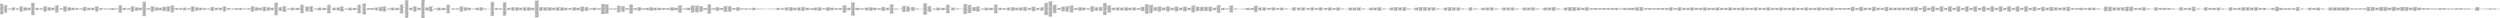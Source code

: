 digraph "graph.cfg.gv" {
	subgraph global {
		node [fontname=Courier fontsize=30.0 rank=same shape=box]
		block_0 [label="0: %00 = #0x1\l2: %01 = #0x40\l4: MSTORE(%01, %00)\l5: [NO_SSA] DUP1\l6: [NO_SSA] PUSH1\l8: [NO_SSA] DUP2\l9: [NO_SSA] MSTORE\la: [NO_SSA] PUSH1\lc: [NO_SSA] ADD\ld: [NO_SSA] PUSH2\l10: [NO_SSA] PUSH1\l12: [NO_SSA] SWAP2\l13: [NO_SSA] CODECOPY\l14: [NO_SSA] PUSH1\l16: [NO_SSA] PUSH1\l18: [NO_SSA] DUP12\l19: [NO_SSA] PUSH20\l2e: [NO_SSA] AND\l2f: [NO_SSA] PUSH20\l44: [NO_SSA] AND\l45: [NO_SSA] DUP2\l46: [NO_SSA] MSTORE\l47: [NO_SSA] PUSH1\l49: [NO_SSA] ADD\l4a: [NO_SSA] SWAP1\l4b: [NO_SSA] DUP2\l4c: [NO_SSA] MSTORE\l4d: [NO_SSA] PUSH1\l4f: [NO_SSA] ADD\l50: [NO_SSA] PUSH1\l52: [NO_SSA] SHA3\l53: [NO_SSA] PUSH1\l55: [NO_SSA] PUSH2\l58: [NO_SSA] PUSH2\l5b: [NO_SSA] JUMP\l"]
		block_5c [label="5c: [NO_SSA] JUMPDEST\l5d: [NO_SSA] PUSH20\l72: [NO_SSA] AND\l73: [NO_SSA] PUSH20\l88: [NO_SSA] AND\l89: [NO_SSA] DUP2\l8a: [NO_SSA] MSTORE\l8b: [NO_SSA] PUSH1\l8d: [NO_SSA] ADD\l8e: [NO_SSA] SWAP1\l8f: [NO_SSA] DUP2\l90: [NO_SSA] MSTORE\l91: [NO_SSA] PUSH1\l93: [NO_SSA] ADD\l94: [NO_SSA] PUSH1\l96: [NO_SSA] SHA3\l97: [NO_SSA] SLOAD\l98: [NO_SSA] PUSH2\l9b: [NO_SSA] SWAP1\l9c: [NO_SSA] SWAP3\l9d: [NO_SSA] SWAP2\l9e: [NO_SSA] SWAP1\l9f: [NO_SSA] PUSH4\la4: [NO_SSA] AND\la5: [NO_SSA] JUMP\l"]
		block_a6 [label="a6: [NO_SSA] JUMPDEST\la7: [NO_SSA] PUSH2\laa: [NO_SSA] JUMP\l"]
		block_ab [label="ab: [NO_SSA] JUMPDEST\lac: [NO_SSA] PUSH1\lae: [NO_SSA] SWAP1\laf: [NO_SSA] POP\lb0: [NO_SSA] SWAP4\lb1: [NO_SSA] SWAP3\lb2: [NO_SSA] POP\lb3: [NO_SSA] POP\lb4: [NO_SSA] POP\lb5: [NO_SSA] JUMP\l"]
		block_b6 [label="b6: [NO_SSA] JUMPDEST\lb7: [NO_SSA] PUSH2\lba: [NO_SSA] PUSH2\lbd: [NO_SSA] JUMP\l"]
		block_be [label="be: [NO_SSA] JUMPDEST\lbf: [NO_SSA] PUSH20\ld4: [NO_SSA] AND\ld5: [NO_SSA] PUSH1\ld7: [NO_SSA] DUP1\ld8: [NO_SSA] SLOAD\ld9: [NO_SSA] SWAP1\lda: [NO_SSA] PUSH2\ldd: [NO_SSA] EXP\lde: [NO_SSA] SWAP1\ldf: [NO_SSA] DIV\le0: [NO_SSA] PUSH20\lf5: [NO_SSA] AND\lf6: [NO_SSA] PUSH20\l10b: [NO_SSA] AND\l10c: [NO_SSA] EQ\l10d: [NO_SSA] PUSH2\l110: [NO_SSA] JUMPI\l"]
		block_111 [label="111: [NO_SSA] PUSH1\l113: [NO_SSA] MLOAD\l114: [NO_SSA] PUSH32\l135: [NO_SSA] DUP2\l136: [NO_SSA] MSTORE\l137: [NO_SSA] PUSH1\l139: [NO_SSA] ADD\l13a: [NO_SSA] PUSH2\l13d: [NO_SSA] SWAP1\l13e: [NO_SSA] PUSH2\l141: [NO_SSA] JUMP\l"]
		block_142 [label="142: [NO_SSA] JUMPDEST\l143: [NO_SSA] PUSH1\l145: [NO_SSA] MLOAD\l146: [NO_SSA] DUP1\l147: [NO_SSA] SWAP2\l148: [NO_SSA] SUB\l149: [NO_SSA] SWAP1\l14a: [NO_SSA] REVERT\l"]
		block_14b [label="14b: [NO_SSA] JUMPDEST\l14c: [NO_SSA] PUSH1\l14e: [NO_SSA] PUSH1\l150: [NO_SSA] PUSH1\l152: [NO_SSA] DUP4\l153: [NO_SSA] PUSH20\l168: [NO_SSA] AND\l169: [NO_SSA] PUSH20\l17e: [NO_SSA] AND\l17f: [NO_SSA] DUP2\l180: [NO_SSA] MSTORE\l181: [NO_SSA] PUSH1\l183: [NO_SSA] ADD\l184: [NO_SSA] SWAP1\l185: [NO_SSA] DUP2\l186: [NO_SSA] MSTORE\l187: [NO_SSA] PUSH1\l189: [NO_SSA] ADD\l18a: [NO_SSA] PUSH1\l18c: [NO_SSA] SHA3\l18d: [NO_SSA] PUSH1\l18f: [NO_SSA] PUSH2\l192: [NO_SSA] EXP\l193: [NO_SSA] DUP2\l194: [NO_SSA] SLOAD\l195: [NO_SSA] DUP2\l196: [NO_SSA] PUSH1\l198: [NO_SSA] MUL\l199: [NO_SSA] NOT\l19a: [NO_SSA] AND\l19b: [NO_SSA] SWAP1\l19c: [NO_SSA] DUP4\l19d: [NO_SSA] ISZERO\l19e: [NO_SSA] ISZERO\l19f: [NO_SSA] MUL\l1a0: [NO_SSA] OR\l1a1: [NO_SSA] SWAP1\l1a2: [NO_SSA] SSTORE\l1a3: [NO_SSA] POP\l1a4: [NO_SSA] POP\l1a5: [NO_SSA] JUMP\l"]
		block_1a6 [label="1a6: [NO_SSA] JUMPDEST\l1a7: [NO_SSA] PUSH1\l1a9: [NO_SSA] PUSH1\l1ab: [NO_SSA] SWAP1\l1ac: [NO_SSA] POP\l1ad: [NO_SSA] SWAP1\l1ae: [NO_SSA] JUMP\l"]
		block_1af [label="1af: [NO_SSA] JUMPDEST\l1b0: [NO_SSA] PUSH2\l1b3: [NO_SSA] PUSH2\l1b6: [NO_SSA] JUMP\l"]
		block_1b7 [label="1b7: [NO_SSA] JUMPDEST\l1b8: [NO_SSA] PUSH20\l1cd: [NO_SSA] AND\l1ce: [NO_SSA] PUSH1\l1d0: [NO_SSA] DUP1\l1d1: [NO_SSA] SLOAD\l1d2: [NO_SSA] SWAP1\l1d3: [NO_SSA] PUSH2\l1d6: [NO_SSA] EXP\l1d7: [NO_SSA] SWAP1\l1d8: [NO_SSA] DIV\l1d9: [NO_SSA] PUSH20\l1ee: [NO_SSA] AND\l1ef: [NO_SSA] PUSH20\l204: [NO_SSA] AND\l205: [NO_SSA] EQ\l206: [NO_SSA] PUSH2\l209: [NO_SSA] JUMPI\l"]
		block_20a [label="20a: [NO_SSA] PUSH1\l20c: [NO_SSA] MLOAD\l20d: [NO_SSA] PUSH32\l22e: [NO_SSA] DUP2\l22f: [NO_SSA] MSTORE\l230: [NO_SSA] PUSH1\l232: [NO_SSA] ADD\l233: [NO_SSA] PUSH2\l236: [NO_SSA] SWAP1\l237: [NO_SSA] PUSH2\l23a: [NO_SSA] JUMP\l"]
		block_23b [label="23b: [NO_SSA] JUMPDEST\l23c: [NO_SSA] PUSH1\l23e: [NO_SSA] MLOAD\l23f: [NO_SSA] DUP1\l240: [NO_SSA] SWAP2\l241: [NO_SSA] SUB\l242: [NO_SSA] SWAP1\l243: [NO_SSA] REVERT\l"]
		block_244 [label="244: [NO_SSA] JUMPDEST\l245: [NO_SSA] DUP1\l246: [NO_SSA] PUSH1\l248: [NO_SSA] PUSH1\l24a: [NO_SSA] PUSH2\l24d: [NO_SSA] EXP\l24e: [NO_SSA] DUP2\l24f: [NO_SSA] SLOAD\l250: [NO_SSA] DUP2\l251: [NO_SSA] PUSH1\l253: [NO_SSA] MUL\l254: [NO_SSA] NOT\l255: [NO_SSA] AND\l256: [NO_SSA] SWAP1\l257: [NO_SSA] DUP4\l258: [NO_SSA] ISZERO\l259: [NO_SSA] ISZERO\l25a: [NO_SSA] MUL\l25b: [NO_SSA] OR\l25c: [NO_SSA] SWAP1\l25d: [NO_SSA] SSTORE\l25e: [NO_SSA] POP\l25f: [NO_SSA] POP\l260: [NO_SSA] JUMP\l"]
		block_261 [label="261: [NO_SSA] JUMPDEST\l262: [NO_SSA] PUSH2\l265: [NO_SSA] PUSH2\l268: [NO_SSA] JUMP\l"]
		block_269 [label="269: [NO_SSA] JUMPDEST\l26a: [NO_SSA] PUSH20\l27f: [NO_SSA] AND\l280: [NO_SSA] PUSH1\l282: [NO_SSA] DUP1\l283: [NO_SSA] SLOAD\l284: [NO_SSA] SWAP1\l285: [NO_SSA] PUSH2\l288: [NO_SSA] EXP\l289: [NO_SSA] SWAP1\l28a: [NO_SSA] DIV\l28b: [NO_SSA] PUSH20\l2a0: [NO_SSA] AND\l2a1: [NO_SSA] PUSH20\l2b6: [NO_SSA] AND\l2b7: [NO_SSA] EQ\l2b8: [NO_SSA] PUSH2\l2bb: [NO_SSA] JUMPI\l"]
		block_2bc [label="2bc: [NO_SSA] PUSH1\l2be: [NO_SSA] MLOAD\l2bf: [NO_SSA] PUSH32\l2e0: [NO_SSA] DUP2\l2e1: [NO_SSA] MSTORE\l2e2: [NO_SSA] PUSH1\l2e4: [NO_SSA] ADD\l2e5: [NO_SSA] PUSH2\l2e8: [NO_SSA] SWAP1\l2e9: [NO_SSA] PUSH2\l2ec: [NO_SSA] JUMP\l"]
		block_2ed [label="2ed: [NO_SSA] JUMPDEST\l2ee: [NO_SSA] PUSH1\l2f0: [NO_SSA] MLOAD\l2f1: [NO_SSA] DUP1\l2f2: [NO_SSA] SWAP2\l2f3: [NO_SSA] SUB\l2f4: [NO_SSA] SWAP1\l2f5: [NO_SSA] REVERT\l"]
		block_2f6 [label="2f6: [NO_SSA] JUMPDEST\l2f7: [NO_SSA] PUSH1\l2f9: [NO_SSA] DUP2\l2fa: [NO_SSA] GT\l2fb: [NO_SSA] PUSH2\l2fe: [NO_SSA] JUMPI\l"]
		block_2ff [label="2ff: [NO_SSA] PUSH1\l301: [NO_SSA] DUP1\l302: [NO_SSA] REVERT\l"]
		block_303 [label="303: [NO_SSA] JUMPDEST\l304: [NO_SSA] PUSH2\l307: [NO_SSA] PUSH1\l309: [NO_SSA] PUSH2\l30c: [NO_SSA] DUP4\l30d: [NO_SSA] PUSH7\l315: [NO_SSA] PUSH2\l318: [NO_SSA] SWAP1\l319: [NO_SSA] SWAP2\l31a: [NO_SSA] SWAP1\l31b: [NO_SSA] PUSH4\l320: [NO_SSA] AND\l321: [NO_SSA] JUMP\l"]
		block_322 [label="322: [NO_SSA] JUMPDEST\l323: [NO_SSA] PUSH2\l326: [NO_SSA] SWAP1\l327: [NO_SSA] SWAP2\l328: [NO_SSA] SWAP1\l329: [NO_SSA] PUSH4\l32e: [NO_SSA] AND\l32f: [NO_SSA] JUMP\l"]
		block_330 [label="330: [NO_SSA] JUMPDEST\l331: [NO_SSA] PUSH1\l333: [NO_SSA] DUP2\l334: [NO_SSA] SWAP1\l335: [NO_SSA] SSTORE\l336: [NO_SSA] POP\l337: [NO_SSA] POP\l338: [NO_SSA] JUMP\l"]
		block_339 [label="339: [NO_SSA] JUMPDEST\l33a: [NO_SSA] PUSH1\l33c: [NO_SSA] PUSH1\l33e: [NO_SSA] SWAP1\l33f: [NO_SSA] SLOAD\l340: [NO_SSA] SWAP1\l341: [NO_SSA] PUSH2\l344: [NO_SSA] EXP\l345: [NO_SSA] SWAP1\l346: [NO_SSA] DIV\l347: [NO_SSA] PUSH20\l35c: [NO_SSA] AND\l35d: [NO_SSA] PUSH20\l372: [NO_SSA] AND\l373: [NO_SSA] PUSH2\l376: [NO_SSA] PUSH2\l379: [NO_SSA] JUMP\l"]
		block_37a [label="37a: [NO_SSA] JUMPDEST\l37b: [NO_SSA] PUSH20\l390: [NO_SSA] AND\l391: [NO_SSA] EQ\l392: [NO_SSA] PUSH2\l395: [NO_SSA] JUMPI\l"]
		block_396 [label="396: [NO_SSA] PUSH1\l398: [NO_SSA] DUP1\l399: [NO_SSA] REVERT\l"]
		block_39a [label="39a: [NO_SSA] JUMPDEST\l39b: [NO_SSA] PUSH1\l39d: [NO_SSA] INVALID\l"]
		block_39e [label="39e: [NO_SSA] SWAP1\l39f: [NO_SSA] POP\l3a0: [NO_SSA] PUSH2\l3a3: [NO_SSA] DUP2\l3a4: [NO_SSA] PUSH2\l3a7: [NO_SSA] JUMP\l"]
		block_3a8 [label="3a8: [NO_SSA] JUMPDEST\l3a9: [NO_SSA] POP\l3aa: [NO_SSA] JUMP\l"]
		block_3ab [label="3ab: [NO_SSA] JUMPDEST\l3ac: [NO_SSA] PUSH1\l3ae: [NO_SSA] PUSH2\l3b1: [NO_SSA] PUSH1\l3b3: [NO_SSA] PUSH1\l3b5: [NO_SSA] DUP5\l3b6: [NO_SSA] PUSH20\l3cb: [NO_SSA] AND\l3cc: [NO_SSA] PUSH20\l3e1: [NO_SSA] AND\l3e2: [NO_SSA] DUP2\l3e3: [NO_SSA] MSTORE\l3e4: [NO_SSA] PUSH1\l3e6: [NO_SSA] ADD\l3e7: [NO_SSA] SWAP1\l3e8: [NO_SSA] DUP2\l3e9: [NO_SSA] MSTORE\l3ea: [NO_SSA] PUSH1\l3ec: [NO_SSA] ADD\l3ed: [NO_SSA] PUSH1\l3ef: [NO_SSA] SHA3\l3f0: [NO_SSA] SLOAD\l3f1: [NO_SSA] PUSH2\l3f4: [NO_SSA] JUMP\l"]
		block_3f5 [label="3f5: [NO_SSA] JUMPDEST\l3f6: [NO_SSA] SWAP1\l3f7: [NO_SSA] POP\l3f8: [NO_SSA] SWAP2\l3f9: [NO_SSA] SWAP1\l3fa: [NO_SSA] POP\l3fb: [NO_SSA] JUMP\l"]
		block_3fc [label="3fc: [NO_SSA] JUMPDEST\l3fd: [NO_SSA] PUSH2\l400: [NO_SSA] PUSH2\l403: [NO_SSA] JUMP\l"]
		block_404 [label="404: [NO_SSA] JUMPDEST\l405: [NO_SSA] PUSH20\l41a: [NO_SSA] AND\l41b: [NO_SSA] PUSH1\l41d: [NO_SSA] DUP1\l41e: [NO_SSA] SLOAD\l41f: [NO_SSA] SWAP1\l420: [NO_SSA] PUSH2\l423: [NO_SSA] EXP\l424: [NO_SSA] SWAP1\l425: [NO_SSA] DIV\l426: [NO_SSA] PUSH20\l43b: [NO_SSA] AND\l43c: [NO_SSA] PUSH20\l451: [NO_SSA] AND\l452: [NO_SSA] EQ\l453: [NO_SSA] PUSH2\l456: [NO_SSA] JUMPI\l"]
		block_457 [label="457: [NO_SSA] PUSH1\l459: [NO_SSA] MLOAD\l45a: [NO_SSA] PUSH32\l47b: [NO_SSA] DUP2\l47c: [NO_SSA] MSTORE\l47d: [NO_SSA] PUSH1\l47f: [NO_SSA] ADD\l480: [NO_SSA] PUSH2\l483: [NO_SSA] SWAP1\l484: [NO_SSA] PUSH2\l487: [NO_SSA] JUMP\l"]
		block_488 [label="488: [NO_SSA] JUMPDEST\l489: [NO_SSA] PUSH1\l48b: [NO_SSA] MLOAD\l48c: [NO_SSA] DUP1\l48d: [NO_SSA] SWAP2\l48e: [NO_SSA] SUB\l48f: [NO_SSA] SWAP1\l490: [NO_SSA] REVERT\l"]
		block_491 [label="491: [NO_SSA] JUMPDEST\l492: [NO_SSA] PUSH1\l494: [NO_SSA] PUSH20\l4a9: [NO_SSA] AND\l4aa: [NO_SSA] PUSH1\l4ac: [NO_SSA] DUP1\l4ad: [NO_SSA] SLOAD\l4ae: [NO_SSA] SWAP1\l4af: [NO_SSA] PUSH2\l4b2: [NO_SSA] EXP\l4b3: [NO_SSA] SWAP1\l4b4: [NO_SSA] DIV\l4b5: [NO_SSA] PUSH20\l4ca: [NO_SSA] AND\l4cb: [NO_SSA] PUSH20\l4e0: [NO_SSA] AND\l4e1: [NO_SSA] PUSH32\l502: [NO_SSA] PUSH1\l504: [NO_SSA] MLOAD\l505: [NO_SSA] PUSH1\l507: [NO_SSA] MLOAD\l508: [NO_SSA] DUP1\l509: [NO_SSA] SWAP2\l50a: [NO_SSA] SUB\l50b: [NO_SSA] SWAP1\l50c: [NO_SSA] LOG3\l50d: [NO_SSA] PUSH1\l50f: [NO_SSA] DUP1\l510: [NO_SSA] PUSH1\l512: [NO_SSA] PUSH2\l515: [NO_SSA] EXP\l516: [NO_SSA] DUP2\l517: [NO_SSA] SLOAD\l518: [NO_SSA] DUP2\l519: [NO_SSA] PUSH20\l52e: [NO_SSA] MUL\l52f: [NO_SSA] NOT\l530: [NO_SSA] AND\l531: [NO_SSA] SWAP1\l532: [NO_SSA] DUP4\l533: [NO_SSA] PUSH20\l548: [NO_SSA] AND\l549: [NO_SSA] MUL\l54a: [NO_SSA] OR\l54b: [NO_SSA] SWAP1\l54c: [NO_SSA] SSTORE\l54d: [NO_SSA] POP\l54e: [NO_SSA] JUMP\l"]
		block_54f [label="54f: [NO_SSA] JUMPDEST\l550: [NO_SSA] PUSH2\l553: [NO_SSA] PUSH2\l556: [NO_SSA] JUMP\l"]
		block_557 [label="557: [NO_SSA] JUMPDEST\l558: [NO_SSA] PUSH20\l56d: [NO_SSA] AND\l56e: [NO_SSA] PUSH1\l570: [NO_SSA] DUP1\l571: [NO_SSA] SLOAD\l572: [NO_SSA] SWAP1\l573: [NO_SSA] PUSH2\l576: [NO_SSA] EXP\l577: [NO_SSA] SWAP1\l578: [NO_SSA] DIV\l579: [NO_SSA] PUSH20\l58e: [NO_SSA] AND\l58f: [NO_SSA] PUSH20\l5a4: [NO_SSA] AND\l5a5: [NO_SSA] EQ\l5a6: [NO_SSA] PUSH2\l5a9: [NO_SSA] JUMPI\l"]
		block_5aa [label="5aa: [NO_SSA] PUSH1\l5ac: [NO_SSA] MLOAD\l5ad: [NO_SSA] PUSH32\l5ce: [NO_SSA] DUP2\l5cf: [NO_SSA] MSTORE\l5d0: [NO_SSA] PUSH1\l5d2: [NO_SSA] ADD\l5d3: [NO_SSA] PUSH2\l5d6: [NO_SSA] SWAP1\l5d7: [NO_SSA] PUSH2\l5da: [NO_SSA] JUMP\l"]
		block_5db [label="5db: [NO_SSA] JUMPDEST\l5dc: [NO_SSA] PUSH1\l5de: [NO_SSA] MLOAD\l5df: [NO_SSA] DUP1\l5e0: [NO_SSA] SWAP2\l5e1: [NO_SSA] SUB\l5e2: [NO_SSA] SWAP1\l5e3: [NO_SSA] REVERT\l"]
		block_5e4 [label="5e4: [NO_SSA] JUMPDEST\l5e5: [NO_SSA] PUSH7\l5ed: [NO_SSA] PUSH1\l5ef: [NO_SSA] DUP2\l5f0: [NO_SSA] SWAP1\l5f1: [NO_SSA] SSTORE\l5f2: [NO_SSA] POP\l5f3: [NO_SSA] PUSH7\l5fb: [NO_SSA] PUSH1\l5fd: [NO_SSA] DUP2\l5fe: [NO_SSA] SWAP1\l5ff: [NO_SSA] SSTORE\l600: [NO_SSA] POP\l601: [NO_SSA] JUMP\l"]
		block_602 [label="602: [NO_SSA] JUMPDEST\l603: [NO_SSA] PUSH1\l605: [NO_SSA] DUP1\l606: [NO_SSA] PUSH1\l608: [NO_SSA] SWAP1\l609: [NO_SSA] SLOAD\l60a: [NO_SSA] SWAP1\l60b: [NO_SSA] PUSH2\l60e: [NO_SSA] EXP\l60f: [NO_SSA] SWAP1\l610: [NO_SSA] DIV\l611: [NO_SSA] PUSH20\l626: [NO_SSA] AND\l627: [NO_SSA] SWAP1\l628: [NO_SSA] POP\l629: [NO_SSA] SWAP1\l62a: [NO_SSA] JUMP\l"]
		block_62b [label="62b: [NO_SSA] JUMPDEST\l62c: [NO_SSA] PUSH1\l62e: [NO_SSA] PUSH1\l630: [NO_SSA] MLOAD\l631: [NO_SSA] DUP1\l632: [NO_SSA] PUSH1\l634: [NO_SSA] ADD\l635: [NO_SSA] PUSH1\l637: [NO_SSA] MSTORE\l638: [NO_SSA] DUP1\l639: [NO_SSA] PUSH1\l63b: [NO_SSA] DUP2\l63c: [NO_SSA] MSTORE\l63d: [NO_SSA] PUSH1\l63f: [NO_SSA] ADD\l640: [NO_SSA] PUSH32\l661: [NO_SSA] DUP2\l662: [NO_SSA] MSTORE\l663: [NO_SSA] POP\l664: [NO_SSA] SWAP1\l665: [NO_SSA] POP\l666: [NO_SSA] SWAP1\l667: [NO_SSA] JUMP\l"]
		block_668 [label="668: [NO_SSA] JUMPDEST\l669: [NO_SSA] PUSH1\l66b: [NO_SSA] PUSH2\l66e: [NO_SSA] PUSH2\l671: [NO_SSA] PUSH2\l674: [NO_SSA] JUMP\l"]
		block_675 [label="675: [NO_SSA] JUMPDEST\l676: [NO_SSA] DUP5\l677: [NO_SSA] DUP5\l678: [NO_SSA] PUSH2\l67b: [NO_SSA] JUMP\l"]
		block_67c [label="67c: [NO_SSA] JUMPDEST\l67d: [NO_SSA] PUSH1\l67f: [NO_SSA] SWAP1\l680: [NO_SSA] POP\l681: [NO_SSA] SWAP3\l682: [NO_SSA] SWAP2\l683: [NO_SSA] POP\l684: [NO_SSA] POP\l685: [NO_SSA] JUMP\l"]
		block_686 [label="686: [NO_SSA] JUMPDEST\l687: [NO_SSA] PUSH2\l68a: [NO_SSA] PUSH2\l68d: [NO_SSA] JUMP\l"]
		block_68e [label="68e: [NO_SSA] JUMPDEST\l68f: [NO_SSA] PUSH20\l6a4: [NO_SSA] AND\l6a5: [NO_SSA] PUSH1\l6a7: [NO_SSA] DUP1\l6a8: [NO_SSA] SLOAD\l6a9: [NO_SSA] SWAP1\l6aa: [NO_SSA] PUSH2\l6ad: [NO_SSA] EXP\l6ae: [NO_SSA] SWAP1\l6af: [NO_SSA] DIV\l6b0: [NO_SSA] PUSH20\l6c5: [NO_SSA] AND\l6c6: [NO_SSA] PUSH20\l6db: [NO_SSA] AND\l6dc: [NO_SSA] EQ\l6dd: [NO_SSA] PUSH2\l6e0: [NO_SSA] JUMPI\l"]
		block_6e1 [label="6e1: [NO_SSA] PUSH1\l6e3: [NO_SSA] MLOAD\l6e4: [NO_SSA] PUSH32\l705: [NO_SSA] DUP2\l706: [NO_SSA] MSTORE\l707: [NO_SSA] PUSH1\l709: [NO_SSA] ADD\l70a: [NO_SSA] PUSH2\l70d: [NO_SSA] SWAP1\l70e: [NO_SSA] PUSH2\l711: [NO_SSA] JUMP\l"]
		block_712 [label="712: [NO_SSA] JUMPDEST\l713: [NO_SSA] PUSH1\l715: [NO_SSA] MLOAD\l716: [NO_SSA] DUP1\l717: [NO_SSA] SWAP2\l718: [NO_SSA] SUB\l719: [NO_SSA] SWAP1\l71a: [NO_SSA] REVERT\l"]
		block_71b [label="71b: [NO_SSA] JUMPDEST\l71c: [NO_SSA] PUSH1\l71e: [NO_SSA] DUP2\l71f: [NO_SSA] GT\l720: [NO_SSA] PUSH2\l723: [NO_SSA] JUMPI\l"]
		block_724 [label="724: [NO_SSA] PUSH1\l726: [NO_SSA] DUP1\l727: [NO_SSA] REVERT\l"]
		block_728 [label="728: [NO_SSA] JUMPDEST\l729: [NO_SSA] PUSH2\l72c: [NO_SSA] PUSH1\l72e: [NO_SSA] PUSH2\l731: [NO_SSA] DUP4\l732: [NO_SSA] PUSH7\l73a: [NO_SSA] PUSH2\l73d: [NO_SSA] SWAP1\l73e: [NO_SSA] SWAP2\l73f: [NO_SSA] SWAP1\l740: [NO_SSA] PUSH4\l745: [NO_SSA] AND\l746: [NO_SSA] JUMP\l"]
		block_747 [label="747: [NO_SSA] JUMPDEST\l748: [NO_SSA] PUSH2\l74b: [NO_SSA] SWAP1\l74c: [NO_SSA] SWAP2\l74d: [NO_SSA] SWAP1\l74e: [NO_SSA] PUSH4\l753: [NO_SSA] AND\l754: [NO_SSA] JUMP\l"]
		block_755 [label="755: [NO_SSA] JUMPDEST\l756: [NO_SSA] PUSH1\l758: [NO_SSA] DUP2\l759: [NO_SSA] SWAP1\l75a: [NO_SSA] SSTORE\l75b: [NO_SSA] POP\l75c: [NO_SSA] POP\l75d: [NO_SSA] JUMP\l"]
		block_75e [label="75e: [NO_SSA] JUMPDEST\l75f: [NO_SSA] PUSH1\l761: [NO_SSA] PUSH1\l763: [NO_SSA] SWAP1\l764: [NO_SSA] SLOAD\l765: [NO_SSA] SWAP1\l766: [NO_SSA] PUSH2\l769: [NO_SSA] EXP\l76a: [NO_SSA] SWAP1\l76b: [NO_SSA] DIV\l76c: [NO_SSA] PUSH20\l781: [NO_SSA] AND\l782: [NO_SSA] PUSH20\l797: [NO_SSA] AND\l798: [NO_SSA] PUSH2\l79b: [NO_SSA] PUSH2\l79e: [NO_SSA] JUMP\l"]
		block_79f [label="79f: [NO_SSA] JUMPDEST\l7a0: [NO_SSA] PUSH20\l7b5: [NO_SSA] AND\l7b6: [NO_SSA] EQ\l7b7: [NO_SSA] PUSH2\l7ba: [NO_SSA] JUMPI\l"]
		block_7bb [label="7bb: [NO_SSA] PUSH1\l7bd: [NO_SSA] DUP1\l7be: [NO_SSA] REVERT\l"]
		block_7bf [label="7bf: [NO_SSA] JUMPDEST\l7c0: [NO_SSA] PUSH1\l7c2: [NO_SSA] PUSH2\l7c5: [NO_SSA] ADDRESS\l7c6: [NO_SSA] PUSH2\l7c9: [NO_SSA] JUMP\l"]
		block_7ca [label="7ca: [NO_SSA] JUMPDEST\l7cb: [NO_SSA] SWAP1\l7cc: [NO_SSA] POP\l7cd: [NO_SSA] PUSH2\l7d0: [NO_SSA] DUP2\l7d1: [NO_SSA] PUSH2\l7d4: [NO_SSA] JUMP\l"]
		block_7d5 [label="7d5: [NO_SSA] JUMPDEST\l7d6: [NO_SSA] POP\l7d7: [NO_SSA] JUMP\l"]
		block_7d8 [label="7d8: [NO_SSA] JUMPDEST\l7d9: [NO_SSA] PUSH2\l7dc: [NO_SSA] PUSH2\l7df: [NO_SSA] JUMP\l"]
		block_7e0 [label="7e0: [NO_SSA] JUMPDEST\l7e1: [NO_SSA] PUSH20\l7f6: [NO_SSA] AND\l7f7: [NO_SSA] PUSH1\l7f9: [NO_SSA] DUP1\l7fa: [NO_SSA] SLOAD\l7fb: [NO_SSA] SWAP1\l7fc: [NO_SSA] PUSH2\l7ff: [NO_SSA] EXP\l800: [NO_SSA] SWAP1\l801: [NO_SSA] DIV\l802: [NO_SSA] PUSH20\l817: [NO_SSA] AND\l818: [NO_SSA] PUSH20\l82d: [NO_SSA] AND\l82e: [NO_SSA] EQ\l82f: [NO_SSA] PUSH2\l832: [NO_SSA] JUMPI\l"]
		block_833 [label="833: [NO_SSA] PUSH1\l835: [NO_SSA] MLOAD\l836: [NO_SSA] PUSH32\l857: [NO_SSA] DUP2\l858: [NO_SSA] MSTORE\l859: [NO_SSA] PUSH1\l85b: [NO_SSA] ADD\l85c: [NO_SSA] PUSH2\l85f: [NO_SSA] SWAP1\l860: [NO_SSA] PUSH2\l863: [NO_SSA] JUMP\l"]
		block_864 [label="864: [NO_SSA] JUMPDEST\l865: [NO_SSA] PUSH1\l867: [NO_SSA] MLOAD\l868: [NO_SSA] DUP1\l869: [NO_SSA] SWAP2\l86a: [NO_SSA] SUB\l86b: [NO_SSA] SWAP1\l86c: [NO_SSA] REVERT\l"]
		block_86d [label="86d: [NO_SSA] JUMPDEST\l86e: [NO_SSA] PUSH1\l870: [NO_SSA] PUSH1\l872: [NO_SSA] SWAP1\l873: [NO_SSA] SLOAD\l874: [NO_SSA] SWAP1\l875: [NO_SSA] PUSH2\l878: [NO_SSA] EXP\l879: [NO_SSA] SWAP1\l87a: [NO_SSA] DIV\l87b: [NO_SSA] PUSH1\l87d: [NO_SSA] AND\l87e: [NO_SSA] ISZERO\l87f: [NO_SSA] PUSH2\l882: [NO_SSA] JUMPI\l"]
		block_883 [label="883: [NO_SSA] PUSH1\l885: [NO_SSA] MLOAD\l886: [NO_SSA] PUSH32\l8a7: [NO_SSA] DUP2\l8a8: [NO_SSA] MSTORE\l8a9: [NO_SSA] PUSH1\l8ab: [NO_SSA] ADD\l8ac: [NO_SSA] PUSH2\l8af: [NO_SSA] SWAP1\l8b0: [NO_SSA] PUSH2\l8b3: [NO_SSA] JUMP\l"]
		block_8b4 [label="8b4: [NO_SSA] JUMPDEST\l8b5: [NO_SSA] PUSH1\l8b7: [NO_SSA] MLOAD\l8b8: [NO_SSA] DUP1\l8b9: [NO_SSA] SWAP2\l8ba: [NO_SSA] SUB\l8bb: [NO_SSA] SWAP1\l8bc: [NO_SSA] REVERT\l"]
		block_8bd [label="8bd: [NO_SSA] JUMPDEST\l8be: [NO_SSA] PUSH1\l8c0: [NO_SSA] PUSH20\l8d5: [NO_SSA] SWAP1\l8d6: [NO_SSA] POP\l8d7: [NO_SSA] DUP1\l8d8: [NO_SSA] PUSH1\l8da: [NO_SSA] PUSH1\l8dc: [NO_SSA] PUSH2\l8df: [NO_SSA] EXP\l8e0: [NO_SSA] DUP2\l8e1: [NO_SSA] SLOAD\l8e2: [NO_SSA] DUP2\l8e3: [NO_SSA] PUSH20\l8f8: [NO_SSA] MUL\l8f9: [NO_SSA] NOT\l8fa: [NO_SSA] AND\l8fb: [NO_SSA] SWAP1\l8fc: [NO_SSA] DUP4\l8fd: [NO_SSA] PUSH20\l912: [NO_SSA] AND\l913: [NO_SSA] MUL\l914: [NO_SSA] OR\l915: [NO_SSA] SWAP1\l916: [NO_SSA] SSTORE\l917: [NO_SSA] POP\l918: [NO_SSA] PUSH2\l91b: [NO_SSA] ADDRESS\l91c: [NO_SSA] PUSH1\l91e: [NO_SSA] PUSH1\l920: [NO_SSA] SWAP1\l921: [NO_SSA] SLOAD\l922: [NO_SSA] SWAP1\l923: [NO_SSA] PUSH2\l926: [NO_SSA] EXP\l927: [NO_SSA] SWAP1\l928: [NO_SSA] DIV\l929: [NO_SSA] PUSH20\l93e: [NO_SSA] AND\l93f: [NO_SSA] PUSH7\l947: [NO_SSA] PUSH2\l94a: [NO_SSA] JUMP\l"]
		block_94b [label="94b: [NO_SSA] JUMPDEST\l94c: [NO_SSA] DUP1\l94d: [NO_SSA] PUSH20\l962: [NO_SSA] AND\l963: [NO_SSA] PUSH4\l968: [NO_SSA] PUSH1\l96a: [NO_SSA] MLOAD\l96b: [NO_SSA] DUP2\l96c: [NO_SSA] PUSH4\l971: [NO_SSA] AND\l972: [NO_SSA] PUSH1\l974: [NO_SSA] INVALID\l"]
		block_975 [label="975: [NO_SSA] DUP2\l976: [NO_SSA] MSTORE\l977: [NO_SSA] PUSH1\l979: [NO_SSA] ADD\l97a: [NO_SSA] PUSH1\l97c: [NO_SSA] PUSH1\l97e: [NO_SSA] MLOAD\l97f: [NO_SSA] DUP1\l980: [NO_SSA] DUP4\l981: [NO_SSA] SUB\l982: [NO_SSA] DUP2\l983: [NO_SSA] DUP7\l984: [NO_SSA] DUP1\l985: [NO_SSA] EXTCODESIZE\l986: [NO_SSA] ISZERO\l987: [NO_SSA] DUP1\l988: [NO_SSA] ISZERO\l989: [NO_SSA] PUSH2\l98c: [NO_SSA] JUMPI\l"]
		block_98d [label="98d: [NO_SSA] PUSH1\l98f: [NO_SSA] DUP1\l990: [NO_SSA] REVERT\l"]
		block_991 [label="991: [NO_SSA] JUMPDEST\l992: [NO_SSA] POP\l993: [NO_SSA] GAS\l994: [NO_SSA] STATICCALL\l995: [NO_SSA] ISZERO\l996: [NO_SSA] DUP1\l997: [NO_SSA] ISZERO\l998: [NO_SSA] PUSH2\l99b: [NO_SSA] JUMPI\l"]
		block_99c [label="99c: [NO_SSA] RETURNDATASIZE\l99d: [NO_SSA] PUSH1\l99f: [NO_SSA] DUP1\l9a0: [NO_SSA] RETURNDATACOPY\l9a1: [NO_SSA] RETURNDATASIZE\l9a2: [NO_SSA] PUSH1\l9a4: [NO_SSA] REVERT\l"]
		block_9a5 [label="9a5: [NO_SSA] JUMPDEST\l9a6: [NO_SSA] POP\l9a7: [NO_SSA] POP\l9a8: [NO_SSA] POP\l9a9: [NO_SSA] POP\l9aa: [NO_SSA] PUSH1\l9ac: [NO_SSA] MLOAD\l9ad: [NO_SSA] RETURNDATASIZE\l9ae: [NO_SSA] PUSH1\l9b0: [NO_SSA] NOT\l9b1: [NO_SSA] PUSH1\l9b3: [NO_SSA] DUP3\l9b4: [NO_SSA] ADD\l9b5: [NO_SSA] AND\l9b6: [NO_SSA] DUP3\l9b7: [NO_SSA] ADD\l9b8: [NO_SSA] DUP1\l9b9: [NO_SSA] PUSH1\l9bb: [NO_SSA] MSTORE\l9bc: [NO_SSA] POP\l9bd: [NO_SSA] DUP2\l9be: [NO_SSA] ADD\l9bf: [NO_SSA] SWAP1\l9c0: [NO_SSA] PUSH2\l9c3: [NO_SSA] SWAP2\l9c4: [NO_SSA] SWAP1\l9c5: [NO_SSA] PUSH2\l9c8: [NO_SSA] JUMP\l"]
		block_9c9 [label="9c9: [NO_SSA] JUMPDEST\l9ca: [NO_SSA] PUSH20\l9df: [NO_SSA] AND\l9e0: [NO_SSA] PUSH4\l9e5: [NO_SSA] ADDRESS\l9e6: [NO_SSA] DUP4\l9e7: [NO_SSA] PUSH20\l9fc: [NO_SSA] AND\l9fd: [NO_SSA] PUSH4\la02: [NO_SSA] PUSH1\la04: [NO_SSA] MLOAD\la05: [NO_SSA] DUP2\la06: [NO_SSA] PUSH4\la0b: [NO_SSA] AND\la0c: [NO_SSA] PUSH1\la0e: [NO_SSA] INVALID\l"]
		block_a0f [label="a0f: [NO_SSA] DUP2\la10: [NO_SSA] MSTORE\la11: [NO_SSA] PUSH1\la13: [NO_SSA] ADD\la14: [NO_SSA] PUSH1\la16: [NO_SSA] PUSH1\la18: [NO_SSA] MLOAD\la19: [NO_SSA] DUP1\la1a: [NO_SSA] DUP4\la1b: [NO_SSA] SUB\la1c: [NO_SSA] DUP2\la1d: [NO_SSA] DUP7\la1e: [NO_SSA] DUP1\la1f: [NO_SSA] EXTCODESIZE\la20: [NO_SSA] ISZERO\la21: [NO_SSA] DUP1\la22: [NO_SSA] ISZERO\la23: [NO_SSA] PUSH2\la26: [NO_SSA] JUMPI\l"]
		block_a27 [label="a27: [NO_SSA] PUSH1\la29: [NO_SSA] DUP1\la2a: [NO_SSA] REVERT\l"]
		block_a2b [label="a2b: [NO_SSA] JUMPDEST\la2c: [NO_SSA] POP\la2d: [NO_SSA] GAS\la2e: [NO_SSA] STATICCALL\la2f: [NO_SSA] ISZERO\la30: [NO_SSA] DUP1\la31: [NO_SSA] ISZERO\la32: [NO_SSA] PUSH2\la35: [NO_SSA] JUMPI\l"]
		block_a36 [label="a36: [NO_SSA] RETURNDATASIZE\la37: [NO_SSA] PUSH1\la39: [NO_SSA] DUP1\la3a: [NO_SSA] RETURNDATACOPY\la3b: [NO_SSA] RETURNDATASIZE\la3c: [NO_SSA] PUSH1\la3e: [NO_SSA] REVERT\l"]
		block_a3f [label="a3f: [NO_SSA] JUMPDEST\la40: [NO_SSA] POP\la41: [NO_SSA] POP\la42: [NO_SSA] POP\la43: [NO_SSA] POP\la44: [NO_SSA] PUSH1\la46: [NO_SSA] MLOAD\la47: [NO_SSA] RETURNDATASIZE\la48: [NO_SSA] PUSH1\la4a: [NO_SSA] NOT\la4b: [NO_SSA] PUSH1\la4d: [NO_SSA] DUP3\la4e: [NO_SSA] ADD\la4f: [NO_SSA] AND\la50: [NO_SSA] DUP3\la51: [NO_SSA] ADD\la52: [NO_SSA] DUP1\la53: [NO_SSA] PUSH1\la55: [NO_SSA] MSTORE\la56: [NO_SSA] POP\la57: [NO_SSA] DUP2\la58: [NO_SSA] ADD\la59: [NO_SSA] SWAP1\la5a: [NO_SSA] PUSH2\la5d: [NO_SSA] SWAP2\la5e: [NO_SSA] SWAP1\la5f: [NO_SSA] PUSH2\la62: [NO_SSA] JUMP\l"]
		block_a63 [label="a63: [NO_SSA] JUMPDEST\la64: [NO_SSA] PUSH1\la66: [NO_SSA] MLOAD\la67: [NO_SSA] DUP4\la68: [NO_SSA] PUSH4\la6d: [NO_SSA] AND\la6e: [NO_SSA] PUSH1\la70: [NO_SSA] INVALID\l"]
		block_a71 [label="a71: [NO_SSA] DUP2\la72: [NO_SSA] MSTORE\la73: [NO_SSA] PUSH1\la75: [NO_SSA] ADD\la76: [NO_SSA] PUSH2\la79: [NO_SSA] SWAP3\la7a: [NO_SSA] SWAP2\la7b: [NO_SSA] SWAP1\la7c: [NO_SSA] PUSH2\la7f: [NO_SSA] JUMP\l"]
		block_a80 [label="a80: [NO_SSA] JUMPDEST\la81: [NO_SSA] PUSH1\la83: [NO_SSA] PUSH1\la85: [NO_SSA] MLOAD\la86: [NO_SSA] DUP1\la87: [NO_SSA] DUP4\la88: [NO_SSA] SUB\la89: [NO_SSA] DUP2\la8a: [NO_SSA] PUSH1\la8c: [NO_SSA] DUP8\la8d: [NO_SSA] DUP1\la8e: [NO_SSA] EXTCODESIZE\la8f: [NO_SSA] ISZERO\la90: [NO_SSA] DUP1\la91: [NO_SSA] ISZERO\la92: [NO_SSA] PUSH2\la95: [NO_SSA] JUMPI\l"]
		block_a96 [label="a96: [NO_SSA] PUSH1\la98: [NO_SSA] DUP1\la99: [NO_SSA] REVERT\l"]
		block_a9a [label="a9a: [NO_SSA] JUMPDEST\la9b: [NO_SSA] POP\la9c: [NO_SSA] GAS\la9d: [NO_SSA] CALL\la9e: [NO_SSA] ISZERO\la9f: [NO_SSA] DUP1\laa0: [NO_SSA] ISZERO\laa1: [NO_SSA] PUSH2\laa4: [NO_SSA] JUMPI\l"]
		block_aa5 [label="aa5: [NO_SSA] RETURNDATASIZE\laa6: [NO_SSA] PUSH1\laa8: [NO_SSA] DUP1\laa9: [NO_SSA] RETURNDATACOPY\laaa: [NO_SSA] RETURNDATASIZE\laab: [NO_SSA] PUSH1\laad: [NO_SSA] REVERT\l"]
		block_aae [label="aae: [NO_SSA] JUMPDEST\laaf: [NO_SSA] POP\lab0: [NO_SSA] POP\lab1: [NO_SSA] POP\lab2: [NO_SSA] POP\lab3: [NO_SSA] PUSH1\lab5: [NO_SSA] MLOAD\lab6: [NO_SSA] RETURNDATASIZE\lab7: [NO_SSA] PUSH1\lab9: [NO_SSA] NOT\laba: [NO_SSA] PUSH1\labc: [NO_SSA] DUP3\labd: [NO_SSA] ADD\labe: [NO_SSA] AND\labf: [NO_SSA] DUP3\lac0: [NO_SSA] ADD\lac1: [NO_SSA] DUP1\lac2: [NO_SSA] PUSH1\lac4: [NO_SSA] MSTORE\lac5: [NO_SSA] POP\lac6: [NO_SSA] DUP2\lac7: [NO_SSA] ADD\lac8: [NO_SSA] SWAP1\lac9: [NO_SSA] PUSH2\lacc: [NO_SSA] SWAP2\lacd: [NO_SSA] SWAP1\lace: [NO_SSA] PUSH2\lad1: [NO_SSA] JUMP\l"]
		block_ad2 [label="ad2: [NO_SSA] JUMPDEST\lad3: [NO_SSA] PUSH1\lad5: [NO_SSA] PUSH1\lad7: [NO_SSA] PUSH2\lada: [NO_SSA] EXP\ladb: [NO_SSA] DUP2\ladc: [NO_SSA] SLOAD\ladd: [NO_SSA] DUP2\lade: [NO_SSA] PUSH20\laf3: [NO_SSA] MUL\laf4: [NO_SSA] NOT\laf5: [NO_SSA] AND\laf6: [NO_SSA] SWAP1\laf7: [NO_SSA] DUP4\laf8: [NO_SSA] PUSH20\lb0d: [NO_SSA] AND\lb0e: [NO_SSA] MUL\lb0f: [NO_SSA] OR\lb10: [NO_SSA] SWAP1\lb11: [NO_SSA] SSTORE\lb12: [NO_SSA] POP\lb13: [NO_SSA] PUSH1\lb15: [NO_SSA] PUSH1\lb17: [NO_SSA] SWAP1\lb18: [NO_SSA] SLOAD\lb19: [NO_SSA] SWAP1\lb1a: [NO_SSA] PUSH2\lb1d: [NO_SSA] EXP\lb1e: [NO_SSA] SWAP1\lb1f: [NO_SSA] DIV\lb20: [NO_SSA] PUSH20\lb35: [NO_SSA] AND\lb36: [NO_SSA] PUSH20\lb4b: [NO_SSA] AND\lb4c: [NO_SSA] PUSH4\lb51: [NO_SSA] INVALID\l"]
		block_b52 [label="b52: [NO_SSA] ADDRESS\lb53: [NO_SSA] PUSH2\lb56: [NO_SSA] ADDRESS\lb57: [NO_SSA] PUSH2\lb5a: [NO_SSA] JUMP\l"]
		block_b5b [label="b5b: [NO_SSA] JUMPDEST\lb5c: [NO_SSA] PUSH1\lb5e: [NO_SSA] DUP1\lb5f: [NO_SSA] PUSH2\lb62: [NO_SSA] PUSH2\lb65: [NO_SSA] JUMP\l"]
		block_b66 [label="b66: [NO_SSA] JUMPDEST\lb67: [NO_SSA] TIMESTAMP\lb68: [NO_SSA] PUSH1\lb6a: [NO_SSA] MLOAD\lb6b: [NO_SSA] DUP9\lb6c: [NO_SSA] PUSH4\lb71: [NO_SSA] AND\lb72: [NO_SSA] PUSH1\lb74: [NO_SSA] INVALID\l"]
		block_b75 [label="b75: [NO_SSA] DUP2\lb76: [NO_SSA] MSTORE\lb77: [NO_SSA] PUSH1\lb79: [NO_SSA] ADD\lb7a: [NO_SSA] PUSH2\lb7d: [NO_SSA] SWAP7\lb7e: [NO_SSA] SWAP6\lb7f: [NO_SSA] SWAP5\lb80: [NO_SSA] SWAP4\lb81: [NO_SSA] SWAP3\lb82: [NO_SSA] SWAP2\lb83: [NO_SSA] SWAP1\lb84: [NO_SSA] PUSH2\lb87: [NO_SSA] JUMP\l"]
		block_b88 [label="b88: [NO_SSA] JUMPDEST\lb89: [NO_SSA] PUSH1\lb8b: [NO_SSA] PUSH1\lb8d: [NO_SSA] MLOAD\lb8e: [NO_SSA] DUP1\lb8f: [NO_SSA] DUP4\lb90: [NO_SSA] SUB\lb91: [NO_SSA] DUP2\lb92: [NO_SSA] DUP6\lb93: [NO_SSA] DUP9\lb94: [NO_SSA] DUP1\lb95: [NO_SSA] EXTCODESIZE\lb96: [NO_SSA] ISZERO\lb97: [NO_SSA] DUP1\lb98: [NO_SSA] ISZERO\lb99: [NO_SSA] PUSH2\lb9c: [NO_SSA] JUMPI\l"]
		block_b9d [label="b9d: [NO_SSA] PUSH1\lb9f: [NO_SSA] DUP1\lba0: [NO_SSA] REVERT\l"]
		block_ba1 [label="ba1: [NO_SSA] JUMPDEST\lba2: [NO_SSA] POP\lba3: [NO_SSA] GAS\lba4: [NO_SSA] CALL\lba5: [NO_SSA] ISZERO\lba6: [NO_SSA] DUP1\lba7: [NO_SSA] ISZERO\lba8: [NO_SSA] PUSH2\lbab: [NO_SSA] JUMPI\l"]
		block_bac [label="bac: [NO_SSA] RETURNDATASIZE\lbad: [NO_SSA] PUSH1\lbaf: [NO_SSA] DUP1\lbb0: [NO_SSA] RETURNDATACOPY\lbb1: [NO_SSA] RETURNDATASIZE\lbb2: [NO_SSA] PUSH1\lbb4: [NO_SSA] REVERT\l"]
		block_bb5 [label="bb5: [NO_SSA] JUMPDEST\lbb6: [NO_SSA] POP\lbb7: [NO_SSA] POP\lbb8: [NO_SSA] POP\lbb9: [NO_SSA] POP\lbba: [NO_SSA] POP\lbbb: [NO_SSA] PUSH1\lbbd: [NO_SSA] MLOAD\lbbe: [NO_SSA] RETURNDATASIZE\lbbf: [NO_SSA] PUSH1\lbc1: [NO_SSA] NOT\lbc2: [NO_SSA] PUSH1\lbc4: [NO_SSA] DUP3\lbc5: [NO_SSA] ADD\lbc6: [NO_SSA] AND\lbc7: [NO_SSA] DUP3\lbc8: [NO_SSA] ADD\lbc9: [NO_SSA] DUP1\lbca: [NO_SSA] PUSH1\lbcc: [NO_SSA] MSTORE\lbcd: [NO_SSA] POP\lbce: [NO_SSA] DUP2\lbcf: [NO_SSA] ADD\lbd0: [NO_SSA] SWAP1\lbd1: [NO_SSA] PUSH2\lbd4: [NO_SSA] SWAP2\lbd5: [NO_SSA] SWAP1\lbd6: [NO_SSA] PUSH2\lbd9: [NO_SSA] JUMP\l"]
		block_bda [label="bda: [NO_SSA] JUMPDEST\lbdb: [NO_SSA] POP\lbdc: [NO_SSA] POP\lbdd: [NO_SSA] POP\lbde: [NO_SSA] PUSH1\lbe0: [NO_SSA] PUSH1\lbe2: [NO_SSA] PUSH1\lbe4: [NO_SSA] PUSH2\lbe7: [NO_SSA] EXP\lbe8: [NO_SSA] DUP2\lbe9: [NO_SSA] SLOAD\lbea: [NO_SSA] DUP2\lbeb: [NO_SSA] PUSH1\lbed: [NO_SSA] MUL\lbee: [NO_SSA] NOT\lbef: [NO_SSA] AND\lbf0: [NO_SSA] SWAP1\lbf1: [NO_SSA] DUP4\lbf2: [NO_SSA] ISZERO\lbf3: [NO_SSA] ISZERO\lbf4: [NO_SSA] MUL\lbf5: [NO_SSA] OR\lbf6: [NO_SSA] SWAP1\lbf7: [NO_SSA] SSTORE\lbf8: [NO_SSA] POP\lbf9: [NO_SSA] PUSH1\lbfb: [NO_SSA] PUSH1\lbfd: [NO_SSA] PUSH1\lbff: [NO_SSA] PUSH2\lc02: [NO_SSA] EXP\lc03: [NO_SSA] DUP2\lc04: [NO_SSA] SLOAD\lc05: [NO_SSA] DUP2\lc06: [NO_SSA] PUSH1\lc08: [NO_SSA] MUL\lc09: [NO_SSA] NOT\lc0a: [NO_SSA] AND\lc0b: [NO_SSA] SWAP1\lc0c: [NO_SSA] DUP4\lc0d: [NO_SSA] ISZERO\lc0e: [NO_SSA] ISZERO\lc0f: [NO_SSA] MUL\lc10: [NO_SSA] OR\lc11: [NO_SSA] SWAP1\lc12: [NO_SSA] SSTORE\lc13: [NO_SSA] POP\lc14: [NO_SSA] PUSH2\lc17: [NO_SSA] PUSH1\lc19: [NO_SSA] PUSH2\lc1c: [NO_SSA] PUSH1\lc1e: [NO_SSA] PUSH7\lc26: [NO_SSA] PUSH2\lc29: [NO_SSA] SWAP1\lc2a: [NO_SSA] SWAP2\lc2b: [NO_SSA] SWAP1\lc2c: [NO_SSA] PUSH4\lc31: [NO_SSA] AND\lc32: [NO_SSA] JUMP\l"]
		block_c33 [label="c33: [NO_SSA] JUMPDEST\lc34: [NO_SSA] PUSH2\lc37: [NO_SSA] SWAP1\lc38: [NO_SSA] SWAP2\lc39: [NO_SSA] SWAP1\lc3a: [NO_SSA] PUSH4\lc3f: [NO_SSA] AND\lc40: [NO_SSA] JUMP\l"]
		block_c41 [label="c41: [NO_SSA] JUMPDEST\lc42: [NO_SSA] PUSH1\lc44: [NO_SSA] DUP2\lc45: [NO_SSA] SWAP1\lc46: [NO_SSA] SSTORE\lc47: [NO_SSA] POP\lc48: [NO_SSA] PUSH2\lc4b: [NO_SSA] PUSH1\lc4d: [NO_SSA] PUSH2\lc50: [NO_SSA] PUSH1\lc52: [NO_SSA] PUSH7\lc5a: [NO_SSA] PUSH2\lc5d: [NO_SSA] SWAP1\lc5e: [NO_SSA] SWAP2\lc5f: [NO_SSA] SWAP1\lc60: [NO_SSA] PUSH4\lc65: [NO_SSA] AND\lc66: [NO_SSA] JUMP\l"]
		block_c67 [label="c67: [NO_SSA] JUMPDEST\lc68: [NO_SSA] PUSH2\lc6b: [NO_SSA] SWAP1\lc6c: [NO_SSA] SWAP2\lc6d: [NO_SSA] SWAP1\lc6e: [NO_SSA] PUSH4\lc73: [NO_SSA] AND\lc74: [NO_SSA] JUMP\l"]
		block_c75 [label="c75: [NO_SSA] JUMPDEST\lc76: [NO_SSA] PUSH1\lc78: [NO_SSA] DUP2\lc79: [NO_SSA] SWAP1\lc7a: [NO_SSA] SSTORE\lc7b: [NO_SSA] POP\lc7c: [NO_SSA] PUSH1\lc7e: [NO_SSA] PUSH1\lc80: [NO_SSA] PUSH1\lc82: [NO_SSA] PUSH2\lc85: [NO_SSA] EXP\lc86: [NO_SSA] DUP2\lc87: [NO_SSA] SLOAD\lc88: [NO_SSA] DUP2\lc89: [NO_SSA] PUSH1\lc8b: [NO_SSA] MUL\lc8c: [NO_SSA] NOT\lc8d: [NO_SSA] AND\lc8e: [NO_SSA] SWAP1\lc8f: [NO_SSA] DUP4\lc90: [NO_SSA] ISZERO\lc91: [NO_SSA] ISZERO\lc92: [NO_SSA] MUL\lc93: [NO_SSA] OR\lc94: [NO_SSA] SWAP1\lc95: [NO_SSA] SSTORE\lc96: [NO_SSA] POP\lc97: [NO_SSA] PUSH1\lc99: [NO_SSA] PUSH1\lc9b: [NO_SSA] SWAP1\lc9c: [NO_SSA] SLOAD\lc9d: [NO_SSA] SWAP1\lc9e: [NO_SSA] PUSH2\lca1: [NO_SSA] EXP\lca2: [NO_SSA] SWAP1\lca3: [NO_SSA] DIV\lca4: [NO_SSA] PUSH20\lcb9: [NO_SSA] AND\lcba: [NO_SSA] PUSH20\lccf: [NO_SSA] AND\lcd0: [NO_SSA] PUSH4\lcd5: [NO_SSA] PUSH1\lcd7: [NO_SSA] PUSH1\lcd9: [NO_SSA] SWAP1\lcda: [NO_SSA] SLOAD\lcdb: [NO_SSA] SWAP1\lcdc: [NO_SSA] PUSH2\lcdf: [NO_SSA] EXP\lce0: [NO_SSA] SWAP1\lce1: [NO_SSA] DIV\lce2: [NO_SSA] PUSH20\lcf7: [NO_SSA] AND\lcf8: [NO_SSA] PUSH32\ld19: [NO_SSA] PUSH1\ld1b: [NO_SSA] MLOAD\ld1c: [NO_SSA] DUP4\ld1d: [NO_SSA] PUSH4\ld22: [NO_SSA] AND\ld23: [NO_SSA] PUSH1\ld25: [NO_SSA] INVALID\l"]
		block_d26 [label="d26: [NO_SSA] DUP2\ld27: [NO_SSA] MSTORE\ld28: [NO_SSA] PUSH1\ld2a: [NO_SSA] ADD\ld2b: [NO_SSA] PUSH2\ld2e: [NO_SSA] SWAP3\ld2f: [NO_SSA] SWAP2\ld30: [NO_SSA] SWAP1\ld31: [NO_SSA] PUSH2\ld34: [NO_SSA] JUMP\l"]
		block_d35 [label="d35: [NO_SSA] JUMPDEST\ld36: [NO_SSA] PUSH1\ld38: [NO_SSA] PUSH1\ld3a: [NO_SSA] MLOAD\ld3b: [NO_SSA] DUP1\ld3c: [NO_SSA] DUP4\ld3d: [NO_SSA] SUB\ld3e: [NO_SSA] DUP2\ld3f: [NO_SSA] PUSH1\ld41: [NO_SSA] DUP8\ld42: [NO_SSA] DUP1\ld43: [NO_SSA] EXTCODESIZE\ld44: [NO_SSA] ISZERO\ld45: [NO_SSA] DUP1\ld46: [NO_SSA] ISZERO\ld47: [NO_SSA] PUSH2\ld4a: [NO_SSA] JUMPI\l"]
		block_d4b [label="d4b: [NO_SSA] PUSH1\ld4d: [NO_SSA] DUP1\ld4e: [NO_SSA] REVERT\l"]
		block_d4f [label="d4f: [NO_SSA] JUMPDEST\ld50: [NO_SSA] POP\ld51: [NO_SSA] GAS\ld52: [NO_SSA] CALL\ld53: [NO_SSA] ISZERO\ld54: [NO_SSA] DUP1\ld55: [NO_SSA] ISZERO\ld56: [NO_SSA] PUSH2\ld59: [NO_SSA] JUMPI\l"]
		block_d5a [label="d5a: [NO_SSA] RETURNDATASIZE\ld5b: [NO_SSA] PUSH1\ld5d: [NO_SSA] DUP1\ld5e: [NO_SSA] RETURNDATACOPY\ld5f: [NO_SSA] RETURNDATASIZE\ld60: [NO_SSA] PUSH1\ld62: [NO_SSA] REVERT\l"]
		block_d63 [label="d63: [NO_SSA] JUMPDEST\ld64: [NO_SSA] POP\ld65: [NO_SSA] POP\ld66: [NO_SSA] POP\ld67: [NO_SSA] POP\ld68: [NO_SSA] PUSH1\ld6a: [NO_SSA] MLOAD\ld6b: [NO_SSA] RETURNDATASIZE\ld6c: [NO_SSA] PUSH1\ld6e: [NO_SSA] NOT\ld6f: [NO_SSA] PUSH1\ld71: [NO_SSA] DUP3\ld72: [NO_SSA] ADD\ld73: [NO_SSA] AND\ld74: [NO_SSA] DUP3\ld75: [NO_SSA] ADD\ld76: [NO_SSA] DUP1\ld77: [NO_SSA] PUSH1\ld79: [NO_SSA] MSTORE\ld7a: [NO_SSA] POP\ld7b: [NO_SSA] DUP2\ld7c: [NO_SSA] ADD\ld7d: [NO_SSA] SWAP1\ld7e: [NO_SSA] PUSH2\ld81: [NO_SSA] SWAP2\ld82: [NO_SSA] SWAP1\ld83: [NO_SSA] PUSH2\ld86: [NO_SSA] JUMP\l"]
		block_d87 [label="d87: [NO_SSA] JUMPDEST\ld88: [NO_SSA] POP\ld89: [NO_SSA] POP\ld8a: [NO_SSA] JUMP\l"]
		block_d8b [label="d8b: [NO_SSA] JUMPDEST\ld8c: [NO_SSA] PUSH2\ld8f: [NO_SSA] PUSH2\ld92: [NO_SSA] JUMP\l"]
		block_d93 [label="d93: [NO_SSA] JUMPDEST\ld94: [NO_SSA] PUSH20\lda9: [NO_SSA] AND\ldaa: [NO_SSA] PUSH1\ldac: [NO_SSA] DUP1\ldad: [NO_SSA] SLOAD\ldae: [NO_SSA] SWAP1\ldaf: [NO_SSA] PUSH2\ldb2: [NO_SSA] EXP\ldb3: [NO_SSA] SWAP1\ldb4: [NO_SSA] DIV\ldb5: [NO_SSA] PUSH20\ldca: [NO_SSA] AND\ldcb: [NO_SSA] PUSH20\lde0: [NO_SSA] AND\lde1: [NO_SSA] EQ\lde2: [NO_SSA] PUSH2\lde5: [NO_SSA] JUMPI\l"]
		block_de6 [label="de6: [NO_SSA] PUSH1\lde8: [NO_SSA] MLOAD\lde9: [NO_SSA] PUSH32\le0a: [NO_SSA] DUP2\le0b: [NO_SSA] MSTORE\le0c: [NO_SSA] PUSH1\le0e: [NO_SSA] ADD\le0f: [NO_SSA] PUSH2\le12: [NO_SSA] SWAP1\le13: [NO_SSA] PUSH2\le16: [NO_SSA] JUMP\l"]
		block_e17 [label="e17: [NO_SSA] JUMPDEST\le18: [NO_SSA] PUSH1\le1a: [NO_SSA] MLOAD\le1b: [NO_SSA] DUP1\le1c: [NO_SSA] SWAP2\le1d: [NO_SSA] SUB\le1e: [NO_SSA] SWAP1\le1f: [NO_SSA] REVERT\l"]
		block_e20 [label="e20: [NO_SSA] JUMPDEST\le21: [NO_SSA] PUSH1\l"]
		block_e23 [label="e23: [NO_SSA] JUMPDEST\le24: [NO_SSA] DUP2\le25: [NO_SSA] MLOAD\le26: [NO_SSA] DUP2\le27: [NO_SSA] LT\le28: [NO_SSA] ISZERO\le29: [NO_SSA] PUSH2\le2c: [NO_SSA] JUMPI\l"]
		block_e2d [label="e2d: [NO_SSA] PUSH1\le2f: [NO_SSA] PUSH1\le31: [NO_SSA] PUSH1\le33: [NO_SSA] DUP5\le34: [NO_SSA] DUP5\le35: [NO_SSA] DUP2\le36: [NO_SSA] MLOAD\le37: [NO_SSA] DUP2\le38: [NO_SSA] LT\le39: [NO_SSA] PUSH2\le3c: [NO_SSA] JUMPI\l"]
		block_e3d [label="e3d: [NO_SSA] PUSH2\le40: [NO_SSA] PUSH2\le43: [NO_SSA] JUMP\l"]
		block_e44 [label="e44: [NO_SSA] JUMPDEST\l"]
		block_e45 [label="e45: [NO_SSA] JUMPDEST\le46: [NO_SSA] PUSH1\le48: [NO_SSA] MUL\le49: [NO_SSA] PUSH1\le4b: [NO_SSA] ADD\le4c: [NO_SSA] ADD\le4d: [NO_SSA] MLOAD\le4e: [NO_SSA] PUSH20\le63: [NO_SSA] AND\le64: [NO_SSA] PUSH20\le79: [NO_SSA] AND\le7a: [NO_SSA] DUP2\le7b: [NO_SSA] MSTORE\le7c: [NO_SSA] PUSH1\le7e: [NO_SSA] ADD\le7f: [NO_SSA] SWAP1\le80: [NO_SSA] DUP2\le81: [NO_SSA] MSTORE\le82: [NO_SSA] PUSH1\le84: [NO_SSA] ADD\le85: [NO_SSA] PUSH1\le87: [NO_SSA] SHA3\le88: [NO_SSA] PUSH1\le8a: [NO_SSA] PUSH2\le8d: [NO_SSA] EXP\le8e: [NO_SSA] DUP2\le8f: [NO_SSA] SLOAD\le90: [NO_SSA] DUP2\le91: [NO_SSA] PUSH1\le93: [NO_SSA] MUL\le94: [NO_SSA] NOT\le95: [NO_SSA] AND\le96: [NO_SSA] SWAP1\le97: [NO_SSA] DUP4\le98: [NO_SSA] ISZERO\le99: [NO_SSA] ISZERO\le9a: [NO_SSA] MUL\le9b: [NO_SSA] OR\le9c: [NO_SSA] SWAP1\le9d: [NO_SSA] SSTORE\le9e: [NO_SSA] POP\le9f: [NO_SSA] DUP1\lea0: [NO_SSA] DUP1\lea1: [NO_SSA] PUSH2\lea4: [NO_SSA] SWAP1\lea5: [NO_SSA] PUSH2\lea8: [NO_SSA] JUMP\l"]
		block_ea9 [label="ea9: [NO_SSA] JUMPDEST\leaa: [NO_SSA] SWAP2\leab: [NO_SSA] POP\leac: [NO_SSA] POP\lead: [NO_SSA] PUSH2\leb0: [NO_SSA] JUMP\l"]
		block_eb1 [label="eb1: [NO_SSA] JUMPDEST\leb2: [NO_SSA] POP\leb3: [NO_SSA] POP\leb4: [NO_SSA] JUMP\l"]
		block_eb5 [label="eb5: [NO_SSA] JUMPDEST\leb6: [NO_SSA] PUSH1\leb8: [NO_SSA] PUSH1\leba: [NO_SSA] PUSH1\lebc: [NO_SSA] DUP5\lebd: [NO_SSA] PUSH20\led2: [NO_SSA] AND\led3: [NO_SSA] PUSH20\lee8: [NO_SSA] AND\lee9: [NO_SSA] DUP2\leea: [NO_SSA] MSTORE\leeb: [NO_SSA] PUSH1\leed: [NO_SSA] ADD\leee: [NO_SSA] SWAP1\leef: [NO_SSA] DUP2\lef0: [NO_SSA] MSTORE\lef1: [NO_SSA] PUSH1\lef3: [NO_SSA] ADD\lef4: [NO_SSA] PUSH1\lef6: [NO_SSA] SHA3\lef7: [NO_SSA] PUSH1\lef9: [NO_SSA] DUP4\lefa: [NO_SSA] PUSH20\lf0f: [NO_SSA] AND\lf10: [NO_SSA] PUSH20\lf25: [NO_SSA] AND\lf26: [NO_SSA] DUP2\lf27: [NO_SSA] MSTORE\lf28: [NO_SSA] PUSH1\lf2a: [NO_SSA] ADD\lf2b: [NO_SSA] SWAP1\lf2c: [NO_SSA] DUP2\lf2d: [NO_SSA] MSTORE\lf2e: [NO_SSA] PUSH1\lf30: [NO_SSA] ADD\lf31: [NO_SSA] PUSH1\lf33: [NO_SSA] SHA3\lf34: [NO_SSA] SLOAD\lf35: [NO_SSA] SWAP1\lf36: [NO_SSA] POP\lf37: [NO_SSA] SWAP3\lf38: [NO_SSA] SWAP2\lf39: [NO_SSA] POP\lf3a: [NO_SSA] POP\lf3b: [NO_SSA] JUMP\l"]
		block_f3c [label="f3c: [NO_SSA] JUMPDEST\lf3d: [NO_SSA] PUSH1\lf3f: [NO_SSA] CALLER\lf40: [NO_SSA] SWAP1\lf41: [NO_SSA] POP\lf42: [NO_SSA] SWAP1\lf43: [NO_SSA] JUMP\l"]
		block_f44 [label="f44: [NO_SSA] JUMPDEST\lf45: [NO_SSA] PUSH1\lf47: [NO_SSA] PUSH20\lf5c: [NO_SSA] AND\lf5d: [NO_SSA] DUP4\lf5e: [NO_SSA] PUSH20\lf73: [NO_SSA] AND\lf74: [NO_SSA] EQ\lf75: [NO_SSA] ISZERO\lf76: [NO_SSA] PUSH2\lf79: [NO_SSA] JUMPI\l"]
		block_f7a [label="f7a: [NO_SSA] PUSH1\lf7c: [NO_SSA] MLOAD\lf7d: [NO_SSA] PUSH32\lf9e: [NO_SSA] DUP2\lf9f: [NO_SSA] MSTORE\lfa0: [NO_SSA] PUSH1\lfa2: [NO_SSA] ADD\lfa3: [NO_SSA] PUSH2\lfa6: [NO_SSA] SWAP1\lfa7: [NO_SSA] PUSH2\lfaa: [NO_SSA] JUMP\l"]
		block_fab [label="fab: [NO_SSA] JUMPDEST\lfac: [NO_SSA] PUSH1\lfae: [NO_SSA] MLOAD\lfaf: [NO_SSA] DUP1\lfb0: [NO_SSA] SWAP2\lfb1: [NO_SSA] SUB\lfb2: [NO_SSA] SWAP1\lfb3: [NO_SSA] REVERT\l"]
		block_fb4 [label="fb4: [NO_SSA] JUMPDEST\lfb5: [NO_SSA] PUSH1\lfb7: [NO_SSA] PUSH20\lfcc: [NO_SSA] AND\lfcd: [NO_SSA] DUP3\lfce: [NO_SSA] PUSH20\lfe3: [NO_SSA] AND\lfe4: [NO_SSA] EQ\lfe5: [NO_SSA] ISZERO\lfe6: [NO_SSA] PUSH2\lfe9: [NO_SSA] JUMPI\l"]
		block_fea [label="fea: [NO_SSA] PUSH1\lfec: [NO_SSA] MLOAD\lfed: [NO_SSA] PUSH32\l100e: [NO_SSA] DUP2\l100f: [NO_SSA] MSTORE\l1010: [NO_SSA] PUSH1\l1012: [NO_SSA] ADD\l1013: [NO_SSA] PUSH2\l1016: [NO_SSA] SWAP1\l1017: [NO_SSA] PUSH2\l101a: [NO_SSA] JUMP\l"]
		block_101b [label="101b: [NO_SSA] JUMPDEST\l101c: [NO_SSA] PUSH1\l101e: [NO_SSA] MLOAD\l101f: [NO_SSA] DUP1\l1020: [NO_SSA] SWAP2\l1021: [NO_SSA] SUB\l1022: [NO_SSA] SWAP1\l1023: [NO_SSA] REVERT\l"]
		block_1024 [label="1024: [NO_SSA] JUMPDEST\l1025: [NO_SSA] DUP1\l1026: [NO_SSA] PUSH1\l1028: [NO_SSA] PUSH1\l102a: [NO_SSA] DUP6\l102b: [NO_SSA] PUSH20\l1040: [NO_SSA] AND\l1041: [NO_SSA] PUSH20\l1056: [NO_SSA] AND\l1057: [NO_SSA] DUP2\l1058: [NO_SSA] MSTORE\l1059: [NO_SSA] PUSH1\l105b: [NO_SSA] ADD\l105c: [NO_SSA] SWAP1\l105d: [NO_SSA] DUP2\l105e: [NO_SSA] MSTORE\l105f: [NO_SSA] PUSH1\l1061: [NO_SSA] ADD\l1062: [NO_SSA] PUSH1\l1064: [NO_SSA] SHA3\l1065: [NO_SSA] PUSH1\l1067: [NO_SSA] DUP5\l1068: [NO_SSA] PUSH20\l107d: [NO_SSA] AND\l107e: [NO_SSA] PUSH20\l1093: [NO_SSA] AND\l1094: [NO_SSA] DUP2\l1095: [NO_SSA] MSTORE\l1096: [NO_SSA] PUSH1\l1098: [NO_SSA] ADD\l1099: [NO_SSA] SWAP1\l109a: [NO_SSA] DUP2\l109b: [NO_SSA] MSTORE\l109c: [NO_SSA] PUSH1\l109e: [NO_SSA] ADD\l109f: [NO_SSA] PUSH1\l10a1: [NO_SSA] SHA3\l10a2: [NO_SSA] DUP2\l10a3: [NO_SSA] SWAP1\l10a4: [NO_SSA] SSTORE\l10a5: [NO_SSA] POP\l10a6: [NO_SSA] DUP2\l10a7: [NO_SSA] PUSH20\l10bc: [NO_SSA] AND\l10bd: [NO_SSA] DUP4\l10be: [NO_SSA] PUSH20\l10d3: [NO_SSA] AND\l10d4: [NO_SSA] PUSH32\l10f5: [NO_SSA] DUP4\l10f6: [NO_SSA] PUSH1\l10f8: [NO_SSA] MLOAD\l10f9: [NO_SSA] PUSH2\l10fc: [NO_SSA] SWAP2\l10fd: [NO_SSA] SWAP1\l10fe: [NO_SSA] PUSH2\l1101: [NO_SSA] JUMP\l"]
		block_1102 [label="1102: [NO_SSA] JUMPDEST\l1103: [NO_SSA] PUSH1\l1105: [NO_SSA] MLOAD\l1106: [NO_SSA] DUP1\l1107: [NO_SSA] SWAP2\l1108: [NO_SSA] SUB\l1109: [NO_SSA] SWAP1\l110a: [NO_SSA] LOG3\l110b: [NO_SSA] POP\l110c: [NO_SSA] POP\l110d: [NO_SSA] POP\l110e: [NO_SSA] JUMP\l"]
		block_110f [label="110f: [NO_SSA] JUMPDEST\l1110: [NO_SSA] PUSH1\l1112: [NO_SSA] PUSH20\l1127: [NO_SSA] AND\l1128: [NO_SSA] DUP4\l1129: [NO_SSA] PUSH20\l113e: [NO_SSA] AND\l113f: [NO_SSA] EQ\l1140: [NO_SSA] ISZERO\l1141: [NO_SSA] PUSH2\l1144: [NO_SSA] JUMPI\l"]
		block_1145 [label="1145: [NO_SSA] PUSH1\l1147: [NO_SSA] MLOAD\l1148: [NO_SSA] PUSH32\l1169: [NO_SSA] DUP2\l116a: [NO_SSA] MSTORE\l116b: [NO_SSA] PUSH1\l116d: [NO_SSA] ADD\l116e: [NO_SSA] PUSH2\l1171: [NO_SSA] SWAP1\l1172: [NO_SSA] PUSH2\l1175: [NO_SSA] JUMP\l"]
		block_1176 [label="1176: [NO_SSA] JUMPDEST\l1177: [NO_SSA] PUSH1\l1179: [NO_SSA] MLOAD\l117a: [NO_SSA] DUP1\l117b: [NO_SSA] SWAP2\l117c: [NO_SSA] SUB\l117d: [NO_SSA] SWAP1\l117e: [NO_SSA] REVERT\l"]
		block_117f [label="117f: [NO_SSA] JUMPDEST\l1180: [NO_SSA] PUSH1\l1182: [NO_SSA] PUSH20\l1197: [NO_SSA] AND\l1198: [NO_SSA] DUP3\l1199: [NO_SSA] PUSH20\l11ae: [NO_SSA] AND\l11af: [NO_SSA] EQ\l11b0: [NO_SSA] ISZERO\l11b1: [NO_SSA] PUSH2\l11b4: [NO_SSA] JUMPI\l"]
		block_11b5 [label="11b5: [NO_SSA] PUSH1\l11b7: [NO_SSA] MLOAD\l11b8: [NO_SSA] PUSH32\l11d9: [NO_SSA] DUP2\l11da: [NO_SSA] MSTORE\l11db: [NO_SSA] PUSH1\l11dd: [NO_SSA] ADD\l11de: [NO_SSA] PUSH2\l11e1: [NO_SSA] SWAP1\l11e2: [NO_SSA] PUSH2\l11e5: [NO_SSA] JUMP\l"]
		block_11e6 [label="11e6: [NO_SSA] JUMPDEST\l11e7: [NO_SSA] PUSH1\l11e9: [NO_SSA] MLOAD\l11ea: [NO_SSA] DUP1\l11eb: [NO_SSA] SWAP2\l11ec: [NO_SSA] SUB\l11ed: [NO_SSA] SWAP1\l11ee: [NO_SSA] REVERT\l"]
		block_11ef [label="11ef: [NO_SSA] JUMPDEST\l11f0: [NO_SSA] PUSH1\l11f2: [NO_SSA] DUP2\l11f3: [NO_SSA] GT\l11f4: [NO_SSA] PUSH2\l11f7: [NO_SSA] JUMPI\l"]
		block_11f8 [label="11f8: [NO_SSA] PUSH1\l11fa: [NO_SSA] MLOAD\l11fb: [NO_SSA] PUSH32\l121c: [NO_SSA] DUP2\l121d: [NO_SSA] MSTORE\l121e: [NO_SSA] PUSH1\l1220: [NO_SSA] ADD\l1221: [NO_SSA] PUSH2\l1224: [NO_SSA] SWAP1\l1225: [NO_SSA] PUSH2\l1228: [NO_SSA] JUMP\l"]
		block_1229 [label="1229: [NO_SSA] JUMPDEST\l122a: [NO_SSA] PUSH1\l122c: [NO_SSA] MLOAD\l122d: [NO_SSA] DUP1\l122e: [NO_SSA] SWAP2\l122f: [NO_SSA] SUB\l1230: [NO_SSA] SWAP1\l1231: [NO_SSA] REVERT\l"]
		block_1232 [label="1232: [NO_SSA] JUMPDEST\l1233: [NO_SSA] PUSH1\l1235: [NO_SSA] PUSH1\l1237: [NO_SSA] DUP2\l1238: [NO_SSA] SWAP1\l1239: [NO_SSA] SSTORE\l123a: [NO_SSA] POP\l123b: [NO_SSA] PUSH1\l123d: [NO_SSA] PUSH1\l123f: [NO_SSA] DUP2\l1240: [NO_SSA] SWAP1\l1241: [NO_SSA] SSTORE\l1242: [NO_SSA] POP\l1243: [NO_SSA] PUSH2\l1246: [NO_SSA] PUSH2\l1249: [NO_SSA] JUMP\l"]
		block_124a [label="124a: [NO_SSA] JUMPDEST\l124b: [NO_SSA] PUSH20\l1260: [NO_SSA] AND\l1261: [NO_SSA] DUP4\l1262: [NO_SSA] PUSH20\l1277: [NO_SSA] AND\l1278: [NO_SSA] EQ\l1279: [NO_SSA] ISZERO\l127a: [NO_SSA] DUP1\l127b: [NO_SSA] ISZERO\l127c: [NO_SSA] PUSH2\l127f: [NO_SSA] JUMPI\l"]
		block_1280 [label="1280: [NO_SSA] POP\l1281: [NO_SSA] PUSH2\l1284: [NO_SSA] PUSH2\l1287: [NO_SSA] JUMP\l"]
		block_1288 [label="1288: [NO_SSA] JUMPDEST\l1289: [NO_SSA] PUSH20\l129e: [NO_SSA] AND\l129f: [NO_SSA] DUP3\l12a0: [NO_SSA] PUSH20\l12b5: [NO_SSA] AND\l12b6: [NO_SSA] EQ\l12b7: [NO_SSA] ISZERO\l"]
		block_12b8 [label="12b8: [NO_SSA] JUMPDEST\l12b9: [NO_SSA] ISZERO\l12ba: [NO_SSA] PUSH2\l12bd: [NO_SSA] JUMPI\l"]
		block_12be [label="12be: [NO_SSA] PUSH1\l12c0: [NO_SSA] PUSH1\l12c2: [NO_SSA] DUP5\l12c3: [NO_SSA] PUSH20\l12d8: [NO_SSA] AND\l12d9: [NO_SSA] PUSH20\l12ee: [NO_SSA] AND\l12ef: [NO_SSA] DUP2\l12f0: [NO_SSA] MSTORE\l12f1: [NO_SSA] PUSH1\l12f3: [NO_SSA] ADD\l12f4: [NO_SSA] SWAP1\l12f5: [NO_SSA] DUP2\l12f6: [NO_SSA] MSTORE\l12f7: [NO_SSA] PUSH1\l12f9: [NO_SSA] ADD\l12fa: [NO_SSA] PUSH1\l12fc: [NO_SSA] SHA3\l12fd: [NO_SSA] PUSH1\l12ff: [NO_SSA] SWAP1\l1300: [NO_SSA] SLOAD\l1301: [NO_SSA] SWAP1\l1302: [NO_SSA] PUSH2\l1305: [NO_SSA] EXP\l1306: [NO_SSA] SWAP1\l1307: [NO_SSA] DIV\l1308: [NO_SSA] PUSH1\l130a: [NO_SSA] AND\l130b: [NO_SSA] ISZERO\l130c: [NO_SSA] DUP1\l130d: [NO_SSA] ISZERO\l130e: [NO_SSA] PUSH2\l1311: [NO_SSA] JUMPI\l"]
		block_1312 [label="1312: [NO_SSA] POP\l1313: [NO_SSA] PUSH1\l1315: [NO_SSA] PUSH1\l1317: [NO_SSA] DUP4\l1318: [NO_SSA] PUSH20\l132d: [NO_SSA] AND\l132e: [NO_SSA] PUSH20\l1343: [NO_SSA] AND\l1344: [NO_SSA] DUP2\l1345: [NO_SSA] MSTORE\l1346: [NO_SSA] PUSH1\l1348: [NO_SSA] ADD\l1349: [NO_SSA] SWAP1\l134a: [NO_SSA] DUP2\l134b: [NO_SSA] MSTORE\l134c: [NO_SSA] PUSH1\l134e: [NO_SSA] ADD\l134f: [NO_SSA] PUSH1\l1351: [NO_SSA] SHA3\l1352: [NO_SSA] PUSH1\l1354: [NO_SSA] SWAP1\l1355: [NO_SSA] SLOAD\l1356: [NO_SSA] SWAP1\l1357: [NO_SSA] PUSH2\l135a: [NO_SSA] EXP\l135b: [NO_SSA] SWAP1\l135c: [NO_SSA] DIV\l135d: [NO_SSA] PUSH1\l135f: [NO_SSA] AND\l1360: [NO_SSA] ISZERO\l"]
		block_1361 [label="1361: [NO_SSA] JUMPDEST\l1362: [NO_SSA] PUSH2\l1365: [NO_SSA] JUMPI\l"]
		block_1366 [label="1366: [NO_SSA] PUSH1\l1368: [NO_SSA] DUP1\l1369: [NO_SSA] REVERT\l"]
		block_136a [label="136a: [NO_SSA] JUMPDEST\l136b: [NO_SSA] PUSH1\l136d: [NO_SSA] PUSH1\l136f: [NO_SSA] SWAP1\l1370: [NO_SSA] SLOAD\l1371: [NO_SSA] SWAP1\l1372: [NO_SSA] PUSH2\l1375: [NO_SSA] EXP\l1376: [NO_SSA] SWAP1\l1377: [NO_SSA] DIV\l1378: [NO_SSA] PUSH20\l138d: [NO_SSA] AND\l138e: [NO_SSA] PUSH20\l13a3: [NO_SSA] AND\l13a4: [NO_SSA] DUP4\l13a5: [NO_SSA] PUSH20\l13ba: [NO_SSA] AND\l13bb: [NO_SSA] EQ\l13bc: [NO_SSA] DUP1\l13bd: [NO_SSA] ISZERO\l13be: [NO_SSA] PUSH2\l13c1: [NO_SSA] JUMPI\l"]
		block_13c2 [label="13c2: [NO_SSA] POP\l13c3: [NO_SSA] PUSH1\l13c5: [NO_SSA] PUSH1\l13c7: [NO_SSA] SWAP1\l13c8: [NO_SSA] SLOAD\l13c9: [NO_SSA] SWAP1\l13ca: [NO_SSA] PUSH2\l13cd: [NO_SSA] EXP\l13ce: [NO_SSA] SWAP1\l13cf: [NO_SSA] DIV\l13d0: [NO_SSA] PUSH20\l13e5: [NO_SSA] AND\l13e6: [NO_SSA] PUSH20\l13fb: [NO_SSA] AND\l13fc: [NO_SSA] DUP3\l13fd: [NO_SSA] PUSH20\l1412: [NO_SSA] AND\l1413: [NO_SSA] EQ\l1414: [NO_SSA] ISZERO\l"]
		block_1415 [label="1415: [NO_SSA] JUMPDEST\l1416: [NO_SSA] DUP1\l1417: [NO_SSA] ISZERO\l1418: [NO_SSA] PUSH2\l141b: [NO_SSA] JUMPI\l"]
		block_141c [label="141c: [NO_SSA] POP\l141d: [NO_SSA] PUSH1\l141f: [NO_SSA] PUSH1\l1421: [NO_SSA] DUP4\l1422: [NO_SSA] PUSH20\l1437: [NO_SSA] AND\l1438: [NO_SSA] PUSH20\l144d: [NO_SSA] AND\l144e: [NO_SSA] DUP2\l144f: [NO_SSA] MSTORE\l1450: [NO_SSA] PUSH1\l1452: [NO_SSA] ADD\l1453: [NO_SSA] SWAP1\l1454: [NO_SSA] DUP2\l1455: [NO_SSA] MSTORE\l1456: [NO_SSA] PUSH1\l1458: [NO_SSA] ADD\l1459: [NO_SSA] PUSH1\l145b: [NO_SSA] SHA3\l145c: [NO_SSA] PUSH1\l145e: [NO_SSA] SWAP1\l145f: [NO_SSA] SLOAD\l1460: [NO_SSA] SWAP1\l1461: [NO_SSA] PUSH2\l1464: [NO_SSA] EXP\l1465: [NO_SSA] SWAP1\l1466: [NO_SSA] DIV\l1467: [NO_SSA] PUSH1\l1469: [NO_SSA] AND\l146a: [NO_SSA] ISZERO\l"]
		block_146b [label="146b: [NO_SSA] JUMPDEST\l146c: [NO_SSA] DUP1\l146d: [NO_SSA] ISZERO\l146e: [NO_SSA] PUSH2\l1471: [NO_SSA] JUMPI\l"]
		block_1472 [label="1472: [NO_SSA] POP\l1473: [NO_SSA] PUSH1\l1475: [NO_SSA] PUSH1\l1477: [NO_SSA] SWAP1\l1478: [NO_SSA] SLOAD\l1479: [NO_SSA] SWAP1\l147a: [NO_SSA] PUSH2\l147d: [NO_SSA] EXP\l147e: [NO_SSA] SWAP1\l147f: [NO_SSA] DIV\l1480: [NO_SSA] PUSH1\l1482: [NO_SSA] AND\l"]
		block_1483 [label="1483: [NO_SSA] JUMPDEST\l1484: [NO_SSA] ISZERO\l1485: [NO_SSA] PUSH2\l1488: [NO_SSA] JUMPI\l"]
		block_1489 [label="1489: [NO_SSA] PUSH1\l148b: [NO_SSA] SLOAD\l148c: [NO_SSA] DUP2\l148d: [NO_SSA] GT\l148e: [NO_SSA] ISZERO\l148f: [NO_SSA] PUSH2\l1492: [NO_SSA] JUMPI\l"]
		block_1493 [label="1493: [NO_SSA] PUSH1\l1495: [NO_SSA] MLOAD\l1496: [NO_SSA] PUSH32\l14b7: [NO_SSA] DUP2\l14b8: [NO_SSA] MSTORE\l14b9: [NO_SSA] PUSH1\l14bb: [NO_SSA] ADD\l14bc: [NO_SSA] PUSH2\l14bf: [NO_SSA] SWAP1\l14c0: [NO_SSA] PUSH2\l14c3: [NO_SSA] JUMP\l"]
		block_14c4 [label="14c4: [NO_SSA] JUMPDEST\l14c5: [NO_SSA] PUSH1\l14c7: [NO_SSA] MLOAD\l14c8: [NO_SSA] DUP1\l14c9: [NO_SSA] SWAP2\l14ca: [NO_SSA] SUB\l14cb: [NO_SSA] SWAP1\l14cc: [NO_SSA] REVERT\l"]
		block_14cd [label="14cd: [NO_SSA] JUMPDEST\l14ce: [NO_SSA] PUSH1\l14d0: [NO_SSA] SLOAD\l14d1: [NO_SSA] DUP2\l14d2: [NO_SSA] PUSH2\l14d5: [NO_SSA] DUP5\l14d6: [NO_SSA] PUSH2\l14d9: [NO_SSA] JUMP\l"]
		block_14da [label="14da: [NO_SSA] JUMPDEST\l14db: [NO_SSA] PUSH2\l14de: [NO_SSA] SWAP2\l14df: [NO_SSA] SWAP1\l14e0: [NO_SSA] PUSH2\l14e3: [NO_SSA] JUMP\l"]
		block_14e4 [label="14e4: [NO_SSA] JUMPDEST\l14e5: [NO_SSA] GT\l14e6: [NO_SSA] ISZERO\l14e7: [NO_SSA] PUSH2\l14ea: [NO_SSA] JUMPI\l"]
		block_14eb [label="14eb: [NO_SSA] PUSH1\l14ed: [NO_SSA] MLOAD\l14ee: [NO_SSA] PUSH32\l150f: [NO_SSA] DUP2\l1510: [NO_SSA] MSTORE\l1511: [NO_SSA] PUSH1\l1513: [NO_SSA] ADD\l1514: [NO_SSA] PUSH2\l1517: [NO_SSA] SWAP1\l1518: [NO_SSA] PUSH2\l151b: [NO_SSA] JUMP\l"]
		block_151c [label="151c: [NO_SSA] JUMPDEST\l151d: [NO_SSA] PUSH1\l151f: [NO_SSA] MLOAD\l1520: [NO_SSA] DUP1\l1521: [NO_SSA] SWAP2\l1522: [NO_SSA] SUB\l1523: [NO_SSA] SWAP1\l1524: [NO_SSA] REVERT\l"]
		block_1525 [label="1525: [NO_SSA] JUMPDEST\l1526: [NO_SSA] TIMESTAMP\l1527: [NO_SSA] PUSH1\l1529: [NO_SSA] PUSH1\l152b: [NO_SSA] DUP5\l152c: [NO_SSA] PUSH20\l1541: [NO_SSA] AND\l1542: [NO_SSA] PUSH20\l1557: [NO_SSA] AND\l1558: [NO_SSA] DUP2\l1559: [NO_SSA] MSTORE\l155a: [NO_SSA] PUSH1\l155c: [NO_SSA] ADD\l155d: [NO_SSA] SWAP1\l155e: [NO_SSA] DUP2\l155f: [NO_SSA] MSTORE\l1560: [NO_SSA] PUSH1\l1562: [NO_SSA] ADD\l1563: [NO_SSA] PUSH1\l1565: [NO_SSA] SHA3\l1566: [NO_SSA] SLOAD\l1567: [NO_SSA] LT\l1568: [NO_SSA] PUSH2\l156b: [NO_SSA] JUMPI\l"]
		block_156c [label="156c: [NO_SSA] PUSH1\l156e: [NO_SSA] DUP1\l156f: [NO_SSA] REVERT\l"]
		block_1570 [label="1570: [NO_SSA] JUMPDEST\l1571: [NO_SSA] PUSH1\l1573: [NO_SSA] TIMESTAMP\l1574: [NO_SSA] PUSH2\l1577: [NO_SSA] SWAP2\l1578: [NO_SSA] SWAP1\l1579: [NO_SSA] PUSH2\l157c: [NO_SSA] JUMP\l"]
		block_157d [label="157d: [NO_SSA] JUMPDEST\l157e: [NO_SSA] PUSH1\l1580: [NO_SSA] PUSH1\l1582: [NO_SSA] DUP5\l1583: [NO_SSA] PUSH20\l1598: [NO_SSA] AND\l1599: [NO_SSA] PUSH20\l15ae: [NO_SSA] AND\l15af: [NO_SSA] DUP2\l15b0: [NO_SSA] MSTORE\l15b1: [NO_SSA] PUSH1\l15b3: [NO_SSA] ADD\l15b4: [NO_SSA] SWAP1\l15b5: [NO_SSA] DUP2\l15b6: [NO_SSA] MSTORE\l15b7: [NO_SSA] PUSH1\l15b9: [NO_SSA] ADD\l15ba: [NO_SSA] PUSH1\l15bc: [NO_SSA] SHA3\l15bd: [NO_SSA] DUP2\l15be: [NO_SSA] SWAP1\l15bf: [NO_SSA] SSTORE\l15c0: [NO_SSA] POP\l"]
		block_15c1 [label="15c1: [NO_SSA] JUMPDEST\l15c2: [NO_SSA] PUSH1\l15c4: [NO_SSA] PUSH1\l15c6: [NO_SSA] SWAP1\l15c7: [NO_SSA] SLOAD\l15c8: [NO_SSA] SWAP1\l15c9: [NO_SSA] PUSH2\l15cc: [NO_SSA] EXP\l15cd: [NO_SSA] SWAP1\l15ce: [NO_SSA] DIV\l15cf: [NO_SSA] PUSH20\l15e4: [NO_SSA] AND\l15e5: [NO_SSA] PUSH20\l15fa: [NO_SSA] AND\l15fb: [NO_SSA] DUP3\l15fc: [NO_SSA] PUSH20\l1611: [NO_SSA] AND\l1612: [NO_SSA] EQ\l1613: [NO_SSA] DUP1\l1614: [NO_SSA] ISZERO\l1615: [NO_SSA] PUSH2\l1618: [NO_SSA] JUMPI\l"]
		block_1619 [label="1619: [NO_SSA] POP\l161a: [NO_SSA] PUSH1\l161c: [NO_SSA] PUSH1\l161e: [NO_SSA] SWAP1\l161f: [NO_SSA] SLOAD\l1620: [NO_SSA] SWAP1\l1621: [NO_SSA] PUSH2\l1624: [NO_SSA] EXP\l1625: [NO_SSA] SWAP1\l1626: [NO_SSA] DIV\l1627: [NO_SSA] PUSH20\l163c: [NO_SSA] AND\l163d: [NO_SSA] PUSH20\l1652: [NO_SSA] AND\l1653: [NO_SSA] DUP4\l1654: [NO_SSA] PUSH20\l1669: [NO_SSA] AND\l166a: [NO_SSA] EQ\l166b: [NO_SSA] ISZERO\l"]
		block_166c [label="166c: [NO_SSA] JUMPDEST\l166d: [NO_SSA] DUP1\l166e: [NO_SSA] ISZERO\l166f: [NO_SSA] PUSH2\l1672: [NO_SSA] JUMPI\l"]
		block_1673 [label="1673: [NO_SSA] POP\l1674: [NO_SSA] PUSH1\l1676: [NO_SSA] PUSH1\l1678: [NO_SSA] DUP5\l1679: [NO_SSA] PUSH20\l168e: [NO_SSA] AND\l168f: [NO_SSA] PUSH20\l16a4: [NO_SSA] AND\l16a5: [NO_SSA] DUP2\l16a6: [NO_SSA] MSTORE\l16a7: [NO_SSA] PUSH1\l16a9: [NO_SSA] ADD\l16aa: [NO_SSA] SWAP1\l16ab: [NO_SSA] DUP2\l16ac: [NO_SSA] MSTORE\l16ad: [NO_SSA] PUSH1\l16af: [NO_SSA] ADD\l16b0: [NO_SSA] PUSH1\l16b2: [NO_SSA] SHA3\l16b3: [NO_SSA] PUSH1\l16b5: [NO_SSA] SWAP1\l16b6: [NO_SSA] SLOAD\l16b7: [NO_SSA] SWAP1\l16b8: [NO_SSA] PUSH2\l16bb: [NO_SSA] EXP\l16bc: [NO_SSA] SWAP1\l16bd: [NO_SSA] DIV\l16be: [NO_SSA] PUSH1\l16c0: [NO_SSA] AND\l16c1: [NO_SSA] ISZERO\l"]
		block_16c2 [label="16c2: [NO_SSA] JUMPDEST\l16c3: [NO_SSA] ISZERO\l16c4: [NO_SSA] PUSH2\l16c7: [NO_SSA] JUMPI\l"]
		block_16c8 [label="16c8: [NO_SSA] PUSH1\l16ca: [NO_SSA] PUSH1\l16cc: [NO_SSA] DUP2\l16cd: [NO_SSA] SWAP1\l16ce: [NO_SSA] SSTORE\l16cf: [NO_SSA] POP\l16d0: [NO_SSA] PUSH1\l16d2: [NO_SSA] PUSH1\l16d4: [NO_SSA] DUP2\l16d5: [NO_SSA] SWAP1\l16d6: [NO_SSA] SSTORE\l16d7: [NO_SSA] POP\l"]
		block_16d8 [label="16d8: [NO_SSA] JUMPDEST\l16d9: [NO_SSA] PUSH1\l16db: [NO_SSA] PUSH2\l16de: [NO_SSA] ADDRESS\l16df: [NO_SSA] PUSH2\l16e2: [NO_SSA] JUMP\l"]
		block_16e3 [label="16e3: [NO_SSA] JUMPDEST\l16e4: [NO_SSA] SWAP1\l16e5: [NO_SSA] POP\l16e6: [NO_SSA] PUSH1\l16e8: [NO_SSA] PUSH1\l16ea: [NO_SSA] SWAP1\l16eb: [NO_SSA] SLOAD\l16ec: [NO_SSA] SWAP1\l16ed: [NO_SSA] PUSH2\l16f0: [NO_SSA] EXP\l16f1: [NO_SSA] SWAP1\l16f2: [NO_SSA] DIV\l16f3: [NO_SSA] PUSH1\l16f5: [NO_SSA] AND\l16f6: [NO_SSA] ISZERO\l16f7: [NO_SSA] DUP1\l16f8: [NO_SSA] ISZERO\l16f9: [NO_SSA] PUSH2\l16fc: [NO_SSA] JUMPI\l"]
		block_16fd [label="16fd: [NO_SSA] POP\l16fe: [NO_SSA] PUSH1\l1700: [NO_SSA] PUSH1\l1702: [NO_SSA] SWAP1\l1703: [NO_SSA] SLOAD\l1704: [NO_SSA] SWAP1\l1705: [NO_SSA] PUSH2\l1708: [NO_SSA] EXP\l1709: [NO_SSA] SWAP1\l170a: [NO_SSA] DIV\l170b: [NO_SSA] PUSH20\l1720: [NO_SSA] AND\l1721: [NO_SSA] PUSH20\l1736: [NO_SSA] AND\l1737: [NO_SSA] DUP5\l1738: [NO_SSA] PUSH20\l174d: [NO_SSA] AND\l174e: [NO_SSA] EQ\l174f: [NO_SSA] ISZERO\l"]
		block_1750 [label="1750: [NO_SSA] JUMPDEST\l1751: [NO_SSA] DUP1\l1752: [NO_SSA] ISZERO\l1753: [NO_SSA] PUSH2\l1756: [NO_SSA] JUMPI\l"]
		block_1757 [label="1757: [NO_SSA] POP\l1758: [NO_SSA] PUSH1\l175a: [NO_SSA] PUSH1\l175c: [NO_SSA] SWAP1\l175d: [NO_SSA] SLOAD\l175e: [NO_SSA] SWAP1\l175f: [NO_SSA] PUSH2\l1762: [NO_SSA] EXP\l1763: [NO_SSA] SWAP1\l1764: [NO_SSA] DIV\l1765: [NO_SSA] PUSH1\l1767: [NO_SSA] AND\l"]
		block_1768 [label="1768: [NO_SSA] JUMPDEST\l1769: [NO_SSA] ISZERO\l176a: [NO_SSA] PUSH2\l176d: [NO_SSA] JUMPI\l"]
		block_176e [label="176e: [NO_SSA] PUSH2\l1771: [NO_SSA] DUP2\l1772: [NO_SSA] PUSH2\l1775: [NO_SSA] JUMP\l"]
		block_1776 [label="1776: [NO_SSA] JUMPDEST\l1777: [NO_SSA] PUSH1\l1779: [NO_SSA] INVALID\l"]
		block_177a [label="177a: [NO_SSA] SWAP1\l177b: [NO_SSA] POP\l177c: [NO_SSA] PUSH1\l177e: [NO_SSA] DUP2\l177f: [NO_SSA] GT\l1780: [NO_SSA] ISZERO\l1781: [NO_SSA] PUSH2\l1784: [NO_SSA] JUMPI\l"]
		block_1785 [label="1785: [NO_SSA] PUSH2\l1788: [NO_SSA] INVALID\l"]
		block_1789 [label="1789: [NO_SSA] PUSH2\l178c: [NO_SSA] JUMP\l"]
		block_178d [label="178d: [NO_SSA] JUMPDEST\l"]
		block_178e [label="178e: [NO_SSA] JUMPDEST\l178f: [NO_SSA] POP\l"]
		block_1790 [label="1790: [NO_SSA] JUMPDEST\l1791: [NO_SSA] POP\l"]
		block_1792 [label="1792: [NO_SSA] JUMPDEST\l1793: [NO_SSA] PUSH2\l1796: [NO_SSA] DUP4\l1797: [NO_SSA] DUP4\l1798: [NO_SSA] DUP4\l1799: [NO_SSA] PUSH2\l179c: [NO_SSA] JUMP\l"]
		block_179d [label="179d: [NO_SSA] JUMPDEST\l179e: [NO_SSA] POP\l179f: [NO_SSA] POP\l17a0: [NO_SSA] POP\l17a1: [NO_SSA] JUMP\l"]
		block_17a2 [label="17a2: [NO_SSA] JUMPDEST\l17a3: [NO_SSA] PUSH1\l17a5: [NO_SSA] DUP4\l17a6: [NO_SSA] DUP4\l17a7: [NO_SSA] GT\l17a8: [NO_SSA] ISZERO\l17a9: [NO_SSA] DUP3\l17aa: [NO_SSA] SWAP1\l17ab: [NO_SSA] PUSH2\l17ae: [NO_SSA] JUMPI\l"]
		block_17af [label="17af: [NO_SSA] PUSH1\l17b1: [NO_SSA] MLOAD\l17b2: [NO_SSA] PUSH32\l17d3: [NO_SSA] DUP2\l17d4: [NO_SSA] MSTORE\l17d5: [NO_SSA] PUSH1\l17d7: [NO_SSA] ADD\l17d8: [NO_SSA] PUSH2\l17db: [NO_SSA] SWAP2\l17dc: [NO_SSA] SWAP1\l17dd: [NO_SSA] PUSH2\l17e0: [NO_SSA] JUMP\l"]
		block_17e1 [label="17e1: [NO_SSA] JUMPDEST\l17e2: [NO_SSA] PUSH1\l17e4: [NO_SSA] MLOAD\l17e5: [NO_SSA] DUP1\l17e6: [NO_SSA] SWAP2\l17e7: [NO_SSA] SUB\l17e8: [NO_SSA] SWAP1\l17e9: [NO_SSA] REVERT\l"]
		block_17ea [label="17ea: [NO_SSA] JUMPDEST\l17eb: [NO_SSA] POP\l17ec: [NO_SSA] PUSH1\l17ee: [NO_SSA] DUP4\l17ef: [NO_SSA] DUP6\l17f0: [NO_SSA] PUSH2\l17f3: [NO_SSA] SWAP2\l17f4: [NO_SSA] SWAP1\l17f5: [NO_SSA] PUSH2\l17f8: [NO_SSA] JUMP\l"]
		block_17f9 [label="17f9: [NO_SSA] JUMPDEST\l17fa: [NO_SSA] SWAP1\l17fb: [NO_SSA] POP\l17fc: [NO_SSA] DUP1\l17fd: [NO_SSA] SWAP2\l17fe: [NO_SSA] POP\l17ff: [NO_SSA] POP\l1800: [NO_SSA] SWAP4\l1801: [NO_SSA] SWAP3\l1802: [NO_SSA] POP\l1803: [NO_SSA] POP\l1804: [NO_SSA] POP\l1805: [NO_SSA] JUMP\l"]
		block_1806 [label="1806: [NO_SSA] JUMPDEST\l1807: [NO_SSA] PUSH1\l1809: [NO_SSA] DUP1\l180a: [NO_SSA] DUP4\l180b: [NO_SSA] EQ\l180c: [NO_SSA] ISZERO\l180d: [NO_SSA] PUSH2\l1810: [NO_SSA] JUMPI\l"]
		block_1811 [label="1811: [NO_SSA] PUSH1\l1813: [NO_SSA] SWAP1\l1814: [NO_SSA] POP\l1815: [NO_SSA] PUSH2\l1818: [NO_SSA] JUMP\l"]
		block_1819 [label="1819: [NO_SSA] JUMPDEST\l181a: [NO_SSA] PUSH1\l181c: [NO_SSA] DUP3\l181d: [NO_SSA] DUP5\l181e: [NO_SSA] PUSH2\l1821: [NO_SSA] SWAP2\l1822: [NO_SSA] SWAP1\l1823: [NO_SSA] PUSH2\l1826: [NO_SSA] JUMP\l"]
		block_1827 [label="1827: [NO_SSA] JUMPDEST\l1828: [NO_SSA] SWAP1\l1829: [NO_SSA] POP\l182a: [NO_SSA] DUP3\l182b: [NO_SSA] DUP5\l182c: [NO_SSA] DUP3\l182d: [NO_SSA] PUSH2\l1830: [NO_SSA] SWAP2\l1831: [NO_SSA] SWAP1\l1832: [NO_SSA] PUSH2\l1835: [NO_SSA] JUMP\l"]
		block_1836 [label="1836: [NO_SSA] JUMPDEST\l1837: [NO_SSA] EQ\l1838: [NO_SSA] PUSH2\l183b: [NO_SSA] JUMPI\l"]
		block_183c [label="183c: [NO_SSA] PUSH1\l183e: [NO_SSA] MLOAD\l183f: [NO_SSA] PUSH32\l1860: [NO_SSA] DUP2\l1861: [NO_SSA] MSTORE\l1862: [NO_SSA] PUSH1\l1864: [NO_SSA] ADD\l1865: [NO_SSA] PUSH2\l1868: [NO_SSA] SWAP1\l1869: [NO_SSA] PUSH2\l186c: [NO_SSA] JUMP\l"]
		block_186d [label="186d: [NO_SSA] JUMPDEST\l186e: [NO_SSA] PUSH1\l1870: [NO_SSA] MLOAD\l1871: [NO_SSA] DUP1\l1872: [NO_SSA] SWAP2\l1873: [NO_SSA] SUB\l1874: [NO_SSA] SWAP1\l1875: [NO_SSA] REVERT\l"]
		block_1876 [label="1876: [NO_SSA] JUMPDEST\l1877: [NO_SSA] DUP1\l1878: [NO_SSA] SWAP2\l1879: [NO_SSA] POP\l187a: [NO_SSA] POP\l"]
		block_187b [label="187b: [NO_SSA] JUMPDEST\l187c: [NO_SSA] SWAP3\l187d: [NO_SSA] SWAP2\l187e: [NO_SSA] POP\l187f: [NO_SSA] POP\l1880: [NO_SSA] JUMP\l"]
		block_1881 [label="1881: [NO_SSA] JUMPDEST\l1882: [NO_SSA] PUSH1\l1884: [NO_SSA] PUSH2\l1887: [NO_SSA] DUP4\l1888: [NO_SSA] DUP4\l1889: [NO_SSA] PUSH1\l188b: [NO_SSA] MLOAD\l188c: [NO_SSA] DUP1\l188d: [NO_SSA] PUSH1\l188f: [NO_SSA] ADD\l1890: [NO_SSA] PUSH1\l1892: [NO_SSA] MSTORE\l1893: [NO_SSA] DUP1\l1894: [NO_SSA] PUSH1\l1896: [NO_SSA] DUP2\l1897: [NO_SSA] MSTORE\l1898: [NO_SSA] PUSH1\l189a: [NO_SSA] ADD\l189b: [NO_SSA] PUSH32\l18bc: [NO_SSA] DUP2\l18bd: [NO_SSA] MSTORE\l18be: [NO_SSA] POP\l18bf: [NO_SSA] PUSH2\l18c2: [NO_SSA] JUMP\l"]
		block_18c3 [label="18c3: [NO_SSA] JUMPDEST\l18c4: [NO_SSA] SWAP1\l18c5: [NO_SSA] POP\l18c6: [NO_SSA] SWAP3\l18c7: [NO_SSA] SWAP2\l18c8: [NO_SSA] POP\l18c9: [NO_SSA] POP\l18ca: [NO_SSA] JUMP\l"]
		block_18cb [label="18cb: [NO_SSA] JUMPDEST\l18cc: [NO_SSA] PUSH1\l18ce: [NO_SSA] PUSH1\l18d0: [NO_SSA] SWAP1\l18d1: [NO_SSA] SLOAD\l18d2: [NO_SSA] SWAP1\l18d3: [NO_SSA] PUSH2\l18d6: [NO_SSA] EXP\l18d7: [NO_SSA] SWAP1\l18d8: [NO_SSA] DIV\l18d9: [NO_SSA] PUSH20\l18ee: [NO_SSA] AND\l18ef: [NO_SSA] PUSH20\l1904: [NO_SSA] AND\l1905: [NO_SSA] PUSH2\l1908: [NO_SSA] DUP3\l1909: [NO_SSA] SWAP1\l190a: [NO_SSA] DUP2\l190b: [NO_SSA] ISZERO\l190c: [NO_SSA] MUL\l190d: [NO_SSA] SWAP1\l190e: [NO_SSA] PUSH1\l1910: [NO_SSA] MLOAD\l1911: [NO_SSA] PUSH1\l1913: [NO_SSA] PUSH1\l1915: [NO_SSA] MLOAD\l1916: [NO_SSA] DUP1\l1917: [NO_SSA] DUP4\l1918: [NO_SSA] SUB\l1919: [NO_SSA] DUP2\l191a: [NO_SSA] DUP6\l191b: [NO_SSA] DUP9\l191c: [NO_SSA] DUP9\l191d: [NO_SSA] CALL\l191e: [NO_SSA] SWAP4\l191f: [NO_SSA] POP\l1920: [NO_SSA] POP\l1921: [NO_SSA] POP\l1922: [NO_SSA] POP\l1923: [NO_SSA] ISZERO\l1924: [NO_SSA] DUP1\l1925: [NO_SSA] ISZERO\l1926: [NO_SSA] PUSH2\l1929: [NO_SSA] JUMPI\l"]
		block_192a [label="192a: [NO_SSA] RETURNDATASIZE\l192b: [NO_SSA] PUSH1\l192d: [NO_SSA] DUP1\l192e: [NO_SSA] RETURNDATACOPY\l192f: [NO_SSA] RETURNDATASIZE\l1930: [NO_SSA] PUSH1\l1932: [NO_SSA] REVERT\l"]
		block_1933 [label="1933: [NO_SSA] JUMPDEST\l1934: [NO_SSA] POP\l1935: [NO_SSA] POP\l1936: [NO_SSA] JUMP\l"]
		block_1937 [label="1937: [NO_SSA] JUMPDEST\l1938: [NO_SSA] PUSH1\l193a: [NO_SSA] PUSH1\l193c: [NO_SSA] SLOAD\l193d: [NO_SSA] DUP3\l193e: [NO_SSA] GT\l193f: [NO_SSA] ISZERO\l1940: [NO_SSA] PUSH2\l1943: [NO_SSA] JUMPI\l"]
		block_1944 [label="1944: [NO_SSA] PUSH1\l1946: [NO_SSA] MLOAD\l1947: [NO_SSA] PUSH32\l1968: [NO_SSA] DUP2\l1969: [NO_SSA] MSTORE\l196a: [NO_SSA] PUSH1\l196c: [NO_SSA] ADD\l196d: [NO_SSA] PUSH2\l1970: [NO_SSA] SWAP1\l1971: [NO_SSA] PUSH2\l1974: [NO_SSA] JUMP\l"]
		block_1975 [label="1975: [NO_SSA] JUMPDEST\l1976: [NO_SSA] PUSH1\l1978: [NO_SSA] MLOAD\l1979: [NO_SSA] DUP1\l197a: [NO_SSA] SWAP2\l197b: [NO_SSA] SUB\l197c: [NO_SSA] SWAP1\l197d: [NO_SSA] REVERT\l"]
		block_197e [label="197e: [NO_SSA] JUMPDEST\l197f: [NO_SSA] PUSH1\l1981: [NO_SSA] PUSH2\l1984: [NO_SSA] PUSH2\l1987: [NO_SSA] JUMP\l"]
		block_1988 [label="1988: [NO_SSA] JUMPDEST\l1989: [NO_SSA] SWAP1\l198a: [NO_SSA] POP\l198b: [NO_SSA] PUSH2\l198e: [NO_SSA] DUP2\l198f: [NO_SSA] DUP5\l1990: [NO_SSA] PUSH2\l1993: [NO_SSA] SWAP1\l1994: [NO_SSA] SWAP2\l1995: [NO_SSA] SWAP1\l1996: [NO_SSA] PUSH4\l199b: [NO_SSA] AND\l199c: [NO_SSA] JUMP\l"]
		block_199d [label="199d: [NO_SSA] JUMPDEST\l199e: [NO_SSA] SWAP2\l199f: [NO_SSA] POP\l19a0: [NO_SSA] POP\l19a1: [NO_SSA] SWAP2\l19a2: [NO_SSA] SWAP1\l19a3: [NO_SSA] POP\l19a4: [NO_SSA] JUMP\l"]
		block_19a5 [label="19a5: [NO_SSA] JUMPDEST\l19a6: [NO_SSA] PUSH1\l19a8: [NO_SSA] PUSH1\l19aa: [NO_SSA] PUSH1\l19ac: [NO_SSA] PUSH2\l19af: [NO_SSA] EXP\l19b0: [NO_SSA] DUP2\l19b1: [NO_SSA] SLOAD\l19b2: [NO_SSA] DUP2\l19b3: [NO_SSA] PUSH1\l19b5: [NO_SSA] MUL\l19b6: [NO_SSA] NOT\l19b7: [NO_SSA] AND\l19b8: [NO_SSA] SWAP1\l19b9: [NO_SSA] DUP4\l19ba: [NO_SSA] ISZERO\l19bb: [NO_SSA] ISZERO\l19bc: [NO_SSA] MUL\l19bd: [NO_SSA] OR\l19be: [NO_SSA] SWAP1\l19bf: [NO_SSA] SSTORE\l19c0: [NO_SSA] POP\l19c1: [NO_SSA] PUSH1\l19c3: [NO_SSA] PUSH1\l19c5: [NO_SSA] PUSH8\l19ce: [NO_SSA] DUP2\l19cf: [NO_SSA] GT\l19d0: [NO_SSA] ISZERO\l19d1: [NO_SSA] PUSH2\l19d4: [NO_SSA] JUMPI\l"]
		block_19d5 [label="19d5: [NO_SSA] PUSH2\l19d8: [NO_SSA] PUSH2\l19db: [NO_SSA] JUMP\l"]
		block_19dc [label="19dc: [NO_SSA] JUMPDEST\l"]
		block_19dd [label="19dd: [NO_SSA] JUMPDEST\l19de: [NO_SSA] PUSH1\l19e0: [NO_SSA] MLOAD\l19e1: [NO_SSA] SWAP1\l19e2: [NO_SSA] DUP1\l19e3: [NO_SSA] DUP3\l19e4: [NO_SSA] MSTORE\l19e5: [NO_SSA] DUP1\l19e6: [NO_SSA] PUSH1\l19e8: [NO_SSA] MUL\l19e9: [NO_SSA] PUSH1\l19eb: [NO_SSA] ADD\l19ec: [NO_SSA] DUP3\l19ed: [NO_SSA] ADD\l19ee: [NO_SSA] PUSH1\l19f0: [NO_SSA] MSTORE\l19f1: [NO_SSA] DUP1\l19f2: [NO_SSA] ISZERO\l19f3: [NO_SSA] PUSH2\l19f6: [NO_SSA] JUMPI\l"]
		block_19f7 [label="19f7: [NO_SSA] DUP2\l19f8: [NO_SSA] PUSH1\l19fa: [NO_SSA] ADD\l19fb: [NO_SSA] PUSH1\l19fd: [NO_SSA] DUP3\l19fe: [NO_SSA] MUL\l19ff: [NO_SSA] DUP1\l1a00: [NO_SSA] CALLDATASIZE\l1a01: [NO_SSA] DUP4\l1a02: [NO_SSA] CALLDATACOPY\l1a03: [NO_SSA] DUP1\l1a04: [NO_SSA] DUP3\l1a05: [NO_SSA] ADD\l1a06: [NO_SSA] SWAP2\l1a07: [NO_SSA] POP\l1a08: [NO_SSA] POP\l1a09: [NO_SSA] SWAP1\l1a0a: [NO_SSA] POP\l"]
		block_1a0b [label="1a0b: [NO_SSA] JUMPDEST\l1a0c: [NO_SSA] POP\l1a0d: [NO_SSA] SWAP1\l1a0e: [NO_SSA] POP\l1a0f: [NO_SSA] ADDRESS\l1a10: [NO_SSA] DUP2\l1a11: [NO_SSA] PUSH1\l1a13: [NO_SSA] DUP2\l1a14: [NO_SSA] MLOAD\l1a15: [NO_SSA] DUP2\l1a16: [NO_SSA] LT\l1a17: [NO_SSA] PUSH2\l1a1a: [NO_SSA] JUMPI\l"]
		block_1a1b [label="1a1b: [NO_SSA] PUSH2\l1a1e: [NO_SSA] PUSH2\l1a21: [NO_SSA] JUMP\l"]
		block_1a22 [label="1a22: [NO_SSA] JUMPDEST\l"]
		block_1a23 [label="1a23: [NO_SSA] JUMPDEST\l1a24: [NO_SSA] PUSH1\l1a26: [NO_SSA] MUL\l1a27: [NO_SSA] PUSH1\l1a29: [NO_SSA] ADD\l1a2a: [NO_SSA] ADD\l1a2b: [NO_SSA] SWAP1\l1a2c: [NO_SSA] PUSH20\l1a41: [NO_SSA] AND\l1a42: [NO_SSA] SWAP1\l1a43: [NO_SSA] DUP2\l1a44: [NO_SSA] PUSH20\l1a59: [NO_SSA] AND\l1a5a: [NO_SSA] DUP2\l1a5b: [NO_SSA] MSTORE\l1a5c: [NO_SSA] POP\l1a5d: [NO_SSA] POP\l1a5e: [NO_SSA] PUSH1\l1a60: [NO_SSA] PUSH1\l1a62: [NO_SSA] SWAP1\l1a63: [NO_SSA] SLOAD\l1a64: [NO_SSA] SWAP1\l1a65: [NO_SSA] PUSH2\l1a68: [NO_SSA] EXP\l1a69: [NO_SSA] SWAP1\l1a6a: [NO_SSA] DIV\l1a6b: [NO_SSA] PUSH20\l1a80: [NO_SSA] AND\l1a81: [NO_SSA] PUSH20\l1a96: [NO_SSA] AND\l1a97: [NO_SSA] PUSH4\l1a9c: [NO_SSA] PUSH1\l1a9e: [NO_SSA] MLOAD\l1a9f: [NO_SSA] DUP2\l1aa0: [NO_SSA] PUSH4\l1aa5: [NO_SSA] AND\l1aa6: [NO_SSA] PUSH1\l1aa8: [NO_SSA] INVALID\l"]
		block_1aa9 [label="1aa9: [NO_SSA] DUP2\l1aaa: [NO_SSA] MSTORE\l1aab: [NO_SSA] PUSH1\l1aad: [NO_SSA] ADD\l1aae: [NO_SSA] PUSH1\l1ab0: [NO_SSA] PUSH1\l1ab2: [NO_SSA] MLOAD\l1ab3: [NO_SSA] DUP1\l1ab4: [NO_SSA] DUP4\l1ab5: [NO_SSA] SUB\l1ab6: [NO_SSA] DUP2\l1ab7: [NO_SSA] DUP7\l1ab8: [NO_SSA] DUP1\l1ab9: [NO_SSA] EXTCODESIZE\l1aba: [NO_SSA] ISZERO\l1abb: [NO_SSA] DUP1\l1abc: [NO_SSA] ISZERO\l1abd: [NO_SSA] PUSH2\l1ac0: [NO_SSA] JUMPI\l"]
		block_1ac1 [label="1ac1: [NO_SSA] PUSH1\l1ac3: [NO_SSA] DUP1\l1ac4: [NO_SSA] REVERT\l"]
		block_1ac5 [label="1ac5: [NO_SSA] JUMPDEST\l1ac6: [NO_SSA] POP\l1ac7: [NO_SSA] GAS\l1ac8: [NO_SSA] STATICCALL\l1ac9: [NO_SSA] ISZERO\l1aca: [NO_SSA] DUP1\l1acb: [NO_SSA] ISZERO\l1acc: [NO_SSA] PUSH2\l1acf: [NO_SSA] JUMPI\l"]
		block_1ad0 [label="1ad0: [NO_SSA] RETURNDATASIZE\l1ad1: [NO_SSA] PUSH1\l1ad3: [NO_SSA] DUP1\l1ad4: [NO_SSA] RETURNDATACOPY\l1ad5: [NO_SSA] RETURNDATASIZE\l1ad6: [NO_SSA] PUSH1\l1ad8: [NO_SSA] REVERT\l"]
		block_1ad9 [label="1ad9: [NO_SSA] JUMPDEST\l1ada: [NO_SSA] POP\l1adb: [NO_SSA] POP\l1adc: [NO_SSA] POP\l1add: [NO_SSA] POP\l1ade: [NO_SSA] PUSH1\l1ae0: [NO_SSA] MLOAD\l1ae1: [NO_SSA] RETURNDATASIZE\l1ae2: [NO_SSA] PUSH1\l1ae4: [NO_SSA] NOT\l1ae5: [NO_SSA] PUSH1\l1ae7: [NO_SSA] DUP3\l1ae8: [NO_SSA] ADD\l1ae9: [NO_SSA] AND\l1aea: [NO_SSA] DUP3\l1aeb: [NO_SSA] ADD\l1aec: [NO_SSA] DUP1\l1aed: [NO_SSA] PUSH1\l1aef: [NO_SSA] MSTORE\l1af0: [NO_SSA] POP\l1af1: [NO_SSA] DUP2\l1af2: [NO_SSA] ADD\l1af3: [NO_SSA] SWAP1\l1af4: [NO_SSA] PUSH2\l1af7: [NO_SSA] SWAP2\l1af8: [NO_SSA] SWAP1\l1af9: [NO_SSA] PUSH2\l1afc: [NO_SSA] JUMP\l"]
		block_1afd [label="1afd: [NO_SSA] JUMPDEST\l1afe: [NO_SSA] DUP2\l1aff: [NO_SSA] PUSH1\l1b01: [NO_SSA] DUP2\l1b02: [NO_SSA] MLOAD\l1b03: [NO_SSA] DUP2\l1b04: [NO_SSA] LT\l1b05: [NO_SSA] PUSH2\l1b08: [NO_SSA] JUMPI\l"]
		block_1b09 [label="1b09: [NO_SSA] PUSH2\l1b0c: [NO_SSA] PUSH2\l1b0f: [NO_SSA] JUMP\l"]
		block_1b10 [label="1b10: [NO_SSA] JUMPDEST\l"]
		block_1b11 [label="1b11: [NO_SSA] JUMPDEST\l1b12: [NO_SSA] PUSH1\l1b14: [NO_SSA] MUL\l1b15: [NO_SSA] PUSH1\l1b17: [NO_SSA] ADD\l1b18: [NO_SSA] ADD\l1b19: [NO_SSA] SWAP1\l1b1a: [NO_SSA] PUSH20\l1b2f: [NO_SSA] AND\l1b30: [NO_SSA] SWAP1\l1b31: [NO_SSA] DUP2\l1b32: [NO_SSA] PUSH20\l1b47: [NO_SSA] AND\l1b48: [NO_SSA] DUP2\l1b49: [NO_SSA] MSTORE\l1b4a: [NO_SSA] POP\l1b4b: [NO_SSA] POP\l1b4c: [NO_SSA] PUSH2\l1b4f: [NO_SSA] ADDRESS\l1b50: [NO_SSA] PUSH1\l1b52: [NO_SSA] PUSH1\l1b54: [NO_SSA] SWAP1\l1b55: [NO_SSA] SLOAD\l1b56: [NO_SSA] SWAP1\l1b57: [NO_SSA] PUSH2\l1b5a: [NO_SSA] EXP\l1b5b: [NO_SSA] SWAP1\l1b5c: [NO_SSA] DIV\l1b5d: [NO_SSA] PUSH20\l1b72: [NO_SSA] AND\l1b73: [NO_SSA] DUP5\l1b74: [NO_SSA] PUSH2\l1b77: [NO_SSA] JUMP\l"]
		block_1b78 [label="1b78: [NO_SSA] JUMPDEST\l1b79: [NO_SSA] PUSH1\l1b7b: [NO_SSA] PUSH1\l1b7d: [NO_SSA] SWAP1\l1b7e: [NO_SSA] SLOAD\l1b7f: [NO_SSA] SWAP1\l1b80: [NO_SSA] PUSH2\l1b83: [NO_SSA] EXP\l1b84: [NO_SSA] SWAP1\l1b85: [NO_SSA] DIV\l1b86: [NO_SSA] PUSH20\l1b9b: [NO_SSA] AND\l1b9c: [NO_SSA] PUSH20\l1bb1: [NO_SSA] AND\l1bb2: [NO_SSA] PUSH4\l1bb7: [NO_SSA] DUP4\l1bb8: [NO_SSA] PUSH1\l1bba: [NO_SSA] DUP5\l1bbb: [NO_SSA] ADDRESS\l1bbc: [NO_SSA] TIMESTAMP\l1bbd: [NO_SSA] PUSH1\l1bbf: [NO_SSA] MLOAD\l1bc0: [NO_SSA] DUP7\l1bc1: [NO_SSA] PUSH4\l1bc6: [NO_SSA] AND\l1bc7: [NO_SSA] PUSH1\l1bc9: [NO_SSA] INVALID\l"]
		block_1bca [label="1bca: [NO_SSA] DUP2\l1bcb: [NO_SSA] MSTORE\l1bcc: [NO_SSA] PUSH1\l1bce: [NO_SSA] ADD\l1bcf: [NO_SSA] PUSH2\l1bd2: [NO_SSA] SWAP6\l1bd3: [NO_SSA] SWAP5\l1bd4: [NO_SSA] SWAP4\l1bd5: [NO_SSA] SWAP3\l1bd6: [NO_SSA] SWAP2\l1bd7: [NO_SSA] SWAP1\l1bd8: [NO_SSA] PUSH2\l1bdb: [NO_SSA] JUMP\l"]
		block_1bdc [label="1bdc: [NO_SSA] JUMPDEST\l1bdd: [NO_SSA] PUSH1\l1bdf: [NO_SSA] PUSH1\l1be1: [NO_SSA] MLOAD\l1be2: [NO_SSA] DUP1\l1be3: [NO_SSA] DUP4\l1be4: [NO_SSA] SUB\l1be5: [NO_SSA] DUP2\l1be6: [NO_SSA] PUSH1\l1be8: [NO_SSA] DUP8\l1be9: [NO_SSA] DUP1\l1bea: [NO_SSA] EXTCODESIZE\l1beb: [NO_SSA] ISZERO\l1bec: [NO_SSA] DUP1\l1bed: [NO_SSA] ISZERO\l1bee: [NO_SSA] PUSH2\l1bf1: [NO_SSA] JUMPI\l"]
		block_1bf2 [label="1bf2: [NO_SSA] PUSH1\l1bf4: [NO_SSA] DUP1\l1bf5: [NO_SSA] REVERT\l"]
		block_1bf6 [label="1bf6: [NO_SSA] JUMPDEST\l1bf7: [NO_SSA] POP\l1bf8: [NO_SSA] GAS\l1bf9: [NO_SSA] CALL\l1bfa: [NO_SSA] ISZERO\l1bfb: [NO_SSA] DUP1\l1bfc: [NO_SSA] ISZERO\l1bfd: [NO_SSA] PUSH2\l1c00: [NO_SSA] JUMPI\l"]
		block_1c01 [label="1c01: [NO_SSA] RETURNDATASIZE\l1c02: [NO_SSA] PUSH1\l1c04: [NO_SSA] DUP1\l1c05: [NO_SSA] RETURNDATACOPY\l1c06: [NO_SSA] RETURNDATASIZE\l1c07: [NO_SSA] PUSH1\l1c09: [NO_SSA] REVERT\l"]
		block_1c0a [label="1c0a: [NO_SSA] JUMPDEST\l1c0b: [NO_SSA] POP\l1c0c: [NO_SSA] POP\l1c0d: [NO_SSA] POP\l1c0e: [NO_SSA] POP\l1c0f: [NO_SSA] POP\l1c10: [NO_SSA] PUSH1\l1c12: [NO_SSA] PUSH1\l1c14: [NO_SSA] PUSH1\l1c16: [NO_SSA] PUSH2\l1c19: [NO_SSA] EXP\l1c1a: [NO_SSA] DUP2\l1c1b: [NO_SSA] SLOAD\l1c1c: [NO_SSA] DUP2\l1c1d: [NO_SSA] PUSH1\l1c1f: [NO_SSA] MUL\l1c20: [NO_SSA] NOT\l1c21: [NO_SSA] AND\l1c22: [NO_SSA] SWAP1\l1c23: [NO_SSA] DUP4\l1c24: [NO_SSA] ISZERO\l1c25: [NO_SSA] ISZERO\l1c26: [NO_SSA] MUL\l1c27: [NO_SSA] OR\l1c28: [NO_SSA] SWAP1\l1c29: [NO_SSA] SSTORE\l1c2a: [NO_SSA] POP\l1c2b: [NO_SSA] POP\l1c2c: [NO_SSA] JUMP\l"]
		block_1c2d [label="1c2d: [NO_SSA] JUMPDEST\l1c2e: [NO_SSA] PUSH2\l1c31: [NO_SSA] DUP4\l1c32: [NO_SSA] DUP4\l1c33: [NO_SSA] DUP4\l1c34: [NO_SSA] PUSH2\l1c37: [NO_SSA] JUMP\l"]
		block_1c38 [label="1c38: [NO_SSA] JUMPDEST\l1c39: [NO_SSA] POP\l1c3a: [NO_SSA] POP\l1c3b: [NO_SSA] POP\l1c3c: [NO_SSA] JUMP\l"]
		block_1c3d [label="1c3d: [NO_SSA] JUMPDEST\l1c3e: [NO_SSA] PUSH1\l1c40: [NO_SSA] DUP1\l1c41: [NO_SSA] DUP4\l1c42: [NO_SSA] GT\l1c43: [NO_SSA] DUP3\l1c44: [NO_SSA] SWAP1\l1c45: [NO_SSA] PUSH2\l1c48: [NO_SSA] JUMPI\l"]
		block_1c49 [label="1c49: [NO_SSA] PUSH1\l1c4b: [NO_SSA] MLOAD\l1c4c: [NO_SSA] PUSH32\l1c6d: [NO_SSA] DUP2\l1c6e: [NO_SSA] MSTORE\l1c6f: [NO_SSA] PUSH1\l1c71: [NO_SSA] ADD\l1c72: [NO_SSA] PUSH2\l1c75: [NO_SSA] SWAP2\l1c76: [NO_SSA] SWAP1\l1c77: [NO_SSA] PUSH2\l1c7a: [NO_SSA] JUMP\l"]
		block_1c7b [label="1c7b: [NO_SSA] JUMPDEST\l1c7c: [NO_SSA] PUSH1\l1c7e: [NO_SSA] MLOAD\l1c7f: [NO_SSA] DUP1\l1c80: [NO_SSA] SWAP2\l1c81: [NO_SSA] SUB\l1c82: [NO_SSA] SWAP1\l1c83: [NO_SSA] REVERT\l"]
		block_1c84 [label="1c84: [NO_SSA] JUMPDEST\l1c85: [NO_SSA] POP\l1c86: [NO_SSA] PUSH1\l1c88: [NO_SSA] DUP4\l1c89: [NO_SSA] DUP6\l1c8a: [NO_SSA] PUSH2\l1c8d: [NO_SSA] SWAP2\l1c8e: [NO_SSA] SWAP1\l1c8f: [NO_SSA] PUSH2\l1c92: [NO_SSA] JUMP\l"]
		block_1c93 [label="1c93: [NO_SSA] JUMPDEST\l1c94: [NO_SSA] SWAP1\l1c95: [NO_SSA] POP\l1c96: [NO_SSA] DUP1\l1c97: [NO_SSA] SWAP2\l1c98: [NO_SSA] POP\l1c99: [NO_SSA] POP\l1c9a: [NO_SSA] SWAP4\l1c9b: [NO_SSA] SWAP3\l1c9c: [NO_SSA] POP\l1c9d: [NO_SSA] POP\l1c9e: [NO_SSA] POP\l1c9f: [NO_SSA] JUMP\l"]
		block_1ca0 [label="1ca0: [NO_SSA] JUMPDEST\l1ca1: [NO_SSA] PUSH1\l1ca3: [NO_SSA] DUP1\l1ca4: [NO_SSA] PUSH1\l1ca6: [NO_SSA] PUSH2\l1ca9: [NO_SSA] PUSH2\l1cac: [NO_SSA] JUMP\l"]
		block_1cad [label="1cad: [NO_SSA] JUMPDEST\l1cae: [NO_SSA] SWAP2\l1caf: [NO_SSA] POP\l1cb0: [NO_SSA] SWAP2\l1cb1: [NO_SSA] POP\l1cb2: [NO_SSA] PUSH2\l1cb5: [NO_SSA] DUP2\l1cb6: [NO_SSA] DUP4\l1cb7: [NO_SSA] PUSH2\l1cba: [NO_SSA] SWAP1\l1cbb: [NO_SSA] SWAP2\l1cbc: [NO_SSA] SWAP1\l1cbd: [NO_SSA] PUSH4\l1cc2: [NO_SSA] AND\l1cc3: [NO_SSA] JUMP\l"]
		block_1cc4 [label="1cc4: [NO_SSA] JUMPDEST\l1cc5: [NO_SSA] SWAP3\l1cc6: [NO_SSA] POP\l1cc7: [NO_SSA] POP\l1cc8: [NO_SSA] POP\l1cc9: [NO_SSA] SWAP1\l1cca: [NO_SSA] JUMP\l"]
		block_1ccb [label="1ccb: [NO_SSA] JUMPDEST\l1ccc: [NO_SSA] PUSH1\l1cce: [NO_SSA] DUP1\l1ccf: [NO_SSA] PUSH1\l1cd1: [NO_SSA] DUP1\l1cd2: [NO_SSA] PUSH1\l1cd4: [NO_SSA] DUP1\l1cd5: [NO_SSA] PUSH2\l1cd8: [NO_SSA] DUP8\l1cd9: [NO_SSA] PUSH2\l1cdc: [NO_SSA] JUMP\l"]
		block_1cdd [label="1cdd: [NO_SSA] JUMPDEST\l1cde: [NO_SSA] SWAP6\l1cdf: [NO_SSA] POP\l1ce0: [NO_SSA] SWAP6\l1ce1: [NO_SSA] POP\l1ce2: [NO_SSA] SWAP6\l1ce3: [NO_SSA] POP\l1ce4: [NO_SSA] SWAP6\l1ce5: [NO_SSA] POP\l1ce6: [NO_SSA] SWAP6\l1ce7: [NO_SSA] POP\l1ce8: [NO_SSA] SWAP6\l1ce9: [NO_SSA] POP\l1cea: [NO_SSA] PUSH2\l1ced: [NO_SSA] DUP7\l1cee: [NO_SSA] PUSH1\l1cf0: [NO_SSA] PUSH1\l1cf2: [NO_SSA] DUP13\l1cf3: [NO_SSA] PUSH20\l1d08: [NO_SSA] AND\l1d09: [NO_SSA] PUSH20\l1d1e: [NO_SSA] AND\l1d1f: [NO_SSA] DUP2\l1d20: [NO_SSA] MSTORE\l1d21: [NO_SSA] PUSH1\l1d23: [NO_SSA] ADD\l1d24: [NO_SSA] SWAP1\l1d25: [NO_SSA] DUP2\l1d26: [NO_SSA] MSTORE\l1d27: [NO_SSA] PUSH1\l1d29: [NO_SSA] ADD\l1d2a: [NO_SSA] PUSH1\l1d2c: [NO_SSA] SHA3\l1d2d: [NO_SSA] SLOAD\l1d2e: [NO_SSA] PUSH2\l1d31: [NO_SSA] SWAP1\l1d32: [NO_SSA] SWAP2\l1d33: [NO_SSA] SWAP1\l1d34: [NO_SSA] PUSH4\l1d39: [NO_SSA] AND\l1d3a: [NO_SSA] JUMP\l"]
		block_1d3b [label="1d3b: [NO_SSA] JUMPDEST\l1d3c: [NO_SSA] PUSH1\l1d3e: [NO_SSA] PUSH1\l1d40: [NO_SSA] DUP12\l1d41: [NO_SSA] PUSH20\l1d56: [NO_SSA] AND\l1d57: [NO_SSA] PUSH20\l1d6c: [NO_SSA] AND\l1d6d: [NO_SSA] DUP2\l1d6e: [NO_SSA] MSTORE\l1d6f: [NO_SSA] PUSH1\l1d71: [NO_SSA] ADD\l1d72: [NO_SSA] SWAP1\l1d73: [NO_SSA] DUP2\l1d74: [NO_SSA] MSTORE\l1d75: [NO_SSA] PUSH1\l1d77: [NO_SSA] ADD\l1d78: [NO_SSA] PUSH1\l1d7a: [NO_SSA] SHA3\l1d7b: [NO_SSA] DUP2\l1d7c: [NO_SSA] SWAP1\l1d7d: [NO_SSA] SSTORE\l1d7e: [NO_SSA] POP\l1d7f: [NO_SSA] PUSH2\l1d82: [NO_SSA] DUP6\l1d83: [NO_SSA] PUSH1\l1d85: [NO_SSA] PUSH1\l1d87: [NO_SSA] DUP12\l1d88: [NO_SSA] PUSH20\l1d9d: [NO_SSA] AND\l1d9e: [NO_SSA] PUSH20\l1db3: [NO_SSA] AND\l1db4: [NO_SSA] DUP2\l1db5: [NO_SSA] MSTORE\l1db6: [NO_SSA] PUSH1\l1db8: [NO_SSA] ADD\l1db9: [NO_SSA] SWAP1\l1dba: [NO_SSA] DUP2\l1dbb: [NO_SSA] MSTORE\l1dbc: [NO_SSA] PUSH1\l1dbe: [NO_SSA] ADD\l1dbf: [NO_SSA] PUSH1\l1dc1: [NO_SSA] SHA3\l1dc2: [NO_SSA] SLOAD\l1dc3: [NO_SSA] PUSH2\l1dc6: [NO_SSA] SWAP1\l1dc7: [NO_SSA] SWAP2\l1dc8: [NO_SSA] SWAP1\l1dc9: [NO_SSA] PUSH4\l1dce: [NO_SSA] AND\l1dcf: [NO_SSA] JUMP\l"]
		block_1dd0 [label="1dd0: [NO_SSA] JUMPDEST\l1dd1: [NO_SSA] PUSH1\l1dd3: [NO_SSA] PUSH1\l1dd5: [NO_SSA] DUP11\l1dd6: [NO_SSA] PUSH20\l1deb: [NO_SSA] AND\l1dec: [NO_SSA] PUSH20\l1e01: [NO_SSA] AND\l1e02: [NO_SSA] DUP2\l1e03: [NO_SSA] MSTORE\l1e04: [NO_SSA] PUSH1\l1e06: [NO_SSA] ADD\l1e07: [NO_SSA] SWAP1\l1e08: [NO_SSA] DUP2\l1e09: [NO_SSA] MSTORE\l1e0a: [NO_SSA] PUSH1\l1e0c: [NO_SSA] ADD\l1e0d: [NO_SSA] PUSH1\l1e0f: [NO_SSA] SHA3\l1e10: [NO_SSA] DUP2\l1e11: [NO_SSA] SWAP1\l1e12: [NO_SSA] SSTORE\l1e13: [NO_SSA] POP\l1e14: [NO_SSA] PUSH2\l1e17: [NO_SSA] DUP2\l1e18: [NO_SSA] PUSH2\l1e1b: [NO_SSA] JUMP\l"]
		block_1e1c [label="1e1c: [NO_SSA] JUMPDEST\l1e1d: [NO_SSA] PUSH2\l1e20: [NO_SSA] DUP5\l1e21: [NO_SSA] DUP4\l1e22: [NO_SSA] PUSH2\l1e25: [NO_SSA] JUMP\l"]
		block_1e26 [label="1e26: [NO_SSA] JUMPDEST\l1e27: [NO_SSA] DUP8\l1e28: [NO_SSA] PUSH20\l1e3d: [NO_SSA] AND\l1e3e: [NO_SSA] DUP10\l1e3f: [NO_SSA] PUSH20\l1e54: [NO_SSA] AND\l1e55: [NO_SSA] PUSH32\l1e76: [NO_SSA] DUP6\l1e77: [NO_SSA] PUSH1\l1e79: [NO_SSA] MLOAD\l1e7a: [NO_SSA] PUSH2\l1e7d: [NO_SSA] SWAP2\l1e7e: [NO_SSA] SWAP1\l1e7f: [NO_SSA] PUSH2\l1e82: [NO_SSA] JUMP\l"]
		block_1e83 [label="1e83: [NO_SSA] JUMPDEST\l1e84: [NO_SSA] PUSH1\l1e86: [NO_SSA] MLOAD\l1e87: [NO_SSA] DUP1\l1e88: [NO_SSA] SWAP2\l1e89: [NO_SSA] SUB\l1e8a: [NO_SSA] SWAP1\l1e8b: [NO_SSA] LOG3\l1e8c: [NO_SSA] POP\l1e8d: [NO_SSA] POP\l1e8e: [NO_SSA] POP\l1e8f: [NO_SSA] POP\l1e90: [NO_SSA] POP\l1e91: [NO_SSA] POP\l1e92: [NO_SSA] POP\l1e93: [NO_SSA] POP\l1e94: [NO_SSA] POP\l1e95: [NO_SSA] JUMP\l"]
		block_1e96 [label="1e96: [NO_SSA] JUMPDEST\l1e97: [NO_SSA] PUSH1\l1e99: [NO_SSA] DUP1\l1e9a: [NO_SSA] PUSH1\l1e9c: [NO_SSA] PUSH1\l1e9e: [NO_SSA] SLOAD\l1e9f: [NO_SSA] SWAP1\l1ea0: [NO_SSA] POP\l1ea1: [NO_SSA] PUSH1\l1ea3: [NO_SSA] PUSH7\l1eab: [NO_SSA] SWAP1\l1eac: [NO_SSA] POP\l1ead: [NO_SSA] PUSH2\l1eb0: [NO_SSA] PUSH7\l1eb8: [NO_SSA] PUSH1\l1eba: [NO_SSA] SLOAD\l1ebb: [NO_SSA] PUSH2\l1ebe: [NO_SSA] SWAP1\l1ebf: [NO_SSA] SWAP2\l1ec0: [NO_SSA] SWAP1\l1ec1: [NO_SSA] PUSH4\l1ec6: [NO_SSA] AND\l1ec7: [NO_SSA] JUMP\l"]
		block_1ec8 [label="1ec8: [NO_SSA] JUMPDEST\l1ec9: [NO_SSA] DUP3\l1eca: [NO_SSA] LT\l1ecb: [NO_SSA] ISZERO\l1ecc: [NO_SSA] PUSH2\l1ecf: [NO_SSA] JUMPI\l"]
		block_1ed0 [label="1ed0: [NO_SSA] PUSH1\l1ed2: [NO_SSA] SLOAD\l1ed3: [NO_SSA] PUSH7\l1edb: [NO_SSA] SWAP4\l1edc: [NO_SSA] POP\l1edd: [NO_SSA] SWAP4\l1ede: [NO_SSA] POP\l1edf: [NO_SSA] POP\l1ee0: [NO_SSA] POP\l1ee1: [NO_SSA] PUSH2\l1ee4: [NO_SSA] JUMP\l"]
		block_1ee5 [label="1ee5: [NO_SSA] JUMPDEST\l1ee6: [NO_SSA] DUP2\l1ee7: [NO_SSA] DUP2\l1ee8: [NO_SSA] SWAP4\l1ee9: [NO_SSA] POP\l1eea: [NO_SSA] SWAP4\l1eeb: [NO_SSA] POP\l1eec: [NO_SSA] POP\l1eed: [NO_SSA] POP\l"]
		block_1eee [label="1eee: [NO_SSA] JUMPDEST\l1eef: [NO_SSA] SWAP1\l1ef0: [NO_SSA] SWAP2\l1ef1: [NO_SSA] JUMP\l"]
		block_1ef2 [label="1ef2: [NO_SSA] JUMPDEST\l1ef3: [NO_SSA] PUSH1\l1ef5: [NO_SSA] DUP1\l1ef6: [NO_SSA] PUSH1\l1ef8: [NO_SSA] DUP1\l1ef9: [NO_SSA] PUSH1\l1efb: [NO_SSA] DUP1\l1efc: [NO_SSA] PUSH1\l1efe: [NO_SSA] DUP1\l1eff: [NO_SSA] PUSH1\l1f01: [NO_SSA] PUSH2\l1f04: [NO_SSA] DUP11\l1f05: [NO_SSA] PUSH1\l1f07: [NO_SSA] SLOAD\l1f08: [NO_SSA] PUSH1\l1f0a: [NO_SSA] SLOAD\l1f0b: [NO_SSA] PUSH2\l1f0e: [NO_SSA] JUMP\l"]
		block_1f0f [label="1f0f: [NO_SSA] JUMPDEST\l1f10: [NO_SSA] SWAP3\l1f11: [NO_SSA] POP\l1f12: [NO_SSA] SWAP3\l1f13: [NO_SSA] POP\l1f14: [NO_SSA] SWAP3\l1f15: [NO_SSA] POP\l1f16: [NO_SSA] PUSH1\l1f18: [NO_SSA] PUSH2\l1f1b: [NO_SSA] PUSH2\l1f1e: [NO_SSA] JUMP\l"]
		block_1f1f [label="1f1f: [NO_SSA] JUMPDEST\l1f20: [NO_SSA] SWAP1\l1f21: [NO_SSA] POP\l1f22: [NO_SSA] PUSH1\l1f24: [NO_SSA] DUP1\l1f25: [NO_SSA] PUSH1\l1f27: [NO_SSA] PUSH2\l1f2a: [NO_SSA] DUP15\l1f2b: [NO_SSA] DUP8\l1f2c: [NO_SSA] DUP8\l1f2d: [NO_SSA] DUP8\l1f2e: [NO_SSA] PUSH2\l1f31: [NO_SSA] JUMP\l"]
		block_1f32 [label="1f32: [NO_SSA] JUMPDEST\l1f33: [NO_SSA] SWAP3\l1f34: [NO_SSA] POP\l1f35: [NO_SSA] SWAP3\l1f36: [NO_SSA] POP\l1f37: [NO_SSA] SWAP3\l1f38: [NO_SSA] POP\l1f39: [NO_SSA] DUP3\l1f3a: [NO_SSA] DUP3\l1f3b: [NO_SSA] DUP3\l1f3c: [NO_SSA] DUP10\l1f3d: [NO_SSA] DUP10\l1f3e: [NO_SSA] DUP10\l1f3f: [NO_SSA] SWAP13\l1f40: [NO_SSA] POP\l1f41: [NO_SSA] SWAP13\l1f42: [NO_SSA] POP\l1f43: [NO_SSA] SWAP13\l1f44: [NO_SSA] POP\l1f45: [NO_SSA] SWAP13\l1f46: [NO_SSA] POP\l1f47: [NO_SSA] SWAP13\l1f48: [NO_SSA] POP\l1f49: [NO_SSA] SWAP13\l1f4a: [NO_SSA] POP\l1f4b: [NO_SSA] POP\l1f4c: [NO_SSA] POP\l1f4d: [NO_SSA] POP\l1f4e: [NO_SSA] POP\l1f4f: [NO_SSA] POP\l1f50: [NO_SSA] POP\l1f51: [NO_SSA] POP\l1f52: [NO_SSA] SWAP2\l1f53: [NO_SSA] SWAP4\l1f54: [NO_SSA] SWAP6\l1f55: [NO_SSA] POP\l1f56: [NO_SSA] SWAP2\l1f57: [NO_SSA] SWAP4\l1f58: [NO_SSA] SWAP6\l1f59: [NO_SSA] JUMP\l"]
		block_1f5a [label="1f5a: [NO_SSA] JUMPDEST\l1f5b: [NO_SSA] PUSH1\l1f5d: [NO_SSA] PUSH2\l1f60: [NO_SSA] DUP4\l1f61: [NO_SSA] DUP4\l1f62: [NO_SSA] PUSH1\l1f64: [NO_SSA] MLOAD\l1f65: [NO_SSA] DUP1\l1f66: [NO_SSA] PUSH1\l1f68: [NO_SSA] ADD\l1f69: [NO_SSA] PUSH1\l1f6b: [NO_SSA] MSTORE\l1f6c: [NO_SSA] DUP1\l1f6d: [NO_SSA] PUSH1\l1f6f: [NO_SSA] DUP2\l1f70: [NO_SSA] MSTORE\l1f71: [NO_SSA] PUSH1\l1f73: [NO_SSA] ADD\l1f74: [NO_SSA] PUSH32\l1f95: [NO_SSA] DUP2\l1f96: [NO_SSA] MSTORE\l1f97: [NO_SSA] POP\l1f98: [NO_SSA] PUSH2\l1f9b: [NO_SSA] JUMP\l"]
		block_1f9c [label="1f9c: [NO_SSA] JUMPDEST\l1f9d: [NO_SSA] SWAP1\l1f9e: [NO_SSA] POP\l1f9f: [NO_SSA] SWAP3\l1fa0: [NO_SSA] SWAP2\l1fa1: [NO_SSA] POP\l1fa2: [NO_SSA] POP\l1fa3: [NO_SSA] JUMP\l"]
		block_1fa4 [label="1fa4: [NO_SSA] JUMPDEST\l1fa5: [NO_SSA] PUSH1\l1fa7: [NO_SSA] DUP1\l1fa8: [NO_SSA] DUP3\l1fa9: [NO_SSA] DUP5\l1faa: [NO_SSA] PUSH2\l1fad: [NO_SSA] SWAP2\l1fae: [NO_SSA] SWAP1\l1faf: [NO_SSA] PUSH2\l1fb2: [NO_SSA] JUMP\l"]
		block_1fb3 [label="1fb3: [NO_SSA] JUMPDEST\l1fb4: [NO_SSA] SWAP1\l1fb5: [NO_SSA] POP\l1fb6: [NO_SSA] DUP4\l1fb7: [NO_SSA] DUP2\l1fb8: [NO_SSA] LT\l1fb9: [NO_SSA] ISZERO\l1fba: [NO_SSA] PUSH2\l1fbd: [NO_SSA] JUMPI\l"]
		block_1fbe [label="1fbe: [NO_SSA] PUSH1\l1fc0: [NO_SSA] MLOAD\l1fc1: [NO_SSA] PUSH32\l1fe2: [NO_SSA] DUP2\l1fe3: [NO_SSA] MSTORE\l1fe4: [NO_SSA] PUSH1\l1fe6: [NO_SSA] ADD\l1fe7: [NO_SSA] PUSH2\l1fea: [NO_SSA] SWAP1\l1feb: [NO_SSA] PUSH2\l1fee: [NO_SSA] JUMP\l"]
		block_1fef [label="1fef: [NO_SSA] JUMPDEST\l1ff0: [NO_SSA] PUSH1\l1ff2: [NO_SSA] MLOAD\l1ff3: [NO_SSA] DUP1\l1ff4: [NO_SSA] SWAP2\l1ff5: [NO_SSA] SUB\l1ff6: [NO_SSA] SWAP1\l1ff7: [NO_SSA] REVERT\l"]
		block_1ff8 [label="1ff8: [NO_SSA] JUMPDEST\l1ff9: [NO_SSA] DUP1\l1ffa: [NO_SSA] SWAP2\l1ffb: [NO_SSA] POP\l1ffc: [NO_SSA] POP\l1ffd: [NO_SSA] SWAP3\l1ffe: [NO_SSA] SWAP2\l1fff: [NO_SSA] POP\l2000: [NO_SSA] POP\l2001: [NO_SSA] JUMP\l"]
		block_2002 [label="2002: [NO_SSA] JUMPDEST\l2003: [NO_SSA] PUSH1\l2005: [NO_SSA] PUSH2\l2008: [NO_SSA] PUSH2\l200b: [NO_SSA] JUMP\l"]
		block_200c [label="200c: [NO_SSA] JUMPDEST\l200d: [NO_SSA] SWAP1\l200e: [NO_SSA] POP\l200f: [NO_SSA] PUSH1\l2011: [NO_SSA] PUSH2\l2014: [NO_SSA] DUP3\l2015: [NO_SSA] DUP5\l2016: [NO_SSA] PUSH2\l2019: [NO_SSA] SWAP1\l201a: [NO_SSA] SWAP2\l201b: [NO_SSA] SWAP1\l201c: [NO_SSA] PUSH4\l2021: [NO_SSA] AND\l2022: [NO_SSA] JUMP\l"]
		block_2023 [label="2023: [NO_SSA] JUMPDEST\l2024: [NO_SSA] SWAP1\l2025: [NO_SSA] POP\l2026: [NO_SSA] PUSH2\l2029: [NO_SSA] DUP2\l202a: [NO_SSA] PUSH1\l202c: [NO_SSA] PUSH1\l202e: [NO_SSA] ADDRESS\l202f: [NO_SSA] PUSH20\l2044: [NO_SSA] AND\l2045: [NO_SSA] PUSH20\l205a: [NO_SSA] AND\l205b: [NO_SSA] DUP2\l205c: [NO_SSA] MSTORE\l205d: [NO_SSA] PUSH1\l205f: [NO_SSA] ADD\l2060: [NO_SSA] SWAP1\l2061: [NO_SSA] DUP2\l2062: [NO_SSA] MSTORE\l2063: [NO_SSA] PUSH1\l2065: [NO_SSA] ADD\l2066: [NO_SSA] PUSH1\l2068: [NO_SSA] SHA3\l2069: [NO_SSA] SLOAD\l206a: [NO_SSA] PUSH2\l206d: [NO_SSA] SWAP1\l206e: [NO_SSA] SWAP2\l206f: [NO_SSA] SWAP1\l2070: [NO_SSA] PUSH4\l2075: [NO_SSA] AND\l2076: [NO_SSA] JUMP\l"]
		block_2077 [label="2077: [NO_SSA] JUMPDEST\l2078: [NO_SSA] PUSH1\l207a: [NO_SSA] PUSH1\l207c: [NO_SSA] ADDRESS\l207d: [NO_SSA] PUSH20\l2092: [NO_SSA] AND\l2093: [NO_SSA] PUSH20\l20a8: [NO_SSA] AND\l20a9: [NO_SSA] DUP2\l20aa: [NO_SSA] MSTORE\l20ab: [NO_SSA] PUSH1\l20ad: [NO_SSA] ADD\l20ae: [NO_SSA] SWAP1\l20af: [NO_SSA] DUP2\l20b0: [NO_SSA] MSTORE\l20b1: [NO_SSA] PUSH1\l20b3: [NO_SSA] ADD\l20b4: [NO_SSA] PUSH1\l20b6: [NO_SSA] SHA3\l20b7: [NO_SSA] DUP2\l20b8: [NO_SSA] SWAP1\l20b9: [NO_SSA] SSTORE\l20ba: [NO_SSA] POP\l20bb: [NO_SSA] POP\l20bc: [NO_SSA] POP\l20bd: [NO_SSA] POP\l20be: [NO_SSA] JUMP\l"]
		block_20bf [label="20bf: [NO_SSA] JUMPDEST\l20c0: [NO_SSA] PUSH2\l20c3: [NO_SSA] DUP3\l20c4: [NO_SSA] PUSH1\l20c6: [NO_SSA] SLOAD\l20c7: [NO_SSA] PUSH2\l20ca: [NO_SSA] SWAP1\l20cb: [NO_SSA] SWAP2\l20cc: [NO_SSA] SWAP1\l20cd: [NO_SSA] PUSH4\l20d2: [NO_SSA] AND\l20d3: [NO_SSA] JUMP\l"]
		block_20d4 [label="20d4: [NO_SSA] JUMPDEST\l20d5: [NO_SSA] PUSH1\l20d7: [NO_SSA] DUP2\l20d8: [NO_SSA] SWAP1\l20d9: [NO_SSA] SSTORE\l20da: [NO_SSA] POP\l20db: [NO_SSA] PUSH2\l20de: [NO_SSA] DUP2\l20df: [NO_SSA] PUSH1\l20e1: [NO_SSA] SLOAD\l20e2: [NO_SSA] PUSH2\l20e5: [NO_SSA] SWAP1\l20e6: [NO_SSA] SWAP2\l20e7: [NO_SSA] SWAP1\l20e8: [NO_SSA] PUSH4\l20ed: [NO_SSA] AND\l20ee: [NO_SSA] JUMP\l"]
		block_20ef [label="20ef: [NO_SSA] JUMPDEST\l20f0: [NO_SSA] PUSH1\l20f2: [NO_SSA] DUP2\l20f3: [NO_SSA] SWAP1\l20f4: [NO_SSA] SSTORE\l20f5: [NO_SSA] POP\l20f6: [NO_SSA] POP\l20f7: [NO_SSA] POP\l20f8: [NO_SSA] JUMP\l"]
		block_20f9 [label="20f9: [NO_SSA] JUMPDEST\l20fa: [NO_SSA] PUSH1\l20fc: [NO_SSA] DUP1\l20fd: [NO_SSA] PUSH1\l20ff: [NO_SSA] DUP1\l2100: [NO_SSA] PUSH2\l2103: [NO_SSA] PUSH1\l2105: [NO_SSA] PUSH2\l2108: [NO_SSA] DUP9\l2109: [NO_SSA] DUP11\l210a: [NO_SSA] PUSH2\l210d: [NO_SSA] SWAP1\l210e: [NO_SSA] SWAP2\l210f: [NO_SSA] SWAP1\l2110: [NO_SSA] PUSH4\l2115: [NO_SSA] AND\l2116: [NO_SSA] JUMP\l"]
		block_2117 [label="2117: [NO_SSA] JUMPDEST\l2118: [NO_SSA] PUSH2\l211b: [NO_SSA] SWAP1\l211c: [NO_SSA] SWAP2\l211d: [NO_SSA] SWAP1\l211e: [NO_SSA] PUSH4\l2123: [NO_SSA] AND\l2124: [NO_SSA] JUMP\l"]
		block_2125 [label="2125: [NO_SSA] JUMPDEST\l2126: [NO_SSA] SWAP1\l2127: [NO_SSA] POP\l2128: [NO_SSA] PUSH1\l212a: [NO_SSA] PUSH2\l212d: [NO_SSA] PUSH1\l212f: [NO_SSA] PUSH2\l2132: [NO_SSA] DUP9\l2133: [NO_SSA] DUP12\l2134: [NO_SSA] PUSH2\l2137: [NO_SSA] SWAP1\l2138: [NO_SSA] SWAP2\l2139: [NO_SSA] SWAP1\l213a: [NO_SSA] PUSH4\l213f: [NO_SSA] AND\l2140: [NO_SSA] JUMP\l"]
		block_2141 [label="2141: [NO_SSA] JUMPDEST\l2142: [NO_SSA] PUSH2\l2145: [NO_SSA] SWAP1\l2146: [NO_SSA] SWAP2\l2147: [NO_SSA] SWAP1\l2148: [NO_SSA] PUSH4\l214d: [NO_SSA] AND\l214e: [NO_SSA] JUMP\l"]
		block_214f [label="214f: [NO_SSA] JUMPDEST\l2150: [NO_SSA] SWAP1\l2151: [NO_SSA] POP\l2152: [NO_SSA] PUSH1\l2154: [NO_SSA] PUSH2\l2157: [NO_SSA] DUP3\l2158: [NO_SSA] PUSH2\l215b: [NO_SSA] DUP6\l215c: [NO_SSA] DUP13\l215d: [NO_SSA] PUSH2\l2160: [NO_SSA] SWAP1\l2161: [NO_SSA] SWAP2\l2162: [NO_SSA] SWAP1\l2163: [NO_SSA] PUSH4\l2168: [NO_SSA] AND\l2169: [NO_SSA] JUMP\l"]
		block_216a [label="216a: [NO_SSA] JUMPDEST\l216b: [NO_SSA] PUSH2\l216e: [NO_SSA] SWAP1\l216f: [NO_SSA] SWAP2\l2170: [NO_SSA] SWAP1\l2171: [NO_SSA] PUSH4\l2176: [NO_SSA] AND\l2177: [NO_SSA] JUMP\l"]
		block_2178 [label="2178: [NO_SSA] JUMPDEST\l2179: [NO_SSA] SWAP1\l217a: [NO_SSA] POP\l217b: [NO_SSA] DUP1\l217c: [NO_SSA] DUP4\l217d: [NO_SSA] DUP4\l217e: [NO_SSA] SWAP6\l217f: [NO_SSA] POP\l2180: [NO_SSA] SWAP6\l2181: [NO_SSA] POP\l2182: [NO_SSA] SWAP6\l2183: [NO_SSA] POP\l2184: [NO_SSA] POP\l2185: [NO_SSA] POP\l2186: [NO_SSA] POP\l2187: [NO_SSA] SWAP4\l2188: [NO_SSA] POP\l2189: [NO_SSA] SWAP4\l218a: [NO_SSA] POP\l218b: [NO_SSA] SWAP4\l218c: [NO_SSA] SWAP1\l218d: [NO_SSA] POP\l218e: [NO_SSA] JUMP\l"]
		block_218f [label="218f: [NO_SSA] JUMPDEST\l2190: [NO_SSA] PUSH1\l2192: [NO_SSA] DUP1\l2193: [NO_SSA] PUSH1\l2195: [NO_SSA] DUP1\l2196: [NO_SSA] PUSH2\l2199: [NO_SSA] DUP6\l219a: [NO_SSA] DUP10\l219b: [NO_SSA] PUSH2\l219e: [NO_SSA] SWAP1\l219f: [NO_SSA] SWAP2\l21a0: [NO_SSA] SWAP1\l21a1: [NO_SSA] PUSH4\l21a6: [NO_SSA] AND\l21a7: [NO_SSA] JUMP\l"]
		block_21a8 [label="21a8: [NO_SSA] JUMPDEST\l21a9: [NO_SSA] SWAP1\l21aa: [NO_SSA] POP\l21ab: [NO_SSA] PUSH1\l21ad: [NO_SSA] PUSH2\l21b0: [NO_SSA] DUP7\l21b1: [NO_SSA] DUP10\l21b2: [NO_SSA] PUSH2\l21b5: [NO_SSA] SWAP1\l21b6: [NO_SSA] SWAP2\l21b7: [NO_SSA] SWAP1\l21b8: [NO_SSA] PUSH4\l21bd: [NO_SSA] AND\l21be: [NO_SSA] JUMP\l"]
		block_21bf [label="21bf: [NO_SSA] JUMPDEST\l21c0: [NO_SSA] SWAP1\l21c1: [NO_SSA] POP\l21c2: [NO_SSA] PUSH1\l21c4: [NO_SSA] PUSH2\l21c7: [NO_SSA] DUP8\l21c8: [NO_SSA] DUP10\l21c9: [NO_SSA] PUSH2\l21cc: [NO_SSA] SWAP1\l21cd: [NO_SSA] SWAP2\l21ce: [NO_SSA] SWAP1\l21cf: [NO_SSA] PUSH4\l21d4: [NO_SSA] AND\l21d5: [NO_SSA] JUMP\l"]
		block_21d6 [label="21d6: [NO_SSA] JUMPDEST\l21d7: [NO_SSA] SWAP1\l21d8: [NO_SSA] POP\l21d9: [NO_SSA] PUSH1\l21db: [NO_SSA] PUSH2\l21de: [NO_SSA] DUP3\l21df: [NO_SSA] PUSH2\l21e2: [NO_SSA] DUP6\l21e3: [NO_SSA] DUP8\l21e4: [NO_SSA] PUSH2\l21e7: [NO_SSA] SWAP1\l21e8: [NO_SSA] SWAP2\l21e9: [NO_SSA] SWAP1\l21ea: [NO_SSA] PUSH4\l21ef: [NO_SSA] AND\l21f0: [NO_SSA] JUMP\l"]
		block_21f1 [label="21f1: [NO_SSA] JUMPDEST\l21f2: [NO_SSA] PUSH2\l21f5: [NO_SSA] SWAP1\l21f6: [NO_SSA] SWAP2\l21f7: [NO_SSA] SWAP1\l21f8: [NO_SSA] PUSH4\l21fd: [NO_SSA] AND\l21fe: [NO_SSA] JUMP\l"]
		block_21ff [label="21ff: [NO_SSA] JUMPDEST\l2200: [NO_SSA] SWAP1\l2201: [NO_SSA] POP\l2202: [NO_SSA] DUP4\l2203: [NO_SSA] DUP2\l2204: [NO_SSA] DUP5\l2205: [NO_SSA] SWAP7\l2206: [NO_SSA] POP\l2207: [NO_SSA] SWAP7\l2208: [NO_SSA] POP\l2209: [NO_SSA] SWAP7\l220a: [NO_SSA] POP\l220b: [NO_SSA] POP\l220c: [NO_SSA] POP\l220d: [NO_SSA] POP\l220e: [NO_SSA] POP\l220f: [NO_SSA] SWAP5\l2210: [NO_SSA] POP\l2211: [NO_SSA] SWAP5\l2212: [NO_SSA] POP\l2213: [NO_SSA] SWAP5\l2214: [NO_SSA] SWAP2\l2215: [NO_SSA] POP\l2216: [NO_SSA] POP\l2217: [NO_SSA] JUMP\l"]
		block_2218 [label="2218: [NO_SSA] JUMPDEST\l2219: [NO_SSA] PUSH1\l221b: [NO_SSA] PUSH2\l221e: [NO_SSA] PUSH2\l2221: [NO_SSA] DUP5\l2222: [NO_SSA] PUSH2\l2225: [NO_SSA] JUMP\l"]
		block_2226 [label="2226: [NO_SSA] JUMPDEST\l2227: [NO_SSA] PUSH2\l222a: [NO_SSA] JUMP\l"]
		block_222b [label="222b: [NO_SSA] JUMPDEST\l222c: [NO_SSA] SWAP1\l222d: [NO_SSA] POP\l222e: [NO_SSA] DUP1\l222f: [NO_SSA] DUP4\l2230: [NO_SSA] DUP3\l2231: [NO_SSA] MSTORE\l2232: [NO_SSA] PUSH1\l2234: [NO_SSA] DUP3\l2235: [NO_SSA] ADD\l2236: [NO_SSA] SWAP1\l2237: [NO_SSA] POP\l2238: [NO_SSA] DUP3\l2239: [NO_SSA] DUP6\l223a: [NO_SSA] PUSH1\l223c: [NO_SSA] DUP7\l223d: [NO_SSA] MUL\l223e: [NO_SSA] DUP3\l223f: [NO_SSA] ADD\l2240: [NO_SSA] GT\l2241: [NO_SSA] ISZERO\l2242: [NO_SSA] PUSH2\l2245: [NO_SSA] JUMPI\l"]
		block_2246 [label="2246: [NO_SSA] PUSH2\l2249: [NO_SSA] PUSH2\l224c: [NO_SSA] JUMP\l"]
		block_224d [label="224d: [NO_SSA] JUMPDEST\l"]
		block_224e [label="224e: [NO_SSA] JUMPDEST\l224f: [NO_SSA] PUSH1\l"]
		block_2251 [label="2251: [NO_SSA] JUMPDEST\l2252: [NO_SSA] DUP6\l2253: [NO_SSA] DUP2\l2254: [NO_SSA] LT\l2255: [NO_SSA] ISZERO\l2256: [NO_SSA] PUSH2\l2259: [NO_SSA] JUMPI\l"]
		block_225a [label="225a: [NO_SSA] DUP2\l225b: [NO_SSA] PUSH2\l225e: [NO_SSA] DUP9\l225f: [NO_SSA] DUP3\l2260: [NO_SSA] PUSH2\l2263: [NO_SSA] JUMP\l"]
		block_2264 [label="2264: [NO_SSA] JUMPDEST\l2265: [NO_SSA] DUP5\l2266: [NO_SSA] MSTORE\l2267: [NO_SSA] PUSH1\l2269: [NO_SSA] DUP5\l226a: [NO_SSA] ADD\l226b: [NO_SSA] SWAP4\l226c: [NO_SSA] POP\l226d: [NO_SSA] PUSH1\l226f: [NO_SSA] DUP4\l2270: [NO_SSA] ADD\l2271: [NO_SSA] SWAP3\l2272: [NO_SSA] POP\l2273: [NO_SSA] POP\l2274: [NO_SSA] PUSH1\l2276: [NO_SSA] DUP2\l2277: [NO_SSA] ADD\l2278: [NO_SSA] SWAP1\l2279: [NO_SSA] POP\l227a: [NO_SSA] PUSH2\l227d: [NO_SSA] JUMP\l"]
		block_227e [label="227e: [NO_SSA] JUMPDEST\l227f: [NO_SSA] POP\l2280: [NO_SSA] POP\l2281: [NO_SSA] POP\l2282: [NO_SSA] SWAP4\l2283: [NO_SSA] SWAP3\l2284: [NO_SSA] POP\l2285: [NO_SSA] POP\l2286: [NO_SSA] POP\l2287: [NO_SSA] JUMP\l"]
		block_2288 [label="2288: [NO_SSA] JUMPDEST\l2289: [NO_SSA] PUSH1\l228b: [NO_SSA] DUP2\l228c: [NO_SSA] CALLDATALOAD\l228d: [NO_SSA] SWAP1\l228e: [NO_SSA] POP\l228f: [NO_SSA] PUSH2\l2292: [NO_SSA] DUP2\l2293: [NO_SSA] PUSH2\l2296: [NO_SSA] JUMP\l"]
		block_2297 [label="2297: [NO_SSA] JUMPDEST\l2298: [NO_SSA] SWAP3\l2299: [NO_SSA] SWAP2\l229a: [NO_SSA] POP\l229b: [NO_SSA] POP\l229c: [NO_SSA] JUMP\l"]
		block_229d [label="229d: [NO_SSA] JUMPDEST\l229e: [NO_SSA] PUSH1\l22a0: [NO_SSA] DUP2\l22a1: [NO_SSA] MLOAD\l22a2: [NO_SSA] SWAP1\l22a3: [NO_SSA] POP\l22a4: [NO_SSA] PUSH2\l22a7: [NO_SSA] DUP2\l22a8: [NO_SSA] PUSH2\l22ab: [NO_SSA] JUMP\l"]
		block_22ac [label="22ac: [NO_SSA] JUMPDEST\l22ad: [NO_SSA] SWAP3\l22ae: [NO_SSA] SWAP2\l22af: [NO_SSA] POP\l22b0: [NO_SSA] POP\l22b1: [NO_SSA] JUMP\l"]
		block_22b2 [label="22b2: [NO_SSA] JUMPDEST\l22b3: [NO_SSA] PUSH1\l22b5: [NO_SSA] DUP3\l22b6: [NO_SSA] PUSH1\l22b8: [NO_SSA] DUP4\l22b9: [NO_SSA] ADD\l22ba: [NO_SSA] SLT\l22bb: [NO_SSA] PUSH2\l22be: [NO_SSA] JUMPI\l"]
		block_22bf [label="22bf: [NO_SSA] PUSH2\l22c2: [NO_SSA] PUSH2\l22c5: [NO_SSA] JUMP\l"]
		block_22c6 [label="22c6: [NO_SSA] JUMPDEST\l"]
		block_22c7 [label="22c7: [NO_SSA] JUMPDEST\l22c8: [NO_SSA] DUP2\l22c9: [NO_SSA] CALLDATALOAD\l22ca: [NO_SSA] PUSH2\l22cd: [NO_SSA] DUP5\l22ce: [NO_SSA] DUP3\l22cf: [NO_SSA] PUSH1\l22d1: [NO_SSA] DUP7\l22d2: [NO_SSA] ADD\l22d3: [NO_SSA] PUSH2\l22d6: [NO_SSA] JUMP\l"]
		block_22d7 [label="22d7: [NO_SSA] JUMPDEST\l22d8: [NO_SSA] SWAP2\l22d9: [NO_SSA] POP\l22da: [NO_SSA] POP\l22db: [NO_SSA] SWAP3\l22dc: [NO_SSA] SWAP2\l22dd: [NO_SSA] POP\l22de: [NO_SSA] POP\l22df: [NO_SSA] JUMP\l"]
		block_22e0 [label="22e0: [NO_SSA] JUMPDEST\l22e1: [NO_SSA] PUSH1\l22e3: [NO_SSA] DUP2\l22e4: [NO_SSA] CALLDATALOAD\l22e5: [NO_SSA] SWAP1\l22e6: [NO_SSA] POP\l22e7: [NO_SSA] PUSH2\l22ea: [NO_SSA] DUP2\l22eb: [NO_SSA] PUSH2\l22ee: [NO_SSA] JUMP\l"]
		block_22ef [label="22ef: [NO_SSA] JUMPDEST\l22f0: [NO_SSA] SWAP3\l22f1: [NO_SSA] SWAP2\l22f2: [NO_SSA] POP\l22f3: [NO_SSA] POP\l22f4: [NO_SSA] JUMP\l"]
		block_22f5 [label="22f5: [NO_SSA] JUMPDEST\l22f6: [NO_SSA] PUSH1\l22f8: [NO_SSA] DUP2\l22f9: [NO_SSA] MLOAD\l22fa: [NO_SSA] SWAP1\l22fb: [NO_SSA] POP\l22fc: [NO_SSA] PUSH2\l22ff: [NO_SSA] DUP2\l2300: [NO_SSA] PUSH2\l2303: [NO_SSA] JUMP\l"]
		block_2304 [label="2304: [NO_SSA] JUMPDEST\l2305: [NO_SSA] SWAP3\l2306: [NO_SSA] SWAP2\l2307: [NO_SSA] POP\l2308: [NO_SSA] POP\l2309: [NO_SSA] JUMP\l"]
		block_230a [label="230a: [NO_SSA] JUMPDEST\l230b: [NO_SSA] PUSH1\l230d: [NO_SSA] DUP2\l230e: [NO_SSA] CALLDATALOAD\l230f: [NO_SSA] SWAP1\l2310: [NO_SSA] POP\l2311: [NO_SSA] PUSH2\l2314: [NO_SSA] DUP2\l2315: [NO_SSA] PUSH2\l2318: [NO_SSA] JUMP\l"]
		block_2319 [label="2319: [NO_SSA] JUMPDEST\l231a: [NO_SSA] SWAP3\l231b: [NO_SSA] SWAP2\l231c: [NO_SSA] POP\l231d: [NO_SSA] POP\l231e: [NO_SSA] JUMP\l"]
		block_231f [label="231f: [NO_SSA] JUMPDEST\l2320: [NO_SSA] PUSH1\l2322: [NO_SSA] DUP2\l2323: [NO_SSA] MLOAD\l2324: [NO_SSA] SWAP1\l2325: [NO_SSA] POP\l2326: [NO_SSA] PUSH2\l2329: [NO_SSA] DUP2\l232a: [NO_SSA] PUSH2\l232d: [NO_SSA] JUMP\l"]
		block_232e [label="232e: [NO_SSA] JUMPDEST\l232f: [NO_SSA] SWAP3\l2330: [NO_SSA] SWAP2\l2331: [NO_SSA] POP\l2332: [NO_SSA] POP\l2333: [NO_SSA] JUMP\l"]
		block_2334 [label="2334: [NO_SSA] JUMPDEST\l2335: [NO_SSA] PUSH1\l2337: [NO_SSA] PUSH1\l2339: [NO_SSA] DUP3\l233a: [NO_SSA] DUP5\l233b: [NO_SSA] SUB\l233c: [NO_SSA] SLT\l233d: [NO_SSA] ISZERO\l233e: [NO_SSA] PUSH2\l2341: [NO_SSA] JUMPI\l"]
		block_2342 [label="2342: [NO_SSA] PUSH2\l2345: [NO_SSA] PUSH2\l2348: [NO_SSA] JUMP\l"]
		block_2349 [label="2349: [NO_SSA] JUMPDEST\l"]
		block_234a [label="234a: [NO_SSA] JUMPDEST\l234b: [NO_SSA] PUSH1\l234d: [NO_SSA] PUSH2\l2350: [NO_SSA] DUP5\l2351: [NO_SSA] DUP3\l2352: [NO_SSA] DUP6\l2353: [NO_SSA] ADD\l2354: [NO_SSA] PUSH2\l2357: [NO_SSA] JUMP\l"]
		block_2358 [label="2358: [NO_SSA] JUMPDEST\l2359: [NO_SSA] SWAP2\l235a: [NO_SSA] POP\l235b: [NO_SSA] POP\l235c: [NO_SSA] SWAP3\l235d: [NO_SSA] SWAP2\l235e: [NO_SSA] POP\l235f: [NO_SSA] POP\l2360: [NO_SSA] JUMP\l"]
		block_2361 [label="2361: [NO_SSA] JUMPDEST\l2362: [NO_SSA] PUSH1\l2364: [NO_SSA] PUSH1\l2366: [NO_SSA] DUP3\l2367: [NO_SSA] DUP5\l2368: [NO_SSA] SUB\l2369: [NO_SSA] SLT\l236a: [NO_SSA] ISZERO\l236b: [NO_SSA] PUSH2\l236e: [NO_SSA] JUMPI\l"]
		block_236f [label="236f: [NO_SSA] PUSH2\l2372: [NO_SSA] PUSH2\l2375: [NO_SSA] JUMP\l"]
		block_2376 [label="2376: [NO_SSA] JUMPDEST\l"]
		block_2377 [label="2377: [NO_SSA] JUMPDEST\l2378: [NO_SSA] PUSH1\l237a: [NO_SSA] PUSH2\l237d: [NO_SSA] DUP5\l237e: [NO_SSA] DUP3\l237f: [NO_SSA] DUP6\l2380: [NO_SSA] ADD\l2381: [NO_SSA] PUSH2\l2384: [NO_SSA] JUMP\l"]
		block_2385 [label="2385: [NO_SSA] JUMPDEST\l2386: [NO_SSA] SWAP2\l2387: [NO_SSA] POP\l2388: [NO_SSA] POP\l2389: [NO_SSA] SWAP3\l238a: [NO_SSA] SWAP2\l238b: [NO_SSA] POP\l238c: [NO_SSA] POP\l238d: [NO_SSA] JUMP\l"]
		block_238e [label="238e: [NO_SSA] JUMPDEST\l238f: [NO_SSA] PUSH1\l2391: [NO_SSA] DUP1\l2392: [NO_SSA] PUSH1\l2394: [NO_SSA] DUP4\l2395: [NO_SSA] DUP6\l2396: [NO_SSA] SUB\l2397: [NO_SSA] SLT\l2398: [NO_SSA] ISZERO\l2399: [NO_SSA] PUSH2\l239c: [NO_SSA] JUMPI\l"]
		block_239d [label="239d: [NO_SSA] PUSH2\l23a0: [NO_SSA] PUSH2\l23a3: [NO_SSA] JUMP\l"]
		block_23a4 [label="23a4: [NO_SSA] JUMPDEST\l"]
		block_23a5 [label="23a5: [NO_SSA] JUMPDEST\l23a6: [NO_SSA] PUSH1\l23a8: [NO_SSA] PUSH2\l23ab: [NO_SSA] DUP6\l23ac: [NO_SSA] DUP3\l23ad: [NO_SSA] DUP7\l23ae: [NO_SSA] ADD\l23af: [NO_SSA] PUSH2\l23b2: [NO_SSA] JUMP\l"]
		block_23b3 [label="23b3: [NO_SSA] JUMPDEST\l23b4: [NO_SSA] SWAP3\l23b5: [NO_SSA] POP\l23b6: [NO_SSA] POP\l23b7: [NO_SSA] PUSH1\l23b9: [NO_SSA] PUSH2\l23bc: [NO_SSA] DUP6\l23bd: [NO_SSA] DUP3\l23be: [NO_SSA] DUP7\l23bf: [NO_SSA] ADD\l23c0: [NO_SSA] PUSH2\l23c3: [NO_SSA] JUMP\l"]
		block_23c4 [label="23c4: [NO_SSA] JUMPDEST\l23c5: [NO_SSA] SWAP2\l23c6: [NO_SSA] POP\l23c7: [NO_SSA] POP\l23c8: [NO_SSA] SWAP3\l23c9: [NO_SSA] POP\l23ca: [NO_SSA] SWAP3\l23cb: [NO_SSA] SWAP1\l23cc: [NO_SSA] POP\l23cd: [NO_SSA] JUMP\l"]
		block_23ce [label="23ce: [NO_SSA] JUMPDEST\l23cf: [NO_SSA] PUSH1\l23d1: [NO_SSA] DUP1\l23d2: [NO_SSA] PUSH1\l23d4: [NO_SSA] PUSH1\l23d6: [NO_SSA] DUP5\l23d7: [NO_SSA] DUP7\l23d8: [NO_SSA] SUB\l23d9: [NO_SSA] SLT\l23da: [NO_SSA] ISZERO\l23db: [NO_SSA] PUSH2\l23de: [NO_SSA] JUMPI\l"]
		block_23df [label="23df: [NO_SSA] PUSH2\l23e2: [NO_SSA] PUSH2\l23e5: [NO_SSA] JUMP\l"]
		block_23e6 [label="23e6: [NO_SSA] JUMPDEST\l"]
		block_23e7 [label="23e7: [NO_SSA] JUMPDEST\l23e8: [NO_SSA] PUSH1\l23ea: [NO_SSA] PUSH2\l23ed: [NO_SSA] DUP7\l23ee: [NO_SSA] DUP3\l23ef: [NO_SSA] DUP8\l23f0: [NO_SSA] ADD\l23f1: [NO_SSA] PUSH2\l23f4: [NO_SSA] JUMP\l"]
		block_23f5 [label="23f5: [NO_SSA] JUMPDEST\l23f6: [NO_SSA] SWAP4\l23f7: [NO_SSA] POP\l23f8: [NO_SSA] POP\l23f9: [NO_SSA] PUSH1\l23fb: [NO_SSA] PUSH2\l23fe: [NO_SSA] DUP7\l23ff: [NO_SSA] DUP3\l2400: [NO_SSA] DUP8\l2401: [NO_SSA] ADD\l2402: [NO_SSA] PUSH2\l2405: [NO_SSA] JUMP\l"]
		block_2406 [label="2406: [NO_SSA] JUMPDEST\l2407: [NO_SSA] SWAP3\l2408: [NO_SSA] POP\l2409: [NO_SSA] POP\l240a: [NO_SSA] PUSH1\l240c: [NO_SSA] PUSH2\l240f: [NO_SSA] DUP7\l2410: [NO_SSA] DUP3\l2411: [NO_SSA] DUP8\l2412: [NO_SSA] ADD\l2413: [NO_SSA] PUSH2\l2416: [NO_SSA] JUMP\l"]
		block_2417 [label="2417: [NO_SSA] JUMPDEST\l2418: [NO_SSA] SWAP2\l2419: [NO_SSA] POP\l241a: [NO_SSA] POP\l241b: [NO_SSA] SWAP3\l241c: [NO_SSA] POP\l241d: [NO_SSA] SWAP3\l241e: [NO_SSA] POP\l241f: [NO_SSA] SWAP3\l2420: [NO_SSA] JUMP\l"]
		block_2421 [label="2421: [NO_SSA] JUMPDEST\l2422: [NO_SSA] PUSH1\l2424: [NO_SSA] DUP1\l2425: [NO_SSA] PUSH1\l2427: [NO_SSA] DUP4\l2428: [NO_SSA] DUP6\l2429: [NO_SSA] SUB\l242a: [NO_SSA] SLT\l242b: [NO_SSA] ISZERO\l242c: [NO_SSA] PUSH2\l242f: [NO_SSA] JUMPI\l"]
		block_2430 [label="2430: [NO_SSA] PUSH2\l2433: [NO_SSA] PUSH2\l2436: [NO_SSA] JUMP\l"]
		block_2437 [label="2437: [NO_SSA] JUMPDEST\l"]
		block_2438 [label="2438: [NO_SSA] JUMPDEST\l2439: [NO_SSA] PUSH1\l243b: [NO_SSA] PUSH2\l243e: [NO_SSA] DUP6\l243f: [NO_SSA] DUP3\l2440: [NO_SSA] DUP7\l2441: [NO_SSA] ADD\l2442: [NO_SSA] PUSH2\l2445: [NO_SSA] JUMP\l"]
		block_2446 [label="2446: [NO_SSA] JUMPDEST\l2447: [NO_SSA] SWAP3\l2448: [NO_SSA] POP\l2449: [NO_SSA] POP\l244a: [NO_SSA] PUSH1\l244c: [NO_SSA] PUSH2\l244f: [NO_SSA] DUP6\l2450: [NO_SSA] DUP3\l2451: [NO_SSA] DUP7\l2452: [NO_SSA] ADD\l2453: [NO_SSA] PUSH2\l2456: [NO_SSA] JUMP\l"]
		block_2457 [label="2457: [NO_SSA] JUMPDEST\l2458: [NO_SSA] SWAP2\l2459: [NO_SSA] POP\l245a: [NO_SSA] POP\l245b: [NO_SSA] SWAP3\l245c: [NO_SSA] POP\l245d: [NO_SSA] SWAP3\l245e: [NO_SSA] SWAP1\l245f: [NO_SSA] POP\l2460: [NO_SSA] JUMP\l"]
		block_2461 [label="2461: [NO_SSA] JUMPDEST\l2462: [NO_SSA] PUSH1\l2464: [NO_SSA] PUSH1\l2466: [NO_SSA] DUP3\l2467: [NO_SSA] DUP5\l2468: [NO_SSA] SUB\l2469: [NO_SSA] SLT\l246a: [NO_SSA] ISZERO\l246b: [NO_SSA] PUSH2\l246e: [NO_SSA] JUMPI\l"]
		block_246f [label="246f: [NO_SSA] PUSH2\l2472: [NO_SSA] PUSH2\l2475: [NO_SSA] JUMP\l"]
		block_2476 [label="2476: [NO_SSA] JUMPDEST\l"]
		block_2477 [label="2477: [NO_SSA] JUMPDEST\l2478: [NO_SSA] PUSH1\l247a: [NO_SSA] DUP3\l247b: [NO_SSA] ADD\l247c: [NO_SSA] CALLDATALOAD\l247d: [NO_SSA] PUSH8\l2486: [NO_SSA] DUP2\l2487: [NO_SSA] GT\l2488: [NO_SSA] ISZERO\l2489: [NO_SSA] PUSH2\l248c: [NO_SSA] JUMPI\l"]
		block_248d [label="248d: [NO_SSA] PUSH2\l2490: [NO_SSA] PUSH2\l2493: [NO_SSA] JUMP\l"]
		block_2494 [label="2494: [NO_SSA] JUMPDEST\l"]
		block_2495 [label="2495: [NO_SSA] JUMPDEST\l2496: [NO_SSA] PUSH2\l2499: [NO_SSA] DUP5\l249a: [NO_SSA] DUP3\l249b: [NO_SSA] DUP6\l249c: [NO_SSA] ADD\l249d: [NO_SSA] PUSH2\l24a0: [NO_SSA] JUMP\l"]
		block_24a1 [label="24a1: [NO_SSA] JUMPDEST\l24a2: [NO_SSA] SWAP2\l24a3: [NO_SSA] POP\l24a4: [NO_SSA] POP\l24a5: [NO_SSA] SWAP3\l24a6: [NO_SSA] SWAP2\l24a7: [NO_SSA] POP\l24a8: [NO_SSA] POP\l24a9: [NO_SSA] JUMP\l"]
		block_24aa [label="24aa: [NO_SSA] JUMPDEST\l24ab: [NO_SSA] PUSH1\l24ad: [NO_SSA] PUSH1\l24af: [NO_SSA] DUP3\l24b0: [NO_SSA] DUP5\l24b1: [NO_SSA] SUB\l24b2: [NO_SSA] SLT\l24b3: [NO_SSA] ISZERO\l24b4: [NO_SSA] PUSH2\l24b7: [NO_SSA] JUMPI\l"]
		block_24b8 [label="24b8: [NO_SSA] PUSH2\l24bb: [NO_SSA] PUSH2\l24be: [NO_SSA] JUMP\l"]
		block_24bf [label="24bf: [NO_SSA] JUMPDEST\l"]
		block_24c0 [label="24c0: [NO_SSA] JUMPDEST\l24c1: [NO_SSA] PUSH1\l24c3: [NO_SSA] PUSH2\l24c6: [NO_SSA] DUP5\l24c7: [NO_SSA] DUP3\l24c8: [NO_SSA] DUP6\l24c9: [NO_SSA] ADD\l24ca: [NO_SSA] PUSH2\l24cd: [NO_SSA] JUMP\l"]
		block_24ce [label="24ce: [NO_SSA] JUMPDEST\l24cf: [NO_SSA] SWAP2\l24d0: [NO_SSA] POP\l24d1: [NO_SSA] POP\l24d2: [NO_SSA] SWAP3\l24d3: [NO_SSA] SWAP2\l24d4: [NO_SSA] POP\l24d5: [NO_SSA] POP\l24d6: [NO_SSA] JUMP\l"]
		block_24d7 [label="24d7: [NO_SSA] JUMPDEST\l24d8: [NO_SSA] PUSH1\l24da: [NO_SSA] PUSH1\l24dc: [NO_SSA] DUP3\l24dd: [NO_SSA] DUP5\l24de: [NO_SSA] SUB\l24df: [NO_SSA] SLT\l24e0: [NO_SSA] ISZERO\l24e1: [NO_SSA] PUSH2\l24e4: [NO_SSA] JUMPI\l"]
		block_24e5 [label="24e5: [NO_SSA] PUSH2\l24e8: [NO_SSA] PUSH2\l24eb: [NO_SSA] JUMP\l"]
		block_24ec [label="24ec: [NO_SSA] JUMPDEST\l"]
		block_24ed [label="24ed: [NO_SSA] JUMPDEST\l24ee: [NO_SSA] PUSH1\l24f0: [NO_SSA] PUSH2\l24f3: [NO_SSA] DUP5\l24f4: [NO_SSA] DUP3\l24f5: [NO_SSA] DUP6\l24f6: [NO_SSA] ADD\l24f7: [NO_SSA] PUSH2\l24fa: [NO_SSA] JUMP\l"]
		block_24fb [label="24fb: [NO_SSA] JUMPDEST\l24fc: [NO_SSA] SWAP2\l24fd: [NO_SSA] POP\l24fe: [NO_SSA] POP\l24ff: [NO_SSA] SWAP3\l2500: [NO_SSA] SWAP2\l2501: [NO_SSA] POP\l2502: [NO_SSA] POP\l2503: [NO_SSA] JUMP\l"]
		block_2504 [label="2504: [NO_SSA] JUMPDEST\l2505: [NO_SSA] PUSH1\l2507: [NO_SSA] PUSH1\l2509: [NO_SSA] DUP3\l250a: [NO_SSA] DUP5\l250b: [NO_SSA] SUB\l250c: [NO_SSA] SLT\l250d: [NO_SSA] ISZERO\l250e: [NO_SSA] PUSH2\l2511: [NO_SSA] JUMPI\l"]
		block_2512 [label="2512: [NO_SSA] PUSH2\l2515: [NO_SSA] PUSH2\l2518: [NO_SSA] JUMP\l"]
		block_2519 [label="2519: [NO_SSA] JUMPDEST\l"]
		block_251a [label="251a: [NO_SSA] JUMPDEST\l251b: [NO_SSA] PUSH1\l251d: [NO_SSA] PUSH2\l2520: [NO_SSA] DUP5\l2521: [NO_SSA] DUP3\l2522: [NO_SSA] DUP6\l2523: [NO_SSA] ADD\l2524: [NO_SSA] PUSH2\l2527: [NO_SSA] JUMP\l"]
		block_2528 [label="2528: [NO_SSA] JUMPDEST\l2529: [NO_SSA] SWAP2\l252a: [NO_SSA] POP\l252b: [NO_SSA] POP\l252c: [NO_SSA] SWAP3\l252d: [NO_SSA] SWAP2\l252e: [NO_SSA] POP\l252f: [NO_SSA] POP\l2530: [NO_SSA] JUMP\l"]
		block_2531 [label="2531: [NO_SSA] JUMPDEST\l2532: [NO_SSA] PUSH1\l2534: [NO_SSA] DUP1\l2535: [NO_SSA] PUSH1\l2537: [NO_SSA] PUSH1\l2539: [NO_SSA] DUP5\l253a: [NO_SSA] DUP7\l253b: [NO_SSA] SUB\l253c: [NO_SSA] SLT\l253d: [NO_SSA] ISZERO\l253e: [NO_SSA] PUSH2\l2541: [NO_SSA] JUMPI\l"]
		block_2542 [label="2542: [NO_SSA] PUSH2\l2545: [NO_SSA] PUSH2\l2548: [NO_SSA] JUMP\l"]
		block_2549 [label="2549: [NO_SSA] JUMPDEST\l"]
		block_254a [label="254a: [NO_SSA] JUMPDEST\l254b: [NO_SSA] PUSH1\l254d: [NO_SSA] PUSH2\l2550: [NO_SSA] DUP7\l2551: [NO_SSA] DUP3\l2552: [NO_SSA] DUP8\l2553: [NO_SSA] ADD\l2554: [NO_SSA] PUSH2\l2557: [NO_SSA] JUMP\l"]
		block_2558 [label="2558: [NO_SSA] JUMPDEST\l2559: [NO_SSA] SWAP4\l255a: [NO_SSA] POP\l255b: [NO_SSA] POP\l255c: [NO_SSA] PUSH1\l255e: [NO_SSA] PUSH2\l2561: [NO_SSA] DUP7\l2562: [NO_SSA] DUP3\l2563: [NO_SSA] DUP8\l2564: [NO_SSA] ADD\l2565: [NO_SSA] PUSH2\l2568: [NO_SSA] JUMP\l"]
		block_2569 [label="2569: [NO_SSA] JUMPDEST\l256a: [NO_SSA] SWAP3\l256b: [NO_SSA] POP\l256c: [NO_SSA] POP\l256d: [NO_SSA] PUSH1\l256f: [NO_SSA] PUSH2\l2572: [NO_SSA] DUP7\l2573: [NO_SSA] DUP3\l2574: [NO_SSA] DUP8\l2575: [NO_SSA] ADD\l2576: [NO_SSA] PUSH2\l2579: [NO_SSA] JUMP\l"]
		block_257a [label="257a: [NO_SSA] JUMPDEST\l257b: [NO_SSA] SWAP2\l257c: [NO_SSA] POP\l257d: [NO_SSA] POP\l257e: [NO_SSA] SWAP3\l257f: [NO_SSA] POP\l2580: [NO_SSA] SWAP3\l2581: [NO_SSA] POP\l2582: [NO_SSA] SWAP3\l2583: [NO_SSA] JUMP\l"]
		block_2584 [label="2584: [NO_SSA] JUMPDEST\l2585: [NO_SSA] PUSH1\l2587: [NO_SSA] PUSH2\l258a: [NO_SSA] DUP4\l258b: [NO_SSA] DUP4\l258c: [NO_SSA] PUSH2\l258f: [NO_SSA] JUMP\l"]
		block_2590 [label="2590: [NO_SSA] JUMPDEST\l2591: [NO_SSA] PUSH1\l2593: [NO_SSA] DUP4\l2594: [NO_SSA] ADD\l2595: [NO_SSA] SWAP1\l2596: [NO_SSA] POP\l2597: [NO_SSA] SWAP3\l2598: [NO_SSA] SWAP2\l2599: [NO_SSA] POP\l259a: [NO_SSA] POP\l259b: [NO_SSA] JUMP\l"]
		block_259c [label="259c: [NO_SSA] JUMPDEST\l259d: [NO_SSA] PUSH2\l25a0: [NO_SSA] DUP2\l25a1: [NO_SSA] PUSH2\l25a4: [NO_SSA] JUMP\l"]
		block_25a5 [label="25a5: [NO_SSA] JUMPDEST\l25a6: [NO_SSA] DUP3\l25a7: [NO_SSA] MSTORE\l25a8: [NO_SSA] POP\l25a9: [NO_SSA] POP\l25aa: [NO_SSA] JUMP\l"]
		block_25ab [label="25ab: [NO_SSA] JUMPDEST\l25ac: [NO_SSA] PUSH2\l25af: [NO_SSA] DUP2\l25b0: [NO_SSA] PUSH2\l25b3: [NO_SSA] JUMP\l"]
		block_25b4 [label="25b4: [NO_SSA] JUMPDEST\l25b5: [NO_SSA] DUP3\l25b6: [NO_SSA] MSTORE\l25b7: [NO_SSA] POP\l25b8: [NO_SSA] POP\l25b9: [NO_SSA] JUMP\l"]
		block_25ba [label="25ba: [NO_SSA] JUMPDEST\l25bb: [NO_SSA] PUSH1\l25bd: [NO_SSA] PUSH2\l25c0: [NO_SSA] DUP3\l25c1: [NO_SSA] PUSH2\l25c4: [NO_SSA] JUMP\l"]
		block_25c5 [label="25c5: [NO_SSA] JUMPDEST\l25c6: [NO_SSA] PUSH2\l25c9: [NO_SSA] DUP2\l25ca: [NO_SSA] DUP6\l25cb: [NO_SSA] PUSH2\l25ce: [NO_SSA] JUMP\l"]
		block_25cf [label="25cf: [NO_SSA] JUMPDEST\l25d0: [NO_SSA] SWAP4\l25d1: [NO_SSA] POP\l25d2: [NO_SSA] PUSH2\l25d5: [NO_SSA] DUP4\l25d6: [NO_SSA] PUSH2\l25d9: [NO_SSA] JUMP\l"]
		block_25da [label="25da: [NO_SSA] JUMPDEST\l25db: [NO_SSA] DUP1\l25dc: [NO_SSA] PUSH1\l"]
		block_25de [label="25de: [NO_SSA] JUMPDEST\l25df: [NO_SSA] DUP4\l25e0: [NO_SSA] DUP2\l25e1: [NO_SSA] LT\l25e2: [NO_SSA] ISZERO\l25e3: [NO_SSA] PUSH2\l25e6: [NO_SSA] JUMPI\l"]
		block_25e7 [label="25e7: [NO_SSA] DUP2\l25e8: [NO_SSA] MLOAD\l25e9: [NO_SSA] PUSH2\l25ec: [NO_SSA] DUP9\l25ed: [NO_SSA] DUP3\l25ee: [NO_SSA] PUSH2\l25f1: [NO_SSA] JUMP\l"]
		block_25f2 [label="25f2: [NO_SSA] JUMPDEST\l25f3: [NO_SSA] SWAP8\l25f4: [NO_SSA] POP\l25f5: [NO_SSA] PUSH2\l25f8: [NO_SSA] DUP4\l25f9: [NO_SSA] PUSH2\l25fc: [NO_SSA] JUMP\l"]
		block_25fd [label="25fd: [NO_SSA] JUMPDEST\l25fe: [NO_SSA] SWAP3\l25ff: [NO_SSA] POP\l2600: [NO_SSA] POP\l2601: [NO_SSA] PUSH1\l2603: [NO_SSA] DUP2\l2604: [NO_SSA] ADD\l2605: [NO_SSA] SWAP1\l2606: [NO_SSA] POP\l2607: [NO_SSA] PUSH2\l260a: [NO_SSA] JUMP\l"]
		block_260b [label="260b: [NO_SSA] JUMPDEST\l260c: [NO_SSA] POP\l260d: [NO_SSA] DUP6\l260e: [NO_SSA] SWAP4\l260f: [NO_SSA] POP\l2610: [NO_SSA] POP\l2611: [NO_SSA] POP\l2612: [NO_SSA] POP\l2613: [NO_SSA] SWAP3\l2614: [NO_SSA] SWAP2\l2615: [NO_SSA] POP\l2616: [NO_SSA] POP\l2617: [NO_SSA] JUMP\l"]
		block_2618 [label="2618: [NO_SSA] JUMPDEST\l2619: [NO_SSA] PUSH2\l261c: [NO_SSA] DUP2\l261d: [NO_SSA] PUSH2\l2620: [NO_SSA] JUMP\l"]
		block_2621 [label="2621: [NO_SSA] JUMPDEST\l2622: [NO_SSA] DUP3\l2623: [NO_SSA] MSTORE\l2624: [NO_SSA] POP\l2625: [NO_SSA] POP\l2626: [NO_SSA] JUMP\l"]
		block_2627 [label="2627: [NO_SSA] JUMPDEST\l2628: [NO_SSA] PUSH2\l262b: [NO_SSA] DUP2\l262c: [NO_SSA] PUSH2\l262f: [NO_SSA] JUMP\l"]
		block_2630 [label="2630: [NO_SSA] JUMPDEST\l2631: [NO_SSA] DUP3\l2632: [NO_SSA] MSTORE\l2633: [NO_SSA] POP\l2634: [NO_SSA] POP\l2635: [NO_SSA] JUMP\l"]
		block_2636 [label="2636: [NO_SSA] JUMPDEST\l2637: [NO_SSA] PUSH1\l2639: [NO_SSA] PUSH2\l263c: [NO_SSA] DUP3\l263d: [NO_SSA] PUSH2\l2640: [NO_SSA] JUMP\l"]
		block_2641 [label="2641: [NO_SSA] JUMPDEST\l2642: [NO_SSA] PUSH2\l2645: [NO_SSA] DUP2\l2646: [NO_SSA] DUP6\l2647: [NO_SSA] PUSH2\l264a: [NO_SSA] JUMP\l"]
		block_264b [label="264b: [NO_SSA] JUMPDEST\l264c: [NO_SSA] SWAP4\l264d: [NO_SSA] POP\l264e: [NO_SSA] PUSH2\l2651: [NO_SSA] DUP2\l2652: [NO_SSA] DUP6\l2653: [NO_SSA] PUSH1\l2655: [NO_SSA] DUP7\l2656: [NO_SSA] ADD\l2657: [NO_SSA] PUSH2\l265a: [NO_SSA] JUMP\l"]
		block_265b [label="265b: [NO_SSA] JUMPDEST\l265c: [NO_SSA] PUSH2\l265f: [NO_SSA] DUP2\l2660: [NO_SSA] PUSH2\l2663: [NO_SSA] JUMP\l"]
		block_2664 [label="2664: [NO_SSA] JUMPDEST\l2665: [NO_SSA] DUP5\l2666: [NO_SSA] ADD\l2667: [NO_SSA] SWAP2\l2668: [NO_SSA] POP\l2669: [NO_SSA] POP\l266a: [NO_SSA] SWAP3\l266b: [NO_SSA] SWAP2\l266c: [NO_SSA] POP\l266d: [NO_SSA] POP\l266e: [NO_SSA] JUMP\l"]
		block_266f [label="266f: [NO_SSA] JUMPDEST\l2670: [NO_SSA] PUSH1\l2672: [NO_SSA] PUSH2\l2675: [NO_SSA] PUSH1\l2677: [NO_SSA] DUP4\l2678: [NO_SSA] PUSH2\l267b: [NO_SSA] JUMP\l"]
		block_267c [label="267c: [NO_SSA] JUMPDEST\l267d: [NO_SSA] SWAP2\l267e: [NO_SSA] POP\l267f: [NO_SSA] PUSH2\l2682: [NO_SSA] DUP3\l2683: [NO_SSA] PUSH2\l2686: [NO_SSA] JUMP\l"]
		block_2687 [label="2687: [NO_SSA] JUMPDEST\l2688: [NO_SSA] PUSH1\l268a: [NO_SSA] DUP3\l268b: [NO_SSA] ADD\l268c: [NO_SSA] SWAP1\l268d: [NO_SSA] POP\l268e: [NO_SSA] SWAP2\l268f: [NO_SSA] SWAP1\l2690: [NO_SSA] POP\l2691: [NO_SSA] JUMP\l"]
		block_2692 [label="2692: [NO_SSA] JUMPDEST\l2693: [NO_SSA] PUSH1\l2695: [NO_SSA] PUSH2\l2698: [NO_SSA] PUSH1\l269a: [NO_SSA] DUP4\l269b: [NO_SSA] PUSH2\l269e: [NO_SSA] JUMP\l"]
		block_269f [label="269f: [NO_SSA] JUMPDEST\l26a0: [NO_SSA] SWAP2\l26a1: [NO_SSA] POP\l26a2: [NO_SSA] PUSH2\l26a5: [NO_SSA] DUP3\l26a6: [NO_SSA] PUSH2\l26a9: [NO_SSA] JUMP\l"]
		block_26aa [label="26aa: [NO_SSA] JUMPDEST\l26ab: [NO_SSA] PUSH1\l26ad: [NO_SSA] DUP3\l26ae: [NO_SSA] ADD\l26af: [NO_SSA] SWAP1\l26b0: [NO_SSA] POP\l26b1: [NO_SSA] SWAP2\l26b2: [NO_SSA] SWAP1\l26b3: [NO_SSA] POP\l26b4: [NO_SSA] JUMP\l"]
		block_26b5 [label="26b5: [NO_SSA] JUMPDEST\l26b6: [NO_SSA] PUSH1\l26b8: [NO_SSA] PUSH2\l26bb: [NO_SSA] PUSH1\l26bd: [NO_SSA] DUP4\l26be: [NO_SSA] PUSH2\l26c1: [NO_SSA] JUMP\l"]
		block_26c2 [label="26c2: [NO_SSA] JUMPDEST\l26c3: [NO_SSA] SWAP2\l26c4: [NO_SSA] POP\l26c5: [NO_SSA] PUSH2\l26c8: [NO_SSA] DUP3\l26c9: [NO_SSA] PUSH2\l26cc: [NO_SSA] JUMP\l"]
		block_26cd [label="26cd: [NO_SSA] JUMPDEST\l26ce: [NO_SSA] PUSH1\l26d0: [NO_SSA] DUP3\l26d1: [NO_SSA] ADD\l26d2: [NO_SSA] SWAP1\l26d3: [NO_SSA] POP\l26d4: [NO_SSA] SWAP2\l26d5: [NO_SSA] SWAP1\l26d6: [NO_SSA] POP\l26d7: [NO_SSA] JUMP\l"]
		block_26d8 [label="26d8: [NO_SSA] JUMPDEST\l26d9: [NO_SSA] PUSH1\l26db: [NO_SSA] PUSH2\l26de: [NO_SSA] PUSH1\l26e0: [NO_SSA] DUP4\l26e1: [NO_SSA] PUSH2\l26e4: [NO_SSA] JUMP\l"]
		block_26e5 [label="26e5: [NO_SSA] JUMPDEST\l26e6: [NO_SSA] SWAP2\l26e7: [NO_SSA] POP\l26e8: [NO_SSA] PUSH2\l26eb: [NO_SSA] DUP3\l26ec: [NO_SSA] PUSH2\l26ef: [NO_SSA] JUMP\l"]
		block_26f0 [label="26f0: [NO_SSA] JUMPDEST\l26f1: [NO_SSA] PUSH1\l26f3: [NO_SSA] DUP3\l26f4: [NO_SSA] ADD\l26f5: [NO_SSA] SWAP1\l26f6: [NO_SSA] POP\l26f7: [NO_SSA] SWAP2\l26f8: [NO_SSA] SWAP1\l26f9: [NO_SSA] POP\l26fa: [NO_SSA] JUMP\l"]
		block_26fb [label="26fb: [NO_SSA] JUMPDEST\l26fc: [NO_SSA] PUSH1\l26fe: [NO_SSA] PUSH2\l2701: [NO_SSA] PUSH1\l2703: [NO_SSA] DUP4\l2704: [NO_SSA] PUSH2\l2707: [NO_SSA] JUMP\l"]
		block_2708 [label="2708: [NO_SSA] JUMPDEST\l2709: [NO_SSA] SWAP2\l270a: [NO_SSA] POP\l270b: [NO_SSA] PUSH2\l270e: [NO_SSA] DUP3\l270f: [NO_SSA] PUSH2\l2712: [NO_SSA] JUMP\l"]
		block_2713 [label="2713: [NO_SSA] JUMPDEST\l2714: [NO_SSA] PUSH1\l2716: [NO_SSA] DUP3\l2717: [NO_SSA] ADD\l2718: [NO_SSA] SWAP1\l2719: [NO_SSA] POP\l271a: [NO_SSA] SWAP2\l271b: [NO_SSA] SWAP1\l271c: [NO_SSA] POP\l271d: [NO_SSA] JUMP\l"]
		block_271e [label="271e: [NO_SSA] JUMPDEST\l271f: [NO_SSA] PUSH1\l2721: [NO_SSA] PUSH2\l2724: [NO_SSA] PUSH1\l2726: [NO_SSA] DUP4\l2727: [NO_SSA] PUSH2\l272a: [NO_SSA] JUMP\l"]
		block_272b [label="272b: [NO_SSA] JUMPDEST\l272c: [NO_SSA] SWAP2\l272d: [NO_SSA] POP\l272e: [NO_SSA] PUSH2\l2731: [NO_SSA] DUP3\l2732: [NO_SSA] PUSH2\l2735: [NO_SSA] JUMP\l"]
		block_2736 [label="2736: [NO_SSA] JUMPDEST\l2737: [NO_SSA] PUSH1\l2739: [NO_SSA] DUP3\l273a: [NO_SSA] ADD\l273b: [NO_SSA] SWAP1\l273c: [NO_SSA] POP\l273d: [NO_SSA] SWAP2\l273e: [NO_SSA] SWAP1\l273f: [NO_SSA] POP\l2740: [NO_SSA] JUMP\l"]
		block_2741 [label="2741: [NO_SSA] JUMPDEST\l2742: [NO_SSA] PUSH1\l2744: [NO_SSA] PUSH2\l2747: [NO_SSA] PUSH1\l2749: [NO_SSA] DUP4\l274a: [NO_SSA] PUSH2\l274d: [NO_SSA] JUMP\l"]
		block_274e [label="274e: [NO_SSA] JUMPDEST\l274f: [NO_SSA] SWAP2\l2750: [NO_SSA] POP\l2751: [NO_SSA] PUSH2\l2754: [NO_SSA] DUP3\l2755: [NO_SSA] PUSH2\l2758: [NO_SSA] JUMP\l"]
		block_2759 [label="2759: [NO_SSA] JUMPDEST\l275a: [NO_SSA] PUSH1\l275c: [NO_SSA] DUP3\l275d: [NO_SSA] ADD\l275e: [NO_SSA] SWAP1\l275f: [NO_SSA] POP\l2760: [NO_SSA] SWAP2\l2761: [NO_SSA] SWAP1\l2762: [NO_SSA] POP\l2763: [NO_SSA] JUMP\l"]
		block_2764 [label="2764: [NO_SSA] JUMPDEST\l2765: [NO_SSA] PUSH1\l2767: [NO_SSA] PUSH2\l276a: [NO_SSA] PUSH1\l276c: [NO_SSA] DUP4\l276d: [NO_SSA] PUSH2\l2770: [NO_SSA] JUMP\l"]
		block_2771 [label="2771: [NO_SSA] JUMPDEST\l2772: [NO_SSA] SWAP2\l2773: [NO_SSA] POP\l2774: [NO_SSA] PUSH2\l2777: [NO_SSA] DUP3\l2778: [NO_SSA] PUSH2\l277b: [NO_SSA] JUMP\l"]
		block_277c [label="277c: [NO_SSA] JUMPDEST\l277d: [NO_SSA] PUSH1\l277f: [NO_SSA] DUP3\l2780: [NO_SSA] ADD\l2781: [NO_SSA] SWAP1\l2782: [NO_SSA] POP\l2783: [NO_SSA] SWAP2\l2784: [NO_SSA] SWAP1\l2785: [NO_SSA] POP\l2786: [NO_SSA] JUMP\l"]
		block_2787 [label="2787: [NO_SSA] JUMPDEST\l2788: [NO_SSA] PUSH1\l278a: [NO_SSA] PUSH2\l278d: [NO_SSA] PUSH1\l278f: [NO_SSA] DUP4\l2790: [NO_SSA] PUSH2\l2793: [NO_SSA] JUMP\l"]
		block_2794 [label="2794: [NO_SSA] JUMPDEST\l2795: [NO_SSA] SWAP2\l2796: [NO_SSA] POP\l2797: [NO_SSA] PUSH2\l279a: [NO_SSA] DUP3\l279b: [NO_SSA] PUSH2\l279e: [NO_SSA] JUMP\l"]
		block_279f [label="279f: [NO_SSA] JUMPDEST\l27a0: [NO_SSA] PUSH1\l27a2: [NO_SSA] DUP3\l27a3: [NO_SSA] ADD\l27a4: [NO_SSA] SWAP1\l27a5: [NO_SSA] POP\l27a6: [NO_SSA] SWAP2\l27a7: [NO_SSA] SWAP1\l27a8: [NO_SSA] POP\l27a9: [NO_SSA] JUMP\l"]
		block_27aa [label="27aa: [NO_SSA] JUMPDEST\l27ab: [NO_SSA] PUSH1\l27ad: [NO_SSA] PUSH2\l27b0: [NO_SSA] PUSH1\l27b2: [NO_SSA] DUP4\l27b3: [NO_SSA] PUSH2\l27b6: [NO_SSA] JUMP\l"]
		block_27b7 [label="27b7: [NO_SSA] JUMPDEST\l27b8: [NO_SSA] SWAP2\l27b9: [NO_SSA] POP\l27ba: [NO_SSA] PUSH2\l27bd: [NO_SSA] DUP3\l27be: [NO_SSA] PUSH2\l27c1: [NO_SSA] JUMP\l"]
		block_27c2 [label="27c2: [NO_SSA] JUMPDEST\l27c3: [NO_SSA] PUSH1\l27c5: [NO_SSA] DUP3\l27c6: [NO_SSA] ADD\l27c7: [NO_SSA] SWAP1\l27c8: [NO_SSA] POP\l27c9: [NO_SSA] SWAP2\l27ca: [NO_SSA] SWAP1\l27cb: [NO_SSA] POP\l27cc: [NO_SSA] JUMP\l"]
		block_27cd [label="27cd: [NO_SSA] JUMPDEST\l27ce: [NO_SSA] PUSH1\l27d0: [NO_SSA] PUSH2\l27d3: [NO_SSA] PUSH1\l27d5: [NO_SSA] DUP4\l27d6: [NO_SSA] PUSH2\l27d9: [NO_SSA] JUMP\l"]
		block_27da [label="27da: [NO_SSA] JUMPDEST\l27db: [NO_SSA] SWAP2\l27dc: [NO_SSA] POP\l27dd: [NO_SSA] PUSH2\l27e0: [NO_SSA] DUP3\l27e1: [NO_SSA] PUSH2\l27e4: [NO_SSA] JUMP\l"]
		block_27e5 [label="27e5: [NO_SSA] JUMPDEST\l27e6: [NO_SSA] PUSH1\l27e8: [NO_SSA] DUP3\l27e9: [NO_SSA] ADD\l27ea: [NO_SSA] SWAP1\l27eb: [NO_SSA] POP\l27ec: [NO_SSA] SWAP2\l27ed: [NO_SSA] SWAP1\l27ee: [NO_SSA] POP\l27ef: [NO_SSA] JUMP\l"]
		block_27f0 [label="27f0: [NO_SSA] JUMPDEST\l27f1: [NO_SSA] PUSH1\l27f3: [NO_SSA] PUSH2\l27f6: [NO_SSA] PUSH1\l27f8: [NO_SSA] DUP4\l27f9: [NO_SSA] PUSH2\l27fc: [NO_SSA] JUMP\l"]
		block_27fd [label="27fd: [NO_SSA] JUMPDEST\l27fe: [NO_SSA] SWAP2\l27ff: [NO_SSA] POP\l2800: [NO_SSA] PUSH2\l2803: [NO_SSA] DUP3\l2804: [NO_SSA] PUSH2\l2807: [NO_SSA] JUMP\l"]
		block_2808 [label="2808: [NO_SSA] JUMPDEST\l2809: [NO_SSA] PUSH1\l280b: [NO_SSA] DUP3\l280c: [NO_SSA] ADD\l280d: [NO_SSA] SWAP1\l280e: [NO_SSA] POP\l280f: [NO_SSA] SWAP2\l2810: [NO_SSA] SWAP1\l2811: [NO_SSA] POP\l2812: [NO_SSA] JUMP\l"]
		block_2813 [label="2813: [NO_SSA] JUMPDEST\l2814: [NO_SSA] PUSH2\l2817: [NO_SSA] DUP2\l2818: [NO_SSA] PUSH2\l281b: [NO_SSA] JUMP\l"]
		block_281c [label="281c: [NO_SSA] JUMPDEST\l281d: [NO_SSA] DUP3\l281e: [NO_SSA] MSTORE\l281f: [NO_SSA] POP\l2820: [NO_SSA] POP\l2821: [NO_SSA] JUMP\l"]
		block_2822 [label="2822: [NO_SSA] JUMPDEST\l2823: [NO_SSA] PUSH2\l2826: [NO_SSA] DUP2\l2827: [NO_SSA] PUSH2\l282a: [NO_SSA] JUMP\l"]
		block_282b [label="282b: [NO_SSA] JUMPDEST\l282c: [NO_SSA] DUP3\l282d: [NO_SSA] MSTORE\l282e: [NO_SSA] POP\l282f: [NO_SSA] POP\l2830: [NO_SSA] JUMP\l"]
		block_2831 [label="2831: [NO_SSA] JUMPDEST\l2832: [NO_SSA] PUSH1\l2834: [NO_SSA] PUSH1\l2836: [NO_SSA] DUP3\l2837: [NO_SSA] ADD\l2838: [NO_SSA] SWAP1\l2839: [NO_SSA] POP\l283a: [NO_SSA] PUSH2\l283d: [NO_SSA] PUSH1\l283f: [NO_SSA] DUP4\l2840: [NO_SSA] ADD\l2841: [NO_SSA] DUP5\l2842: [NO_SSA] PUSH2\l2845: [NO_SSA] JUMP\l"]
		block_2846 [label="2846: [NO_SSA] JUMPDEST\l2847: [NO_SSA] SWAP3\l2848: [NO_SSA] SWAP2\l2849: [NO_SSA] POP\l284a: [NO_SSA] POP\l284b: [NO_SSA] JUMP\l"]
		block_284c [label="284c: [NO_SSA] JUMPDEST\l284d: [NO_SSA] PUSH1\l284f: [NO_SSA] PUSH1\l2851: [NO_SSA] DUP3\l2852: [NO_SSA] ADD\l2853: [NO_SSA] SWAP1\l2854: [NO_SSA] POP\l2855: [NO_SSA] PUSH2\l2858: [NO_SSA] PUSH1\l285a: [NO_SSA] DUP4\l285b: [NO_SSA] ADD\l285c: [NO_SSA] DUP6\l285d: [NO_SSA] PUSH2\l2860: [NO_SSA] JUMP\l"]
		block_2861 [label="2861: [NO_SSA] JUMPDEST\l2862: [NO_SSA] PUSH2\l2865: [NO_SSA] PUSH1\l2867: [NO_SSA] DUP4\l2868: [NO_SSA] ADD\l2869: [NO_SSA] DUP5\l286a: [NO_SSA] PUSH2\l286d: [NO_SSA] JUMP\l"]
		block_286e [label="286e: [NO_SSA] JUMPDEST\l286f: [NO_SSA] SWAP4\l2870: [NO_SSA] SWAP3\l2871: [NO_SSA] POP\l2872: [NO_SSA] POP\l2873: [NO_SSA] POP\l2874: [NO_SSA] JUMP\l"]
		block_2875 [label="2875: [NO_SSA] JUMPDEST\l2876: [NO_SSA] PUSH1\l2878: [NO_SSA] PUSH1\l287a: [NO_SSA] DUP3\l287b: [NO_SSA] ADD\l287c: [NO_SSA] SWAP1\l287d: [NO_SSA] POP\l287e: [NO_SSA] PUSH2\l2881: [NO_SSA] PUSH1\l2883: [NO_SSA] DUP4\l2884: [NO_SSA] ADD\l2885: [NO_SSA] DUP6\l2886: [NO_SSA] PUSH2\l2889: [NO_SSA] JUMP\l"]
		block_288a [label="288a: [NO_SSA] JUMPDEST\l288b: [NO_SSA] PUSH2\l288e: [NO_SSA] PUSH1\l2890: [NO_SSA] DUP4\l2891: [NO_SSA] ADD\l2892: [NO_SSA] DUP5\l2893: [NO_SSA] PUSH2\l2896: [NO_SSA] JUMP\l"]
		block_2897 [label="2897: [NO_SSA] JUMPDEST\l2898: [NO_SSA] SWAP4\l2899: [NO_SSA] SWAP3\l289a: [NO_SSA] POP\l289b: [NO_SSA] POP\l289c: [NO_SSA] POP\l289d: [NO_SSA] JUMP\l"]
		block_289e [label="289e: [NO_SSA] JUMPDEST\l289f: [NO_SSA] PUSH1\l28a1: [NO_SSA] PUSH1\l28a3: [NO_SSA] DUP3\l28a4: [NO_SSA] ADD\l28a5: [NO_SSA] SWAP1\l28a6: [NO_SSA] POP\l28a7: [NO_SSA] PUSH2\l28aa: [NO_SSA] PUSH1\l28ac: [NO_SSA] DUP4\l28ad: [NO_SSA] ADD\l28ae: [NO_SSA] DUP10\l28af: [NO_SSA] PUSH2\l28b2: [NO_SSA] JUMP\l"]
		block_28b3 [label="28b3: [NO_SSA] JUMPDEST\l28b4: [NO_SSA] PUSH2\l28b7: [NO_SSA] PUSH1\l28b9: [NO_SSA] DUP4\l28ba: [NO_SSA] ADD\l28bb: [NO_SSA] DUP9\l28bc: [NO_SSA] PUSH2\l28bf: [NO_SSA] JUMP\l"]
		block_28c0 [label="28c0: [NO_SSA] JUMPDEST\l28c1: [NO_SSA] PUSH2\l28c4: [NO_SSA] PUSH1\l28c6: [NO_SSA] DUP4\l28c7: [NO_SSA] ADD\l28c8: [NO_SSA] DUP8\l28c9: [NO_SSA] PUSH2\l28cc: [NO_SSA] JUMP\l"]
		block_28cd [label="28cd: [NO_SSA] JUMPDEST\l28ce: [NO_SSA] PUSH2\l28d1: [NO_SSA] PUSH1\l28d3: [NO_SSA] DUP4\l28d4: [NO_SSA] ADD\l28d5: [NO_SSA] DUP7\l28d6: [NO_SSA] PUSH2\l28d9: [NO_SSA] JUMP\l"]
		block_28da [label="28da: [NO_SSA] JUMPDEST\l28db: [NO_SSA] PUSH2\l28de: [NO_SSA] PUSH1\l28e0: [NO_SSA] DUP4\l28e1: [NO_SSA] ADD\l28e2: [NO_SSA] DUP6\l28e3: [NO_SSA] PUSH2\l28e6: [NO_SSA] JUMP\l"]
		block_28e7 [label="28e7: [NO_SSA] JUMPDEST\l28e8: [NO_SSA] PUSH2\l28eb: [NO_SSA] PUSH1\l28ed: [NO_SSA] DUP4\l28ee: [NO_SSA] ADD\l28ef: [NO_SSA] DUP5\l28f0: [NO_SSA] PUSH2\l28f3: [NO_SSA] JUMP\l"]
		block_28f4 [label="28f4: [NO_SSA] JUMPDEST\l28f5: [NO_SSA] SWAP8\l28f6: [NO_SSA] SWAP7\l28f7: [NO_SSA] POP\l28f8: [NO_SSA] POP\l28f9: [NO_SSA] POP\l28fa: [NO_SSA] POP\l28fb: [NO_SSA] POP\l28fc: [NO_SSA] POP\l28fd: [NO_SSA] POP\l28fe: [NO_SSA] JUMP\l"]
		block_28ff [label="28ff: [NO_SSA] JUMPDEST\l2900: [NO_SSA] PUSH1\l2902: [NO_SSA] PUSH1\l2904: [NO_SSA] DUP3\l2905: [NO_SSA] ADD\l2906: [NO_SSA] SWAP1\l2907: [NO_SSA] POP\l2908: [NO_SSA] PUSH2\l290b: [NO_SSA] PUSH1\l290d: [NO_SSA] DUP4\l290e: [NO_SSA] ADD\l290f: [NO_SSA] DUP5\l2910: [NO_SSA] PUSH2\l2913: [NO_SSA] JUMP\l"]
		block_2914 [label="2914: [NO_SSA] JUMPDEST\l2915: [NO_SSA] SWAP3\l2916: [NO_SSA] SWAP2\l2917: [NO_SSA] POP\l2918: [NO_SSA] POP\l2919: [NO_SSA] JUMP\l"]
		block_291a [label="291a: [NO_SSA] JUMPDEST\l291b: [NO_SSA] PUSH1\l291d: [NO_SSA] PUSH1\l291f: [NO_SSA] DUP3\l2920: [NO_SSA] ADD\l2921: [NO_SSA] SWAP1\l2922: [NO_SSA] POP\l2923: [NO_SSA] DUP2\l2924: [NO_SSA] DUP2\l2925: [NO_SSA] SUB\l2926: [NO_SSA] PUSH1\l2928: [NO_SSA] DUP4\l2929: [NO_SSA] ADD\l292a: [NO_SSA] MSTORE\l292b: [NO_SSA] PUSH2\l292e: [NO_SSA] DUP2\l292f: [NO_SSA] DUP5\l2930: [NO_SSA] PUSH2\l2933: [NO_SSA] JUMP\l"]
		block_2934 [label="2934: [NO_SSA] JUMPDEST\l2935: [NO_SSA] SWAP1\l2936: [NO_SSA] POP\l2937: [NO_SSA] SWAP3\l2938: [NO_SSA] SWAP2\l2939: [NO_SSA] POP\l293a: [NO_SSA] POP\l293b: [NO_SSA] JUMP\l"]
		block_293c [label="293c: [NO_SSA] JUMPDEST\l293d: [NO_SSA] PUSH1\l293f: [NO_SSA] PUSH1\l2941: [NO_SSA] DUP3\l2942: [NO_SSA] ADD\l2943: [NO_SSA] SWAP1\l2944: [NO_SSA] POP\l2945: [NO_SSA] DUP2\l2946: [NO_SSA] DUP2\l2947: [NO_SSA] SUB\l2948: [NO_SSA] PUSH1\l294a: [NO_SSA] DUP4\l294b: [NO_SSA] ADD\l294c: [NO_SSA] MSTORE\l294d: [NO_SSA] PUSH2\l2950: [NO_SSA] DUP2\l2951: [NO_SSA] PUSH2\l2954: [NO_SSA] JUMP\l"]
		block_2955 [label="2955: [NO_SSA] JUMPDEST\l2956: [NO_SSA] SWAP1\l2957: [NO_SSA] POP\l2958: [NO_SSA] SWAP2\l2959: [NO_SSA] SWAP1\l295a: [NO_SSA] POP\l295b: [NO_SSA] JUMP\l"]
		block_295c [label="295c: [NO_SSA] JUMPDEST\l295d: [NO_SSA] PUSH1\l295f: [NO_SSA] PUSH1\l2961: [NO_SSA] DUP3\l2962: [NO_SSA] ADD\l2963: [NO_SSA] SWAP1\l2964: [NO_SSA] POP\l2965: [NO_SSA] DUP2\l2966: [NO_SSA] DUP2\l2967: [NO_SSA] SUB\l2968: [NO_SSA] PUSH1\l296a: [NO_SSA] DUP4\l296b: [NO_SSA] ADD\l296c: [NO_SSA] MSTORE\l296d: [NO_SSA] PUSH2\l2970: [NO_SSA] DUP2\l2971: [NO_SSA] PUSH2\l2974: [NO_SSA] JUMP\l"]
		block_2975 [label="2975: [NO_SSA] JUMPDEST\l2976: [NO_SSA] SWAP1\l2977: [NO_SSA] POP\l2978: [NO_SSA] SWAP2\l2979: [NO_SSA] SWAP1\l297a: [NO_SSA] POP\l297b: [NO_SSA] JUMP\l"]
		block_297c [label="297c: [NO_SSA] JUMPDEST\l297d: [NO_SSA] PUSH1\l297f: [NO_SSA] PUSH1\l2981: [NO_SSA] DUP3\l2982: [NO_SSA] ADD\l2983: [NO_SSA] SWAP1\l2984: [NO_SSA] POP\l2985: [NO_SSA] DUP2\l2986: [NO_SSA] DUP2\l2987: [NO_SSA] SUB\l2988: [NO_SSA] PUSH1\l298a: [NO_SSA] DUP4\l298b: [NO_SSA] ADD\l298c: [NO_SSA] MSTORE\l298d: [NO_SSA] PUSH2\l2990: [NO_SSA] DUP2\l2991: [NO_SSA] PUSH2\l2994: [NO_SSA] JUMP\l"]
		block_2995 [label="2995: [NO_SSA] JUMPDEST\l2996: [NO_SSA] SWAP1\l2997: [NO_SSA] POP\l2998: [NO_SSA] SWAP2\l2999: [NO_SSA] SWAP1\l299a: [NO_SSA] POP\l299b: [NO_SSA] JUMP\l"]
		block_299c [label="299c: [NO_SSA] JUMPDEST\l299d: [NO_SSA] PUSH1\l299f: [NO_SSA] PUSH1\l29a1: [NO_SSA] DUP3\l29a2: [NO_SSA] ADD\l29a3: [NO_SSA] SWAP1\l29a4: [NO_SSA] POP\l29a5: [NO_SSA] DUP2\l29a6: [NO_SSA] DUP2\l29a7: [NO_SSA] SUB\l29a8: [NO_SSA] PUSH1\l29aa: [NO_SSA] DUP4\l29ab: [NO_SSA] ADD\l29ac: [NO_SSA] MSTORE\l29ad: [NO_SSA] PUSH2\l29b0: [NO_SSA] DUP2\l29b1: [NO_SSA] PUSH2\l29b4: [NO_SSA] JUMP\l"]
		block_29b5 [label="29b5: [NO_SSA] JUMPDEST\l29b6: [NO_SSA] SWAP1\l29b7: [NO_SSA] POP\l29b8: [NO_SSA] SWAP2\l29b9: [NO_SSA] SWAP1\l29ba: [NO_SSA] POP\l29bb: [NO_SSA] JUMP\l"]
		block_29bc [label="29bc: [NO_SSA] JUMPDEST\l29bd: [NO_SSA] PUSH1\l29bf: [NO_SSA] PUSH1\l29c1: [NO_SSA] DUP3\l29c2: [NO_SSA] ADD\l29c3: [NO_SSA] SWAP1\l29c4: [NO_SSA] POP\l29c5: [NO_SSA] DUP2\l29c6: [NO_SSA] DUP2\l29c7: [NO_SSA] SUB\l29c8: [NO_SSA] PUSH1\l29ca: [NO_SSA] DUP4\l29cb: [NO_SSA] ADD\l29cc: [NO_SSA] MSTORE\l29cd: [NO_SSA] PUSH2\l29d0: [NO_SSA] DUP2\l29d1: [NO_SSA] PUSH2\l29d4: [NO_SSA] JUMP\l"]
		block_29d5 [label="29d5: [NO_SSA] JUMPDEST\l29d6: [NO_SSA] SWAP1\l29d7: [NO_SSA] POP\l29d8: [NO_SSA] SWAP2\l29d9: [NO_SSA] SWAP1\l29da: [NO_SSA] POP\l29db: [NO_SSA] JUMP\l"]
		block_29dc [label="29dc: [NO_SSA] JUMPDEST\l29dd: [NO_SSA] PUSH1\l29df: [NO_SSA] PUSH1\l29e1: [NO_SSA] DUP3\l29e2: [NO_SSA] ADD\l29e3: [NO_SSA] SWAP1\l29e4: [NO_SSA] POP\l29e5: [NO_SSA] DUP2\l29e6: [NO_SSA] DUP2\l29e7: [NO_SSA] SUB\l29e8: [NO_SSA] PUSH1\l29ea: [NO_SSA] DUP4\l29eb: [NO_SSA] ADD\l29ec: [NO_SSA] MSTORE\l29ed: [NO_SSA] PUSH2\l29f0: [NO_SSA] DUP2\l29f1: [NO_SSA] PUSH2\l29f4: [NO_SSA] JUMP\l"]
		block_29f5 [label="29f5: [NO_SSA] JUMPDEST\l29f6: [NO_SSA] SWAP1\l29f7: [NO_SSA] POP\l29f8: [NO_SSA] SWAP2\l29f9: [NO_SSA] SWAP1\l29fa: [NO_SSA] POP\l29fb: [NO_SSA] JUMP\l"]
		block_29fc [label="29fc: [NO_SSA] JUMPDEST\l29fd: [NO_SSA] PUSH1\l29ff: [NO_SSA] PUSH1\l2a01: [NO_SSA] DUP3\l2a02: [NO_SSA] ADD\l2a03: [NO_SSA] SWAP1\l2a04: [NO_SSA] POP\l2a05: [NO_SSA] DUP2\l2a06: [NO_SSA] DUP2\l2a07: [NO_SSA] SUB\l2a08: [NO_SSA] PUSH1\l2a0a: [NO_SSA] DUP4\l2a0b: [NO_SSA] ADD\l2a0c: [NO_SSA] MSTORE\l2a0d: [NO_SSA] PUSH2\l2a10: [NO_SSA] DUP2\l2a11: [NO_SSA] PUSH2\l2a14: [NO_SSA] JUMP\l"]
		block_2a15 [label="2a15: [NO_SSA] JUMPDEST\l2a16: [NO_SSA] SWAP1\l2a17: [NO_SSA] POP\l2a18: [NO_SSA] SWAP2\l2a19: [NO_SSA] SWAP1\l2a1a: [NO_SSA] POP\l2a1b: [NO_SSA] JUMP\l"]
		block_2a1c [label="2a1c: [NO_SSA] JUMPDEST\l2a1d: [NO_SSA] PUSH1\l2a1f: [NO_SSA] PUSH1\l2a21: [NO_SSA] DUP3\l2a22: [NO_SSA] ADD\l2a23: [NO_SSA] SWAP1\l2a24: [NO_SSA] POP\l2a25: [NO_SSA] DUP2\l2a26: [NO_SSA] DUP2\l2a27: [NO_SSA] SUB\l2a28: [NO_SSA] PUSH1\l2a2a: [NO_SSA] DUP4\l2a2b: [NO_SSA] ADD\l2a2c: [NO_SSA] MSTORE\l2a2d: [NO_SSA] PUSH2\l2a30: [NO_SSA] DUP2\l2a31: [NO_SSA] PUSH2\l2a34: [NO_SSA] JUMP\l"]
		block_2a35 [label="2a35: [NO_SSA] JUMPDEST\l2a36: [NO_SSA] SWAP1\l2a37: [NO_SSA] POP\l2a38: [NO_SSA] SWAP2\l2a39: [NO_SSA] SWAP1\l2a3a: [NO_SSA] POP\l2a3b: [NO_SSA] JUMP\l"]
		block_2a3c [label="2a3c: [NO_SSA] JUMPDEST\l2a3d: [NO_SSA] PUSH1\l2a3f: [NO_SSA] PUSH1\l2a41: [NO_SSA] DUP3\l2a42: [NO_SSA] ADD\l2a43: [NO_SSA] SWAP1\l2a44: [NO_SSA] POP\l2a45: [NO_SSA] DUP2\l2a46: [NO_SSA] DUP2\l2a47: [NO_SSA] SUB\l2a48: [NO_SSA] PUSH1\l2a4a: [NO_SSA] DUP4\l2a4b: [NO_SSA] ADD\l2a4c: [NO_SSA] MSTORE\l2a4d: [NO_SSA] PUSH2\l2a50: [NO_SSA] DUP2\l2a51: [NO_SSA] PUSH2\l2a54: [NO_SSA] JUMP\l"]
		block_2a55 [label="2a55: [NO_SSA] JUMPDEST\l2a56: [NO_SSA] SWAP1\l2a57: [NO_SSA] POP\l2a58: [NO_SSA] SWAP2\l2a59: [NO_SSA] SWAP1\l2a5a: [NO_SSA] POP\l2a5b: [NO_SSA] JUMP\l"]
		block_2a5c [label="2a5c: [NO_SSA] JUMPDEST\l2a5d: [NO_SSA] PUSH1\l2a5f: [NO_SSA] PUSH1\l2a61: [NO_SSA] DUP3\l2a62: [NO_SSA] ADD\l2a63: [NO_SSA] SWAP1\l2a64: [NO_SSA] POP\l2a65: [NO_SSA] DUP2\l2a66: [NO_SSA] DUP2\l2a67: [NO_SSA] SUB\l2a68: [NO_SSA] PUSH1\l2a6a: [NO_SSA] DUP4\l2a6b: [NO_SSA] ADD\l2a6c: [NO_SSA] MSTORE\l2a6d: [NO_SSA] PUSH2\l2a70: [NO_SSA] DUP2\l2a71: [NO_SSA] PUSH2\l2a74: [NO_SSA] JUMP\l"]
		block_2a75 [label="2a75: [NO_SSA] JUMPDEST\l2a76: [NO_SSA] SWAP1\l2a77: [NO_SSA] POP\l2a78: [NO_SSA] SWAP2\l2a79: [NO_SSA] SWAP1\l2a7a: [NO_SSA] POP\l2a7b: [NO_SSA] JUMP\l"]
		block_2a7c [label="2a7c: [NO_SSA] JUMPDEST\l2a7d: [NO_SSA] PUSH1\l2a7f: [NO_SSA] PUSH1\l2a81: [NO_SSA] DUP3\l2a82: [NO_SSA] ADD\l2a83: [NO_SSA] SWAP1\l2a84: [NO_SSA] POP\l2a85: [NO_SSA] DUP2\l2a86: [NO_SSA] DUP2\l2a87: [NO_SSA] SUB\l2a88: [NO_SSA] PUSH1\l2a8a: [NO_SSA] DUP4\l2a8b: [NO_SSA] ADD\l2a8c: [NO_SSA] MSTORE\l2a8d: [NO_SSA] PUSH2\l2a90: [NO_SSA] DUP2\l2a91: [NO_SSA] PUSH2\l2a94: [NO_SSA] JUMP\l"]
		block_2a95 [label="2a95: [NO_SSA] JUMPDEST\l2a96: [NO_SSA] SWAP1\l2a97: [NO_SSA] POP\l2a98: [NO_SSA] SWAP2\l2a99: [NO_SSA] SWAP1\l2a9a: [NO_SSA] POP\l2a9b: [NO_SSA] JUMP\l"]
		block_2a9c [label="2a9c: [NO_SSA] JUMPDEST\l2a9d: [NO_SSA] PUSH1\l2a9f: [NO_SSA] PUSH1\l2aa1: [NO_SSA] DUP3\l2aa2: [NO_SSA] ADD\l2aa3: [NO_SSA] SWAP1\l2aa4: [NO_SSA] POP\l2aa5: [NO_SSA] DUP2\l2aa6: [NO_SSA] DUP2\l2aa7: [NO_SSA] SUB\l2aa8: [NO_SSA] PUSH1\l2aaa: [NO_SSA] DUP4\l2aab: [NO_SSA] ADD\l2aac: [NO_SSA] MSTORE\l2aad: [NO_SSA] PUSH2\l2ab0: [NO_SSA] DUP2\l2ab1: [NO_SSA] PUSH2\l2ab4: [NO_SSA] JUMP\l"]
		block_2ab5 [label="2ab5: [NO_SSA] JUMPDEST\l2ab6: [NO_SSA] SWAP1\l2ab7: [NO_SSA] POP\l2ab8: [NO_SSA] SWAP2\l2ab9: [NO_SSA] SWAP1\l2aba: [NO_SSA] POP\l2abb: [NO_SSA] JUMP\l"]
		block_2abc [label="2abc: [NO_SSA] JUMPDEST\l2abd: [NO_SSA] PUSH1\l2abf: [NO_SSA] PUSH1\l2ac1: [NO_SSA] DUP3\l2ac2: [NO_SSA] ADD\l2ac3: [NO_SSA] SWAP1\l2ac4: [NO_SSA] POP\l2ac5: [NO_SSA] PUSH2\l2ac8: [NO_SSA] PUSH1\l2aca: [NO_SSA] DUP4\l2acb: [NO_SSA] ADD\l2acc: [NO_SSA] DUP5\l2acd: [NO_SSA] PUSH2\l2ad0: [NO_SSA] JUMP\l"]
		block_2ad1 [label="2ad1: [NO_SSA] JUMPDEST\l2ad2: [NO_SSA] SWAP3\l2ad3: [NO_SSA] SWAP2\l2ad4: [NO_SSA] POP\l2ad5: [NO_SSA] POP\l2ad6: [NO_SSA] JUMP\l"]
		block_2ad7 [label="2ad7: [NO_SSA] JUMPDEST\l2ad8: [NO_SSA] PUSH1\l2ada: [NO_SSA] PUSH1\l2adc: [NO_SSA] DUP3\l2add: [NO_SSA] ADD\l2ade: [NO_SSA] SWAP1\l2adf: [NO_SSA] POP\l2ae0: [NO_SSA] PUSH2\l2ae3: [NO_SSA] PUSH1\l2ae5: [NO_SSA] DUP4\l2ae6: [NO_SSA] ADD\l2ae7: [NO_SSA] DUP9\l2ae8: [NO_SSA] PUSH2\l2aeb: [NO_SSA] JUMP\l"]
		block_2aec [label="2aec: [NO_SSA] JUMPDEST\l2aed: [NO_SSA] PUSH2\l2af0: [NO_SSA] PUSH1\l2af2: [NO_SSA] DUP4\l2af3: [NO_SSA] ADD\l2af4: [NO_SSA] DUP8\l2af5: [NO_SSA] PUSH2\l2af8: [NO_SSA] JUMP\l"]
		block_2af9 [label="2af9: [NO_SSA] JUMPDEST\l2afa: [NO_SSA] DUP2\l2afb: [NO_SSA] DUP2\l2afc: [NO_SSA] SUB\l2afd: [NO_SSA] PUSH1\l2aff: [NO_SSA] DUP4\l2b00: [NO_SSA] ADD\l2b01: [NO_SSA] MSTORE\l2b02: [NO_SSA] PUSH2\l2b05: [NO_SSA] DUP2\l2b06: [NO_SSA] DUP7\l2b07: [NO_SSA] PUSH2\l2b0a: [NO_SSA] JUMP\l"]
		block_2b0b [label="2b0b: [NO_SSA] JUMPDEST\l2b0c: [NO_SSA] SWAP1\l2b0d: [NO_SSA] POP\l2b0e: [NO_SSA] PUSH2\l2b11: [NO_SSA] PUSH1\l2b13: [NO_SSA] DUP4\l2b14: [NO_SSA] ADD\l2b15: [NO_SSA] DUP6\l2b16: [NO_SSA] PUSH2\l2b19: [NO_SSA] JUMP\l"]
		block_2b1a [label="2b1a: [NO_SSA] JUMPDEST\l2b1b: [NO_SSA] PUSH2\l2b1e: [NO_SSA] PUSH1\l2b20: [NO_SSA] DUP4\l2b21: [NO_SSA] ADD\l2b22: [NO_SSA] DUP5\l2b23: [NO_SSA] PUSH2\l2b26: [NO_SSA] JUMP\l"]
		block_2b27 [label="2b27: [NO_SSA] JUMPDEST\l2b28: [NO_SSA] SWAP7\l2b29: [NO_SSA] SWAP6\l2b2a: [NO_SSA] POP\l2b2b: [NO_SSA] POP\l2b2c: [NO_SSA] POP\l2b2d: [NO_SSA] POP\l2b2e: [NO_SSA] POP\l2b2f: [NO_SSA] POP\l2b30: [NO_SSA] JUMP\l"]
		block_2b31 [label="2b31: [NO_SSA] JUMPDEST\l2b32: [NO_SSA] PUSH1\l2b34: [NO_SSA] PUSH1\l2b36: [NO_SSA] DUP3\l2b37: [NO_SSA] ADD\l2b38: [NO_SSA] SWAP1\l2b39: [NO_SSA] POP\l2b3a: [NO_SSA] PUSH2\l2b3d: [NO_SSA] PUSH1\l2b3f: [NO_SSA] DUP4\l2b40: [NO_SSA] ADD\l2b41: [NO_SSA] DUP5\l2b42: [NO_SSA] PUSH2\l2b45: [NO_SSA] JUMP\l"]
		block_2b46 [label="2b46: [NO_SSA] JUMPDEST\l2b47: [NO_SSA] SWAP3\l2b48: [NO_SSA] SWAP2\l2b49: [NO_SSA] POP\l2b4a: [NO_SSA] POP\l2b4b: [NO_SSA] JUMP\l"]
		block_2b4c [label="2b4c: [NO_SSA] JUMPDEST\l2b4d: [NO_SSA] PUSH1\l2b4f: [NO_SSA] PUSH2\l2b52: [NO_SSA] PUSH2\l2b55: [NO_SSA] JUMP\l"]
		block_2b56 [label="2b56: [NO_SSA] JUMPDEST\l2b57: [NO_SSA] SWAP1\l2b58: [NO_SSA] POP\l2b59: [NO_SSA] PUSH2\l2b5c: [NO_SSA] DUP3\l2b5d: [NO_SSA] DUP3\l2b5e: [NO_SSA] PUSH2\l2b61: [NO_SSA] JUMP\l"]
		block_2b62 [label="2b62: [NO_SSA] JUMPDEST\l2b63: [NO_SSA] SWAP2\l2b64: [NO_SSA] SWAP1\l2b65: [NO_SSA] POP\l2b66: [NO_SSA] JUMP\l"]
		block_2b67 [label="2b67: [NO_SSA] JUMPDEST\l2b68: [NO_SSA] PUSH1\l2b6a: [NO_SSA] PUSH1\l2b6c: [NO_SSA] MLOAD\l2b6d: [NO_SSA] SWAP1\l2b6e: [NO_SSA] POP\l2b6f: [NO_SSA] SWAP1\l2b70: [NO_SSA] JUMP\l"]
		block_2b71 [label="2b71: [NO_SSA] JUMPDEST\l2b72: [NO_SSA] PUSH1\l2b74: [NO_SSA] PUSH8\l2b7d: [NO_SSA] DUP3\l2b7e: [NO_SSA] GT\l2b7f: [NO_SSA] ISZERO\l2b80: [NO_SSA] PUSH2\l2b83: [NO_SSA] JUMPI\l"]
		block_2b84 [label="2b84: [NO_SSA] PUSH2\l2b87: [NO_SSA] PUSH2\l2b8a: [NO_SSA] JUMP\l"]
		block_2b8b [label="2b8b: [NO_SSA] JUMPDEST\l"]
		block_2b8c [label="2b8c: [NO_SSA] JUMPDEST\l2b8d: [NO_SSA] PUSH1\l2b8f: [NO_SSA] DUP3\l2b90: [NO_SSA] MUL\l2b91: [NO_SSA] SWAP1\l2b92: [NO_SSA] POP\l2b93: [NO_SSA] PUSH1\l2b95: [NO_SSA] DUP2\l2b96: [NO_SSA] ADD\l2b97: [NO_SSA] SWAP1\l2b98: [NO_SSA] POP\l2b99: [NO_SSA] SWAP2\l2b9a: [NO_SSA] SWAP1\l2b9b: [NO_SSA] POP\l2b9c: [NO_SSA] JUMP\l"]
		block_2b9d [label="2b9d: [NO_SSA] JUMPDEST\l2b9e: [NO_SSA] PUSH1\l2ba0: [NO_SSA] DUP2\l2ba1: [NO_SSA] SWAP1\l2ba2: [NO_SSA] POP\l2ba3: [NO_SSA] PUSH1\l2ba5: [NO_SSA] DUP3\l2ba6: [NO_SSA] ADD\l2ba7: [NO_SSA] SWAP1\l2ba8: [NO_SSA] POP\l2ba9: [NO_SSA] SWAP2\l2baa: [NO_SSA] SWAP1\l2bab: [NO_SSA] POP\l2bac: [NO_SSA] JUMP\l"]
		block_2bad [label="2bad: [NO_SSA] JUMPDEST\l2bae: [NO_SSA] PUSH1\l2bb0: [NO_SSA] DUP2\l2bb1: [NO_SSA] MLOAD\l2bb2: [NO_SSA] SWAP1\l2bb3: [NO_SSA] POP\l2bb4: [NO_SSA] SWAP2\l2bb5: [NO_SSA] SWAP1\l2bb6: [NO_SSA] POP\l2bb7: [NO_SSA] JUMP\l"]
		block_2bb8 [label="2bb8: [NO_SSA] JUMPDEST\l2bb9: [NO_SSA] PUSH1\l2bbb: [NO_SSA] DUP2\l2bbc: [NO_SSA] MLOAD\l2bbd: [NO_SSA] SWAP1\l2bbe: [NO_SSA] POP\l2bbf: [NO_SSA] SWAP2\l2bc0: [NO_SSA] SWAP1\l2bc1: [NO_SSA] POP\l2bc2: [NO_SSA] JUMP\l"]
		block_2bc3 [label="2bc3: [NO_SSA] JUMPDEST\l2bc4: [NO_SSA] PUSH1\l2bc6: [NO_SSA] PUSH1\l2bc8: [NO_SSA] DUP3\l2bc9: [NO_SSA] ADD\l2bca: [NO_SSA] SWAP1\l2bcb: [NO_SSA] POP\l2bcc: [NO_SSA] SWAP2\l2bcd: [NO_SSA] SWAP1\l2bce: [NO_SSA] POP\l2bcf: [NO_SSA] JUMP\l"]
		block_2bd0 [label="2bd0: [NO_SSA] JUMPDEST\l2bd1: [NO_SSA] PUSH1\l2bd3: [NO_SSA] DUP3\l2bd4: [NO_SSA] DUP3\l2bd5: [NO_SSA] MSTORE\l2bd6: [NO_SSA] PUSH1\l2bd8: [NO_SSA] DUP3\l2bd9: [NO_SSA] ADD\l2bda: [NO_SSA] SWAP1\l2bdb: [NO_SSA] POP\l2bdc: [NO_SSA] SWAP3\l2bdd: [NO_SSA] SWAP2\l2bde: [NO_SSA] POP\l2bdf: [NO_SSA] POP\l2be0: [NO_SSA] JUMP\l"]
		block_2be1 [label="2be1: [NO_SSA] JUMPDEST\l2be2: [NO_SSA] PUSH1\l2be4: [NO_SSA] DUP3\l2be5: [NO_SSA] DUP3\l2be6: [NO_SSA] MSTORE\l2be7: [NO_SSA] PUSH1\l2be9: [NO_SSA] DUP3\l2bea: [NO_SSA] ADD\l2beb: [NO_SSA] SWAP1\l2bec: [NO_SSA] POP\l2bed: [NO_SSA] SWAP3\l2bee: [NO_SSA] SWAP2\l2bef: [NO_SSA] POP\l2bf0: [NO_SSA] POP\l2bf1: [NO_SSA] JUMP\l"]
		block_2bf2 [label="2bf2: [NO_SSA] JUMPDEST\l2bf3: [NO_SSA] PUSH1\l2bf5: [NO_SSA] PUSH2\l2bf8: [NO_SSA] DUP3\l2bf9: [NO_SSA] PUSH2\l2bfc: [NO_SSA] JUMP\l"]
		block_2bfd [label="2bfd: [NO_SSA] JUMPDEST\l2bfe: [NO_SSA] SWAP2\l2bff: [NO_SSA] POP\l2c00: [NO_SSA] PUSH2\l2c03: [NO_SSA] DUP4\l2c04: [NO_SSA] PUSH2\l2c07: [NO_SSA] JUMP\l"]
		block_2c08 [label="2c08: [NO_SSA] JUMPDEST\l2c09: [NO_SSA] SWAP3\l2c0a: [NO_SSA] POP\l2c0b: [NO_SSA] DUP3\l2c0c: [NO_SSA] PUSH32\l2c2d: [NO_SSA] SUB\l2c2e: [NO_SSA] DUP3\l2c2f: [NO_SSA] GT\l2c30: [NO_SSA] ISZERO\l2c31: [NO_SSA] PUSH2\l2c34: [NO_SSA] JUMPI\l"]
		block_2c35 [label="2c35: [NO_SSA] PUSH2\l2c38: [NO_SSA] PUSH2\l2c3b: [NO_SSA] JUMP\l"]
		block_2c3c [label="2c3c: [NO_SSA] JUMPDEST\l"]
		block_2c3d [label="2c3d: [NO_SSA] JUMPDEST\l2c3e: [NO_SSA] DUP3\l2c3f: [NO_SSA] DUP3\l2c40: [NO_SSA] ADD\l2c41: [NO_SSA] SWAP1\l2c42: [NO_SSA] POP\l2c43: [NO_SSA] SWAP3\l2c44: [NO_SSA] SWAP2\l2c45: [NO_SSA] POP\l2c46: [NO_SSA] POP\l2c47: [NO_SSA] JUMP\l"]
		block_2c48 [label="2c48: [NO_SSA] JUMPDEST\l2c49: [NO_SSA] PUSH1\l2c4b: [NO_SSA] PUSH2\l2c4e: [NO_SSA] DUP3\l2c4f: [NO_SSA] PUSH2\l2c52: [NO_SSA] JUMP\l"]
		block_2c53 [label="2c53: [NO_SSA] JUMPDEST\l2c54: [NO_SSA] SWAP2\l2c55: [NO_SSA] POP\l2c56: [NO_SSA] PUSH2\l2c59: [NO_SSA] DUP4\l2c5a: [NO_SSA] PUSH2\l2c5d: [NO_SSA] JUMP\l"]
		block_2c5e [label="2c5e: [NO_SSA] JUMPDEST\l2c5f: [NO_SSA] SWAP3\l2c60: [NO_SSA] POP\l2c61: [NO_SSA] DUP3\l2c62: [NO_SSA] PUSH2\l2c65: [NO_SSA] JUMPI\l"]
		block_2c66 [label="2c66: [NO_SSA] PUSH2\l2c69: [NO_SSA] PUSH2\l2c6c: [NO_SSA] JUMP\l"]
		block_2c6d [label="2c6d: [NO_SSA] JUMPDEST\l"]
		block_2c6e [label="2c6e: [NO_SSA] JUMPDEST\l2c6f: [NO_SSA] DUP3\l2c70: [NO_SSA] DUP3\l2c71: [NO_SSA] DIV\l2c72: [NO_SSA] SWAP1\l2c73: [NO_SSA] POP\l2c74: [NO_SSA] SWAP3\l2c75: [NO_SSA] SWAP2\l2c76: [NO_SSA] POP\l2c77: [NO_SSA] POP\l2c78: [NO_SSA] JUMP\l"]
		block_2c79 [label="2c79: [NO_SSA] JUMPDEST\l2c7a: [NO_SSA] PUSH1\l2c7c: [NO_SSA] PUSH2\l2c7f: [NO_SSA] DUP3\l2c80: [NO_SSA] PUSH2\l2c83: [NO_SSA] JUMP\l"]
		block_2c84 [label="2c84: [NO_SSA] JUMPDEST\l2c85: [NO_SSA] SWAP2\l2c86: [NO_SSA] POP\l2c87: [NO_SSA] PUSH2\l2c8a: [NO_SSA] DUP4\l2c8b: [NO_SSA] PUSH2\l2c8e: [NO_SSA] JUMP\l"]
		block_2c8f [label="2c8f: [NO_SSA] JUMPDEST\l2c90: [NO_SSA] SWAP3\l2c91: [NO_SSA] POP\l2c92: [NO_SSA] DUP2\l2c93: [NO_SSA] PUSH32\l2cb4: [NO_SSA] DIV\l2cb5: [NO_SSA] DUP4\l2cb6: [NO_SSA] GT\l2cb7: [NO_SSA] DUP3\l2cb8: [NO_SSA] ISZERO\l2cb9: [NO_SSA] ISZERO\l2cba: [NO_SSA] AND\l2cbb: [NO_SSA] ISZERO\l2cbc: [NO_SSA] PUSH2\l2cbf: [NO_SSA] JUMPI\l"]
		block_2cc0 [label="2cc0: [NO_SSA] PUSH2\l2cc3: [NO_SSA] PUSH2\l2cc6: [NO_SSA] JUMP\l"]
		block_2cc7 [label="2cc7: [NO_SSA] JUMPDEST\l"]
		block_2cc8 [label="2cc8: [NO_SSA] JUMPDEST\l2cc9: [NO_SSA] DUP3\l2cca: [NO_SSA] DUP3\l2ccb: [NO_SSA] MUL\l2ccc: [NO_SSA] SWAP1\l2ccd: [NO_SSA] POP\l2cce: [NO_SSA] SWAP3\l2ccf: [NO_SSA] SWAP2\l2cd0: [NO_SSA] POP\l2cd1: [NO_SSA] POP\l2cd2: [NO_SSA] JUMP\l"]
		block_2cd3 [label="2cd3: [NO_SSA] JUMPDEST\l2cd4: [NO_SSA] PUSH1\l2cd6: [NO_SSA] PUSH2\l2cd9: [NO_SSA] DUP3\l2cda: [NO_SSA] PUSH2\l2cdd: [NO_SSA] JUMP\l"]
		block_2cde [label="2cde: [NO_SSA] JUMPDEST\l2cdf: [NO_SSA] SWAP2\l2ce0: [NO_SSA] POP\l2ce1: [NO_SSA] PUSH2\l2ce4: [NO_SSA] DUP4\l2ce5: [NO_SSA] PUSH2\l2ce8: [NO_SSA] JUMP\l"]
		block_2ce9 [label="2ce9: [NO_SSA] JUMPDEST\l2cea: [NO_SSA] SWAP3\l2ceb: [NO_SSA] POP\l2cec: [NO_SSA] DUP3\l2ced: [NO_SSA] DUP3\l2cee: [NO_SSA] LT\l2cef: [NO_SSA] ISZERO\l2cf0: [NO_SSA] PUSH2\l2cf3: [NO_SSA] JUMPI\l"]
		block_2cf4 [label="2cf4: [NO_SSA] PUSH2\l2cf7: [NO_SSA] PUSH2\l2cfa: [NO_SSA] JUMP\l"]
		block_2cfb [label="2cfb: [NO_SSA] JUMPDEST\l"]
		block_2cfc [label="2cfc: [NO_SSA] JUMPDEST\l2cfd: [NO_SSA] DUP3\l2cfe: [NO_SSA] DUP3\l2cff: [NO_SSA] SUB\l2d00: [NO_SSA] SWAP1\l2d01: [NO_SSA] POP\l2d02: [NO_SSA] SWAP3\l2d03: [NO_SSA] SWAP2\l2d04: [NO_SSA] POP\l2d05: [NO_SSA] POP\l2d06: [NO_SSA] JUMP\l"]
		block_2d07 [label="2d07: [NO_SSA] JUMPDEST\l2d08: [NO_SSA] PUSH1\l2d0a: [NO_SSA] PUSH2\l2d0d: [NO_SSA] DUP3\l2d0e: [NO_SSA] PUSH2\l2d11: [NO_SSA] JUMP\l"]
		block_2d12 [label="2d12: [NO_SSA] JUMPDEST\l2d13: [NO_SSA] SWAP1\l2d14: [NO_SSA] POP\l2d15: [NO_SSA] SWAP2\l2d16: [NO_SSA] SWAP1\l2d17: [NO_SSA] POP\l2d18: [NO_SSA] JUMP\l"]
		block_2d19 [label="2d19: [NO_SSA] JUMPDEST\l2d1a: [NO_SSA] PUSH1\l2d1c: [NO_SSA] DUP2\l2d1d: [NO_SSA] ISZERO\l2d1e: [NO_SSA] ISZERO\l2d1f: [NO_SSA] SWAP1\l2d20: [NO_SSA] POP\l2d21: [NO_SSA] SWAP2\l2d22: [NO_SSA] SWAP1\l2d23: [NO_SSA] POP\l2d24: [NO_SSA] JUMP\l"]
		block_2d25 [label="2d25: [NO_SSA] JUMPDEST\l2d26: [NO_SSA] PUSH1\l2d28: [NO_SSA] PUSH20\l2d3d: [NO_SSA] DUP3\l2d3e: [NO_SSA] AND\l2d3f: [NO_SSA] SWAP1\l2d40: [NO_SSA] POP\l2d41: [NO_SSA] SWAP2\l2d42: [NO_SSA] SWAP1\l2d43: [NO_SSA] POP\l2d44: [NO_SSA] JUMP\l"]
		block_2d45 [label="2d45: [NO_SSA] JUMPDEST\l2d46: [NO_SSA] PUSH1\l2d48: [NO_SSA] DUP2\l2d49: [NO_SSA] SWAP1\l2d4a: [NO_SSA] POP\l2d4b: [NO_SSA] SWAP2\l2d4c: [NO_SSA] SWAP1\l2d4d: [NO_SSA] POP\l2d4e: [NO_SSA] JUMP\l"]
		block_2d4f [label="2d4f: [NO_SSA] JUMPDEST\l2d50: [NO_SSA] PUSH1\l2d52: [NO_SSA] PUSH1\l2d54: [NO_SSA] DUP3\l2d55: [NO_SSA] AND\l2d56: [NO_SSA] SWAP1\l2d57: [NO_SSA] POP\l2d58: [NO_SSA] SWAP2\l2d59: [NO_SSA] SWAP1\l2d5a: [NO_SSA] POP\l2d5b: [NO_SSA] JUMP\l"]
		block_2d5c [label="2d5c: [NO_SSA] JUMPDEST\l2d5d: [NO_SSA] PUSH1\l2d5f: [NO_SSA] PUSH2\l2d62: [NO_SSA] DUP3\l2d63: [NO_SSA] PUSH2\l2d66: [NO_SSA] JUMP\l"]
		block_2d67 [label="2d67: [NO_SSA] JUMPDEST\l2d68: [NO_SSA] SWAP1\l2d69: [NO_SSA] POP\l2d6a: [NO_SSA] SWAP2\l2d6b: [NO_SSA] SWAP1\l2d6c: [NO_SSA] POP\l2d6d: [NO_SSA] JUMP\l"]
		block_2d6e [label="2d6e: [NO_SSA] JUMPDEST\l2d6f: [NO_SSA] PUSH1\l"]
		block_2d71 [label="2d71: [NO_SSA] JUMPDEST\l2d72: [NO_SSA] DUP4\l2d73: [NO_SSA] DUP2\l2d74: [NO_SSA] LT\l2d75: [NO_SSA] ISZERO\l2d76: [NO_SSA] PUSH2\l2d79: [NO_SSA] JUMPI\l"]
		block_2d7a [label="2d7a: [NO_SSA] DUP1\l2d7b: [NO_SSA] DUP3\l2d7c: [NO_SSA] ADD\l2d7d: [NO_SSA] MLOAD\l2d7e: [NO_SSA] DUP2\l2d7f: [NO_SSA] DUP5\l2d80: [NO_SSA] ADD\l2d81: [NO_SSA] MSTORE\l2d82: [NO_SSA] PUSH1\l2d84: [NO_SSA] DUP2\l2d85: [NO_SSA] ADD\l2d86: [NO_SSA] SWAP1\l2d87: [NO_SSA] POP\l2d88: [NO_SSA] PUSH2\l2d8b: [NO_SSA] JUMP\l"]
		block_2d8c [label="2d8c: [NO_SSA] JUMPDEST\l2d8d: [NO_SSA] DUP4\l2d8e: [NO_SSA] DUP2\l2d8f: [NO_SSA] GT\l2d90: [NO_SSA] ISZERO\l2d91: [NO_SSA] PUSH2\l2d94: [NO_SSA] JUMPI\l"]
		block_2d95 [label="2d95: [NO_SSA] PUSH1\l2d97: [NO_SSA] DUP5\l2d98: [NO_SSA] DUP5\l2d99: [NO_SSA] ADD\l2d9a: [NO_SSA] MSTORE\l"]
		block_2d9b [label="2d9b: [NO_SSA] JUMPDEST\l2d9c: [NO_SSA] POP\l2d9d: [NO_SSA] POP\l2d9e: [NO_SSA] POP\l2d9f: [NO_SSA] POP\l2da0: [NO_SSA] JUMP\l"]
		block_2da1 [label="2da1: [NO_SSA] JUMPDEST\l2da2: [NO_SSA] PUSH2\l2da5: [NO_SSA] DUP3\l2da6: [NO_SSA] PUSH2\l2da9: [NO_SSA] JUMP\l"]
		block_2daa [label="2daa: [NO_SSA] JUMPDEST\l2dab: [NO_SSA] DUP2\l2dac: [NO_SSA] ADD\l2dad: [NO_SSA] DUP2\l2dae: [NO_SSA] DUP2\l2daf: [NO_SSA] LT\l2db0: [NO_SSA] PUSH8\l2db9: [NO_SSA] DUP3\l2dba: [NO_SSA] GT\l2dbb: [NO_SSA] OR\l2dbc: [NO_SSA] ISZERO\l2dbd: [NO_SSA] PUSH2\l2dc0: [NO_SSA] JUMPI\l"]
		block_2dc1 [label="2dc1: [NO_SSA] PUSH2\l2dc4: [NO_SSA] PUSH2\l2dc7: [NO_SSA] JUMP\l"]
		block_2dc8 [label="2dc8: [NO_SSA] JUMPDEST\l"]
		block_2dc9 [label="2dc9: [NO_SSA] JUMPDEST\l2dca: [NO_SSA] DUP1\l2dcb: [NO_SSA] PUSH1\l2dcd: [NO_SSA] MSTORE\l2dce: [NO_SSA] POP\l2dcf: [NO_SSA] POP\l2dd0: [NO_SSA] POP\l2dd1: [NO_SSA] JUMP\l"]
		block_2dd2 [label="2dd2: [NO_SSA] JUMPDEST\l2dd3: [NO_SSA] PUSH1\l2dd5: [NO_SSA] PUSH2\l2dd8: [NO_SSA] DUP3\l2dd9: [NO_SSA] PUSH2\l2ddc: [NO_SSA] JUMP\l"]
		block_2ddd [label="2ddd: [NO_SSA] JUMPDEST\l2dde: [NO_SSA] SWAP2\l2ddf: [NO_SSA] POP\l2de0: [NO_SSA] PUSH32\l2e01: [NO_SSA] DUP3\l2e02: [NO_SSA] EQ\l2e03: [NO_SSA] ISZERO\l2e04: [NO_SSA] PUSH2\l2e07: [NO_SSA] JUMPI\l"]
		block_2e08 [label="2e08: [NO_SSA] PUSH2\l2e0b: [NO_SSA] PUSH2\l2e0e: [NO_SSA] JUMP\l"]
		block_2e0f [label="2e0f: [NO_SSA] JUMPDEST\l"]
		block_2e10 [label="2e10: [NO_SSA] JUMPDEST\l2e11: [NO_SSA] PUSH1\l2e13: [NO_SSA] DUP3\l2e14: [NO_SSA] ADD\l2e15: [NO_SSA] SWAP1\l2e16: [NO_SSA] POP\l2e17: [NO_SSA] SWAP2\l2e18: [NO_SSA] SWAP1\l2e19: [NO_SSA] POP\l2e1a: [NO_SSA] JUMP\l"]
		block_2e1b [label="2e1b: [NO_SSA] JUMPDEST\l2e1c: [NO_SSA] PUSH32\l2e3d: [NO_SSA] PUSH1\l2e3f: [NO_SSA] MSTORE\l2e40: [NO_SSA] PUSH1\l2e42: [NO_SSA] PUSH1\l2e44: [NO_SSA] MSTORE\l2e45: [NO_SSA] PUSH1\l2e47: [NO_SSA] PUSH1\l2e49: [NO_SSA] REVERT\l"]
		block_2e4a [label="2e4a: [NO_SSA] JUMPDEST\l2e4b: [NO_SSA] PUSH32\l2e6c: [NO_SSA] PUSH1\l2e6e: [NO_SSA] MSTORE\l2e6f: [NO_SSA] PUSH1\l2e71: [NO_SSA] PUSH1\l2e73: [NO_SSA] MSTORE\l2e74: [NO_SSA] PUSH1\l2e76: [NO_SSA] PUSH1\l2e78: [NO_SSA] REVERT\l"]
		block_2e79 [label="2e79: [NO_SSA] JUMPDEST\l2e7a: [NO_SSA] PUSH32\l2e9b: [NO_SSA] PUSH1\l2e9d: [NO_SSA] MSTORE\l2e9e: [NO_SSA] PUSH1\l2ea0: [NO_SSA] PUSH1\l2ea2: [NO_SSA] MSTORE\l2ea3: [NO_SSA] PUSH1\l2ea5: [NO_SSA] PUSH1\l2ea7: [NO_SSA] REVERT\l"]
		block_2ea8 [label="2ea8: [NO_SSA] JUMPDEST\l2ea9: [NO_SSA] PUSH32\l2eca: [NO_SSA] PUSH1\l2ecc: [NO_SSA] MSTORE\l2ecd: [NO_SSA] PUSH1\l2ecf: [NO_SSA] PUSH1\l2ed1: [NO_SSA] MSTORE\l2ed2: [NO_SSA] PUSH1\l2ed4: [NO_SSA] PUSH1\l2ed6: [NO_SSA] REVERT\l"]
		block_2ed7 [label="2ed7: [NO_SSA] JUMPDEST\l2ed8: [NO_SSA] PUSH1\l2eda: [NO_SSA] DUP1\l2edb: [NO_SSA] REVERT\l"]
		block_2edc [label="2edc: [NO_SSA] JUMPDEST\l2edd: [NO_SSA] PUSH1\l2edf: [NO_SSA] DUP1\l2ee0: [NO_SSA] REVERT\l"]
		block_2ee1 [label="2ee1: [NO_SSA] JUMPDEST\l2ee2: [NO_SSA] PUSH1\l2ee4: [NO_SSA] DUP1\l2ee5: [NO_SSA] REVERT\l"]
		block_2ee6 [label="2ee6: [NO_SSA] JUMPDEST\l2ee7: [NO_SSA] PUSH1\l2ee9: [NO_SSA] DUP1\l2eea: [NO_SSA] REVERT\l"]
		block_2eeb [label="2eeb: [NO_SSA] JUMPDEST\l2eec: [NO_SSA] PUSH1\l2eee: [NO_SSA] PUSH1\l2ef0: [NO_SSA] NOT\l2ef1: [NO_SSA] PUSH1\l2ef3: [NO_SSA] DUP4\l2ef4: [NO_SSA] ADD\l2ef5: [NO_SSA] AND\l2ef6: [NO_SSA] SWAP1\l2ef7: [NO_SSA] POP\l2ef8: [NO_SSA] SWAP2\l2ef9: [NO_SSA] SWAP1\l2efa: [NO_SSA] POP\l2efb: [NO_SSA] JUMP\l"]
		block_2efc [label="2efc: [NO_SSA] JUMPDEST\l2efd: [NO_SSA] PUSH32\l2f1e: [NO_SSA] PUSH1\l2f20: [NO_SSA] DUP3\l2f21: [NO_SSA] ADD\l2f22: [NO_SSA] MSTORE\l2f23: [NO_SSA] PUSH32\l2f44: [NO_SSA] PUSH1\l2f46: [NO_SSA] DUP3\l2f47: [NO_SSA] ADD\l2f48: [NO_SSA] MSTORE\l2f49: [NO_SSA] POP\l2f4a: [NO_SSA] JUMP\l"]
		block_2f4b [label="2f4b: [NO_SSA] JUMPDEST\l2f4c: [NO_SSA] PUSH32\l2f6d: [NO_SSA] PUSH1\l2f6f: [NO_SSA] DUP3\l2f70: [NO_SSA] ADD\l2f71: [NO_SSA] MSTORE\l2f72: [NO_SSA] POP\l2f73: [NO_SSA] JUMP\l"]
		block_2f74 [label="2f74: [NO_SSA] JUMPDEST\l2f75: [NO_SSA] PUSH32\l2f96: [NO_SSA] PUSH1\l2f98: [NO_SSA] DUP3\l2f99: [NO_SSA] ADD\l2f9a: [NO_SSA] MSTORE\l2f9b: [NO_SSA] PUSH32\l2fbc: [NO_SSA] PUSH1\l2fbe: [NO_SSA] DUP3\l2fbf: [NO_SSA] ADD\l2fc0: [NO_SSA] MSTORE\l2fc1: [NO_SSA] POP\l2fc2: [NO_SSA] JUMP\l"]
		block_2fc3 [label="2fc3: [NO_SSA] JUMPDEST\l2fc4: [NO_SSA] PUSH32\l2fe5: [NO_SSA] PUSH1\l2fe7: [NO_SSA] DUP3\l2fe8: [NO_SSA] ADD\l2fe9: [NO_SSA] MSTORE\l2fea: [NO_SSA] PUSH32\l300b: [NO_SSA] PUSH1\l300d: [NO_SSA] DUP3\l300e: [NO_SSA] ADD\l300f: [NO_SSA] MSTORE\l3010: [NO_SSA] POP\l3011: [NO_SSA] JUMP\l"]
		block_3012 [label="3012: [NO_SSA] JUMPDEST\l3013: [NO_SSA] PUSH32\l3034: [NO_SSA] PUSH1\l3036: [NO_SSA] DUP3\l3037: [NO_SSA] ADD\l3038: [NO_SSA] MSTORE\l3039: [NO_SSA] POP\l303a: [NO_SSA] JUMP\l"]
		block_303b [label="303b: [NO_SSA] JUMPDEST\l303c: [NO_SSA] PUSH32\l305d: [NO_SSA] PUSH1\l305f: [NO_SSA] DUP3\l3060: [NO_SSA] ADD\l3061: [NO_SSA] MSTORE\l3062: [NO_SSA] PUSH32\l3083: [NO_SSA] PUSH1\l3085: [NO_SSA] DUP3\l3086: [NO_SSA] ADD\l3087: [NO_SSA] MSTORE\l3088: [NO_SSA] POP\l3089: [NO_SSA] JUMP\l"]
		block_308a [label="308a: [NO_SSA] JUMPDEST\l308b: [NO_SSA] PUSH32\l30ac: [NO_SSA] PUSH1\l30ae: [NO_SSA] DUP3\l30af: [NO_SSA] ADD\l30b0: [NO_SSA] MSTORE\l30b1: [NO_SSA] POP\l30b2: [NO_SSA] JUMP\l"]
		block_30b3 [label="30b3: [NO_SSA] JUMPDEST\l30b4: [NO_SSA] PUSH32\l30d5: [NO_SSA] PUSH1\l30d7: [NO_SSA] DUP3\l30d8: [NO_SSA] ADD\l30d9: [NO_SSA] MSTORE\l30da: [NO_SSA] PUSH32\l30fb: [NO_SSA] PUSH1\l30fd: [NO_SSA] DUP3\l30fe: [NO_SSA] ADD\l30ff: [NO_SSA] MSTORE\l3100: [NO_SSA] POP\l3101: [NO_SSA] JUMP\l"]
		block_3102 [label="3102: [NO_SSA] JUMPDEST\l3103: [NO_SSA] PUSH32\l3124: [NO_SSA] PUSH1\l3126: [NO_SSA] DUP3\l3127: [NO_SSA] ADD\l3128: [NO_SSA] MSTORE\l3129: [NO_SSA] PUSH32\l314a: [NO_SSA] PUSH1\l314c: [NO_SSA] DUP3\l314d: [NO_SSA] ADD\l314e: [NO_SSA] MSTORE\l314f: [NO_SSA] POP\l3150: [NO_SSA] JUMP\l"]
		block_3151 [label="3151: [NO_SSA] JUMPDEST\l3152: [NO_SSA] PUSH32\l3173: [NO_SSA] PUSH1\l3175: [NO_SSA] DUP3\l3176: [NO_SSA] ADD\l3177: [NO_SSA] MSTORE\l3178: [NO_SSA] POP\l3179: [NO_SSA] JUMP\l"]
		block_317a [label="317a: [NO_SSA] JUMPDEST\l317b: [NO_SSA] PUSH32\l319c: [NO_SSA] PUSH1\l319e: [NO_SSA] DUP3\l319f: [NO_SSA] ADD\l31a0: [NO_SSA] MSTORE\l31a1: [NO_SSA] PUSH32\l31c2: [NO_SSA] PUSH1\l31c4: [NO_SSA] DUP3\l31c5: [NO_SSA] ADD\l31c6: [NO_SSA] MSTORE\l31c7: [NO_SSA] POP\l31c8: [NO_SSA] JUMP\l"]
		block_31c9 [label="31c9: [NO_SSA] JUMPDEST\l31ca: [NO_SSA] PUSH32\l31eb: [NO_SSA] PUSH1\l31ed: [NO_SSA] DUP3\l31ee: [NO_SSA] ADD\l31ef: [NO_SSA] MSTORE\l31f0: [NO_SSA] POP\l31f1: [NO_SSA] JUMP\l"]
		block_31f2 [label="31f2: [NO_SSA] JUMPDEST\l31f3: [NO_SSA] PUSH2\l31f6: [NO_SSA] DUP2\l31f7: [NO_SSA] PUSH2\l31fa: [NO_SSA] JUMP\l"]
		block_31fb [label="31fb: [NO_SSA] JUMPDEST\l31fc: [NO_SSA] DUP2\l31fd: [NO_SSA] EQ\l31fe: [NO_SSA] PUSH2\l3201: [NO_SSA] JUMPI\l"]
		block_3202 [label="3202: [NO_SSA] PUSH1\l3204: [NO_SSA] DUP1\l3205: [NO_SSA] REVERT\l"]
		block_3206 [label="3206: [NO_SSA] JUMPDEST\l3207: [NO_SSA] POP\l3208: [NO_SSA] JUMP\l"]
		block_3209 [label="3209: [NO_SSA] JUMPDEST\l320a: [NO_SSA] PUSH2\l320d: [NO_SSA] DUP2\l320e: [NO_SSA] PUSH2\l3211: [NO_SSA] JUMP\l"]
		block_3212 [label="3212: [NO_SSA] JUMPDEST\l3213: [NO_SSA] DUP2\l3214: [NO_SSA] EQ\l3215: [NO_SSA] PUSH2\l3218: [NO_SSA] JUMPI\l"]
		block_3219 [label="3219: [NO_SSA] PUSH1\l321b: [NO_SSA] DUP1\l321c: [NO_SSA] REVERT\l"]
		block_321d [label="321d: [NO_SSA] JUMPDEST\l321e: [NO_SSA] POP\l321f: [NO_SSA] JUMP\l"]
		block_3220 [label="3220: [NO_SSA] JUMPDEST\l3221: [NO_SSA] PUSH2\l3224: [NO_SSA] DUP2\l3225: [NO_SSA] PUSH2\l3228: [NO_SSA] JUMP\l"]
		block_3229 [label="3229: [NO_SSA] JUMPDEST\l322a: [NO_SSA] DUP2\l322b: [NO_SSA] EQ\l322c: [NO_SSA] PUSH2\l322f: [NO_SSA] JUMPI\l"]
		block_3230 [label="3230: [NO_SSA] PUSH1\l3232: [NO_SSA] DUP1\l3233: [NO_SSA] REVERT\l"]
		block_3234 [label="3234: [NO_SSA] JUMPDEST\l3235: [NO_SSA] POP\l3236: [NO_SSA] JUMP\l"]
		block_3237 [label="3237: [NO_SSA] INVALID\l"]
		block_3238 [label="3238: [NO_SSA] GASLIMIT\l3239: [NO_SSA] MSTORE\l323a: [NO_SSA] NUMBER\l323b: [NO_SSA] ORIGIN\l323c: [NO_SSA] ADDRESS\l323d: [NO_SSA] GASPRICE\l323e: [NO_SSA] SHA3\l323f: [NO_SSA] PUSH21\l3255: [NO_SSA] PUSH20\l326a: [NO_SSA] ADDRESS\l326b: [NO_SSA] DIV\l326c: [NO_SSA] INVALID\l"]
		block_326d [label="326d: [NO_SSA] INVALID\l"]
		block_326e [label="326e: [NO_SSA] CALLDATASIZE\l326f: [NO_SSA] INVALID\l"]
		block_3270 [label="3270: [NO_SSA] POP\l3271: [NO_SSA] DUP5\l3272: [NO_SSA] PUSH29\l3290: [NO_SSA] STOP\l"]
		block_3291 [label="3291: [NO_SSA] ADDMOD\l3292: [NO_SSA] SMOD\l3293: [NO_SSA] STOP\l"]
		block_3294 [label="3294: [NO_SSA] CALLER\l"]
	}
}
